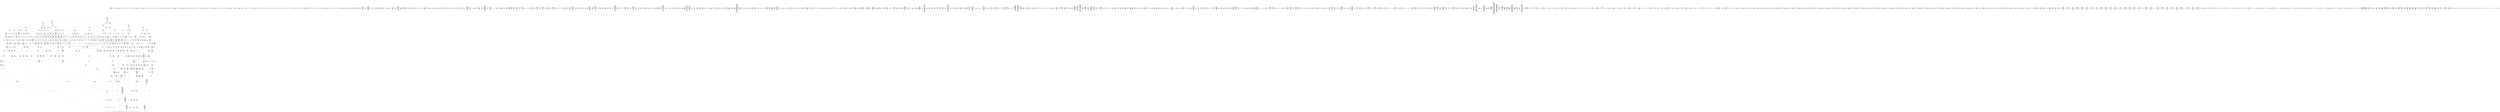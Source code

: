 /* Generated by GvGen v.1.0 (https://www.github.com/stricaud/gvgen) */

digraph G {
compound=true;
   node1 [label="[anywhere]"];
   node2 [label="# 0x0
PUSHX Data
PUSHX Data
MSTORE
PUSHX LogicData
CALLDATASIZE
LT
PUSHX Data
JUMPI
"];
   node3 [label="# 0xd
PUSHX Data
CALLDATALOAD
PUSHX BitData
SHR
PUSHX LogicData
GT
PUSHX Data
JUMPI
"];
   node4 [label="# 0x1e
PUSHX LogicData
GT
PUSHX Data
JUMPI
"];
   node5 [label="# 0x29
PUSHX LogicData
GT
PUSHX Data
JUMPI
"];
   node6 [label="# 0x34
PUSHX LogicData
GT
PUSHX Data
JUMPI
"];
   node7 [label="# 0x3f
PUSHX LogicData
EQ
PUSHX Data
JUMPI
"];
   node8 [label="# 0x4a
PUSHX LogicData
EQ
PUSHX Data
JUMPI
"];
   node9 [label="# 0x55
PUSHX LogicData
EQ
PUSHX Data
JUMPI
"];
   node10 [label="# 0x60
PUSHX LogicData
EQ
PUSHX Data
JUMPI
"];
   node11 [label="# 0x6b
PUSHX Data
JUMP
"];
   node12 [label="# 0x6f
JUMPDEST
PUSHX LogicData
EQ
PUSHX Data
JUMPI
"];
   node13 [label="# 0x7b
PUSHX LogicData
EQ
PUSHX Data
JUMPI
"];
   node14 [label="# 0x86
PUSHX LogicData
EQ
PUSHX Data
JUMPI
"];
   node15 [label="# 0x91
PUSHX Data
JUMP
"];
   node16 [label="# 0x95
JUMPDEST
PUSHX LogicData
GT
PUSHX Data
JUMPI
"];
   node17 [label="# 0xa1
PUSHX LogicData
EQ
PUSHX Data
JUMPI
"];
   node18 [label="# 0xac
PUSHX LogicData
EQ
PUSHX Data
JUMPI
"];
   node19 [label="# 0xb7
PUSHX LogicData
EQ
PUSHX Data
JUMPI
"];
   node20 [label="# 0xc2
PUSHX LogicData
EQ
PUSHX Data
JUMPI
"];
   node21 [label="# 0xcd
PUSHX Data
JUMP
"];
   node22 [label="# 0xd1
JUMPDEST
PUSHX LogicData
EQ
PUSHX Data
JUMPI
"];
   node23 [label="# 0xdd
PUSHX LogicData
EQ
PUSHX Data
JUMPI
"];
   node24 [label="# 0xe8
PUSHX LogicData
EQ
PUSHX Data
JUMPI
"];
   node25 [label="# 0xf3
PUSHX Data
JUMP
"];
   node26 [label="# 0xf7
JUMPDEST
PUSHX LogicData
GT
PUSHX Data
JUMPI
"];
   node27 [label="# 0x103
PUSHX LogicData
GT
PUSHX Data
JUMPI
"];
   node28 [label="# 0x10e
PUSHX LogicData
EQ
PUSHX Data
JUMPI
"];
   node29 [label="# 0x119
PUSHX LogicData
EQ
PUSHX Data
JUMPI
"];
   node30 [label="# 0x124
PUSHX LogicData
EQ
PUSHX Data
JUMPI
"];
   node31 [label="# 0x12f
PUSHX LogicData
EQ
PUSHX Data
JUMPI
"];
   node32 [label="# 0x13a
PUSHX Data
JUMP
"];
   node33 [label="# 0x13e
JUMPDEST
PUSHX LogicData
EQ
PUSHX Data
JUMPI
"];
   node34 [label="# 0x14a
PUSHX LogicData
EQ
PUSHX Data
JUMPI
"];
   node35 [label="# 0x155
PUSHX LogicData
EQ
PUSHX Data
JUMPI
"];
   node36 [label="# 0x160
PUSHX Data
JUMP
"];
   node37 [label="# 0x164
JUMPDEST
PUSHX LogicData
EQ
PUSHX Data
JUMPI
"];
   node38 [label="# 0x170
PUSHX LogicData
EQ
PUSHX Data
JUMPI
"];
   node39 [label="# 0x17b
PUSHX LogicData
EQ
PUSHX Data
JUMPI
"];
   node40 [label="# 0x186
PUSHX LogicData
EQ
PUSHX Data
JUMPI
"];
   node41 [label="# 0x191
PUSHX LogicData
EQ
PUSHX Data
JUMPI
"];
   node42 [label="# 0x19c
PUSHX LogicData
EQ
PUSHX Data
JUMPI
"];
   node43 [label="# 0x1a7
PUSHX Data
JUMP
"];
   node44 [label="# 0x1ab
JUMPDEST
PUSHX LogicData
GT
PUSHX Data
JUMPI
"];
   node45 [label="# 0x1b7
PUSHX LogicData
GT
PUSHX Data
JUMPI
"];
   node46 [label="# 0x1c2
PUSHX LogicData
GT
PUSHX Data
JUMPI
"];
   node47 [label="# 0x1cd
PUSHX LogicData
EQ
PUSHX Data
JUMPI
"];
   node48 [label="# 0x1d8
PUSHX LogicData
EQ
PUSHX Data
JUMPI
"];
   node49 [label="# 0x1e3
PUSHX LogicData
EQ
PUSHX Data
JUMPI
"];
   node50 [label="# 0x1ee
PUSHX LogicData
EQ
PUSHX Data
JUMPI
"];
   node51 [label="# 0x1f9
PUSHX Data
JUMP
"];
   node52 [label="# 0x1fd
JUMPDEST
PUSHX LogicData
EQ
PUSHX Data
JUMPI
"];
   node53 [label="# 0x209
PUSHX LogicData
EQ
PUSHX Data
JUMPI
"];
   node54 [label="# 0x214
PUSHX LogicData
EQ
PUSHX Data
JUMPI
"];
   node55 [label="# 0x21f
PUSHX Data
JUMP
"];
   node56 [label="# 0x223
JUMPDEST
PUSHX LogicData
GT
PUSHX Data
JUMPI
"];
   node57 [label="# 0x22f
PUSHX LogicData
EQ
PUSHX Data
JUMPI
"];
   node58 [label="# 0x23a
PUSHX LogicData
EQ
PUSHX Data
JUMPI
"];
   node59 [label="# 0x245
PUSHX LogicData
EQ
PUSHX Data
JUMPI
"];
   node60 [label="# 0x250
PUSHX LogicData
EQ
PUSHX Data
JUMPI
"];
   node61 [label="# 0x25b
PUSHX Data
JUMP
"];
   node62 [label="# 0x25f
JUMPDEST
PUSHX LogicData
EQ
PUSHX Data
JUMPI
"];
   node63 [label="# 0x26b
PUSHX LogicData
EQ
PUSHX Data
JUMPI
"];
   node64 [label="# 0x276
PUSHX LogicData
EQ
PUSHX Data
JUMPI
"];
   node65 [label="# 0x281
PUSHX Data
JUMP
"];
   node66 [label="# 0x285
JUMPDEST
PUSHX LogicData
GT
PUSHX Data
JUMPI
"];
   node67 [label="# 0x291
PUSHX LogicData
GT
PUSHX Data
JUMPI
"];
   node68 [label="# 0x29c
PUSHX LogicData
EQ
PUSHX Data
JUMPI
"];
   node69 [label="# 0x2a7
PUSHX LogicData
EQ
PUSHX Data
JUMPI
"];
   node70 [label="# 0x2b2
PUSHX LogicData
EQ
PUSHX Data
JUMPI
"];
   node71 [label="# 0x2bd
PUSHX LogicData
EQ
PUSHX Data
JUMPI
"];
   node72 [label="# 0x2c8
PUSHX Data
JUMP
"];
   node73 [label="# 0x2cc
JUMPDEST
PUSHX LogicData
EQ
PUSHX Data
JUMPI
"];
   node74 [label="# 0x2d8
PUSHX LogicData
EQ
PUSHX Data
JUMPI
"];
   node75 [label="# 0x2e3
PUSHX LogicData
EQ
PUSHX Data
JUMPI
"];
   node76 [label="# 0x2ee
PUSHX Data
JUMP
"];
   node77 [label="# 0x2f2
JUMPDEST
PUSHX LogicData
EQ
PUSHX Data
JUMPI
"];
   node78 [label="# 0x2fd
PUSHX LogicData
EQ
PUSHX Data
JUMPI
"];
   node79 [label="# 0x308
PUSHX LogicData
EQ
PUSHX Data
JUMPI
"];
   node80 [label="# 0x313
PUSHX LogicData
EQ
PUSHX Data
JUMPI
"];
   node81 [label="# 0x31e
PUSHX LogicData
EQ
PUSHX Data
JUMPI
"];
   node82 [label="# 0x329
PUSHX LogicData
EQ
PUSHX Data
JUMPI
"];
   node83 [label="# 0x334
JUMPDEST
PUSHX Data
REVERT
"];
   node84 [label="# 0x339
JUMPDEST
CALLVALUE
ISZERO
PUSHX Data
JUMPI
"];
   node85 [label="# 0x341
PUSHX Data
REVERT
"];
   node86 [label="# 0x345
JUMPDEST
PUSHX Data
PUSHX Data
JUMP
"];
   node87 [label="# 0x34e
JUMPDEST
PUSHX MemData
MLOAD
PUSHX Data
PUSHX Data
JUMP
"];
   node88 [label="# 0x35b
JUMPDEST
PUSHX MemData
MLOAD
SUB
RETURN
"];
   node89 [label="# 0x364
JUMPDEST
CALLVALUE
ISZERO
PUSHX Data
JUMPI
"];
   node90 [label="# 0x36c
PUSHX Data
REVERT
"];
   node91 [label="# 0x370
JUMPDEST
PUSHX Data
PUSHX ArithData
CALLDATASIZE
SUB
ADD
PUSHX Data
PUSHX Data
JUMP
"];
   node92 [label="# 0x386
JUMPDEST
PUSHX Data
JUMP
"];
   node93 [label="# 0x38b
JUMPDEST
PUSHX MemData
MLOAD
PUSHX Data
PUSHX Data
JUMP
"];
   node94 [label="# 0x398
JUMPDEST
PUSHX MemData
MLOAD
SUB
RETURN
"];
   node95 [label="# 0x3a1
JUMPDEST
CALLVALUE
ISZERO
PUSHX Data
JUMPI
"];
   node96 [label="# 0x3a9
PUSHX Data
REVERT
"];
   node97 [label="# 0x3ad
JUMPDEST
PUSHX Data
PUSHX Data
JUMP
"];
   node98 [label="# 0x3b6
JUMPDEST
PUSHX MemData
MLOAD
PUSHX Data
PUSHX Data
JUMP
"];
   node99 [label="# 0x3c3
JUMPDEST
PUSHX MemData
MLOAD
SUB
RETURN
"];
   node100 [label="# 0x3cc
JUMPDEST
CALLVALUE
ISZERO
PUSHX Data
JUMPI
"];
   node101 [label="# 0x3d4
PUSHX Data
REVERT
"];
   node102 [label="# 0x3d8
JUMPDEST
PUSHX Data
PUSHX ArithData
CALLDATASIZE
SUB
ADD
PUSHX Data
PUSHX Data
JUMP
"];
   node103 [label="# 0x3ee
JUMPDEST
PUSHX Data
JUMP
"];
   node104 [label="# 0x3f3
JUMPDEST
STOP
"];
   node105 [label="# 0x3f5
JUMPDEST
CALLVALUE
ISZERO
PUSHX Data
JUMPI
"];
   node106 [label="# 0x3fd
PUSHX Data
REVERT
"];
   node107 [label="# 0x401
JUMPDEST
PUSHX Data
PUSHX Data
JUMP
"];
   node108 [label="# 0x40a
JUMPDEST
STOP
"];
   node109 [label="# 0x40c
JUMPDEST
CALLVALUE
ISZERO
PUSHX Data
JUMPI
"];
   node110 [label="# 0x414
PUSHX Data
REVERT
"];
   node111 [label="# 0x418
JUMPDEST
PUSHX Data
PUSHX Data
JUMP
"];
   node112 [label="# 0x421
JUMPDEST
PUSHX MemData
MLOAD
PUSHX Data
PUSHX Data
JUMP
"];
   node113 [label="# 0x42e
JUMPDEST
PUSHX MemData
MLOAD
SUB
RETURN
"];
   node114 [label="# 0x437
JUMPDEST
CALLVALUE
ISZERO
PUSHX Data
JUMPI
"];
   node115 [label="# 0x43f
PUSHX Data
REVERT
"];
   node116 [label="# 0x443
JUMPDEST
PUSHX Data
PUSHX Data
JUMP
"];
   node117 [label="# 0x44c
JUMPDEST
PUSHX MemData
MLOAD
PUSHX Data
PUSHX Data
JUMP
"];
   node118 [label="# 0x459
JUMPDEST
PUSHX MemData
MLOAD
SUB
RETURN
"];
   node119 [label="# 0x462
JUMPDEST
CALLVALUE
ISZERO
PUSHX Data
JUMPI
"];
   node120 [label="# 0x46a
PUSHX Data
REVERT
"];
   node121 [label="# 0x46e
JUMPDEST
PUSHX Data
PUSHX ArithData
CALLDATASIZE
SUB
ADD
PUSHX Data
PUSHX Data
JUMP
"];
   node122 [label="# 0x484
JUMPDEST
PUSHX Data
JUMP
"];
   node123 [label="# 0x489
JUMPDEST
PUSHX MemData
MLOAD
PUSHX Data
PUSHX Data
JUMP
"];
   node124 [label="# 0x496
JUMPDEST
PUSHX MemData
MLOAD
SUB
RETURN
"];
   node125 [label="# 0x49f
JUMPDEST
CALLVALUE
ISZERO
PUSHX Data
JUMPI
"];
   node126 [label="# 0x4a7
PUSHX Data
REVERT
"];
   node127 [label="# 0x4ab
JUMPDEST
PUSHX Data
PUSHX ArithData
CALLDATASIZE
SUB
ADD
PUSHX Data
PUSHX Data
JUMP
"];
   node128 [label="# 0x4c1
JUMPDEST
PUSHX Data
JUMP
"];
   node129 [label="# 0x4c6
JUMPDEST
STOP
"];
   node130 [label="# 0x4c8
JUMPDEST
CALLVALUE
ISZERO
PUSHX Data
JUMPI
"];
   node131 [label="# 0x4d0
PUSHX Data
REVERT
"];
   node132 [label="# 0x4d4
JUMPDEST
PUSHX Data
PUSHX ArithData
CALLDATASIZE
SUB
ADD
PUSHX Data
PUSHX Data
JUMP
"];
   node133 [label="# 0x4ea
JUMPDEST
PUSHX Data
JUMP
"];
   node134 [label="# 0x4ef
JUMPDEST
STOP
"];
   node135 [label="# 0x4f1
JUMPDEST
CALLVALUE
ISZERO
PUSHX Data
JUMPI
"];
   node136 [label="# 0x4f9
PUSHX Data
REVERT
"];
   node137 [label="# 0x4fd
JUMPDEST
PUSHX Data
PUSHX Data
JUMP
"];
   node138 [label="# 0x506
JUMPDEST
PUSHX MemData
MLOAD
PUSHX Data
PUSHX Data
JUMP
"];
   node139 [label="# 0x513
JUMPDEST
PUSHX MemData
MLOAD
SUB
RETURN
"];
   node140 [label="# 0x51c
JUMPDEST
CALLVALUE
ISZERO
PUSHX Data
JUMPI
"];
   node141 [label="# 0x524
PUSHX Data
REVERT
"];
   node142 [label="# 0x528
JUMPDEST
PUSHX Data
PUSHX Data
JUMP
"];
   node143 [label="# 0x531
JUMPDEST
PUSHX MemData
MLOAD
PUSHX Data
PUSHX Data
JUMP
"];
   node144 [label="# 0x53e
JUMPDEST
PUSHX MemData
MLOAD
SUB
RETURN
"];
   node145 [label="# 0x547
JUMPDEST
CALLVALUE
ISZERO
PUSHX Data
JUMPI
"];
   node146 [label="# 0x54f
PUSHX Data
REVERT
"];
   node147 [label="# 0x553
JUMPDEST
PUSHX Data
PUSHX Data
JUMP
"];
   node148 [label="# 0x55c
JUMPDEST
PUSHX MemData
MLOAD
PUSHX Data
PUSHX Data
JUMP
"];
   node149 [label="# 0x569
JUMPDEST
PUSHX MemData
MLOAD
SUB
RETURN
"];
   node150 [label="# 0x572
JUMPDEST
CALLVALUE
ISZERO
PUSHX Data
JUMPI
"];
   node151 [label="# 0x57a
PUSHX Data
REVERT
"];
   node152 [label="# 0x57e
JUMPDEST
PUSHX Data
PUSHX Data
JUMP
"];
   node153 [label="# 0x587
JUMPDEST
PUSHX MemData
MLOAD
PUSHX Data
PUSHX Data
JUMP
"];
   node154 [label="# 0x594
JUMPDEST
PUSHX MemData
MLOAD
SUB
RETURN
"];
   node155 [label="# 0x59d
JUMPDEST
CALLVALUE
ISZERO
PUSHX Data
JUMPI
"];
   node156 [label="# 0x5a5
PUSHX Data
REVERT
"];
   node157 [label="# 0x5a9
JUMPDEST
PUSHX Data
PUSHX ArithData
CALLDATASIZE
SUB
ADD
PUSHX Data
PUSHX Data
JUMP
"];
   node158 [label="# 0x5bf
JUMPDEST
PUSHX Data
JUMP
"];
   node159 [label="# 0x5c4
JUMPDEST
STOP
"];
   node160 [label="# 0x5c6
JUMPDEST
CALLVALUE
ISZERO
PUSHX Data
JUMPI
"];
   node161 [label="# 0x5ce
PUSHX Data
REVERT
"];
   node162 [label="# 0x5d2
JUMPDEST
PUSHX Data
PUSHX ArithData
CALLDATASIZE
SUB
ADD
PUSHX Data
PUSHX Data
JUMP
"];
   node163 [label="# 0x5e8
JUMPDEST
PUSHX Data
JUMP
"];
   node164 [label="# 0x5ed
JUMPDEST
PUSHX MemData
MLOAD
PUSHX Data
PUSHX Data
JUMP
"];
   node165 [label="# 0x5fa
JUMPDEST
PUSHX MemData
MLOAD
SUB
RETURN
"];
   node166 [label="# 0x603
JUMPDEST
CALLVALUE
ISZERO
PUSHX Data
JUMPI
"];
   node167 [label="# 0x60b
PUSHX Data
REVERT
"];
   node168 [label="# 0x60f
JUMPDEST
PUSHX Data
PUSHX ArithData
CALLDATASIZE
SUB
ADD
PUSHX Data
PUSHX Data
JUMP
"];
   node169 [label="# 0x625
JUMPDEST
PUSHX Data
JUMP
"];
   node170 [label="# 0x62a
JUMPDEST
PUSHX MemData
MLOAD
PUSHX Data
PUSHX Data
JUMP
"];
   node171 [label="# 0x637
JUMPDEST
PUSHX MemData
MLOAD
SUB
RETURN
"];
   node172 [label="# 0x640
JUMPDEST
CALLVALUE
ISZERO
PUSHX Data
JUMPI
"];
   node173 [label="# 0x648
PUSHX Data
REVERT
"];
   node174 [label="# 0x64c
JUMPDEST
PUSHX Data
PUSHX ArithData
CALLDATASIZE
SUB
ADD
PUSHX Data
PUSHX Data
JUMP
"];
   node175 [label="# 0x662
JUMPDEST
PUSHX Data
JUMP
"];
   node176 [label="# 0x667
JUMPDEST
PUSHX MemData
MLOAD
PUSHX Data
PUSHX Data
JUMP
"];
   node177 [label="# 0x674
JUMPDEST
PUSHX MemData
MLOAD
SUB
RETURN
"];
   node178 [label="# 0x67d
JUMPDEST
CALLVALUE
ISZERO
PUSHX Data
JUMPI
"];
   node179 [label="# 0x685
PUSHX Data
REVERT
"];
   node180 [label="# 0x689
JUMPDEST
PUSHX Data
PUSHX Data
JUMP
"];
   node181 [label="# 0x692
JUMPDEST
PUSHX MemData
MLOAD
PUSHX Data
PUSHX Data
JUMP
"];
   node182 [label="# 0x69f
JUMPDEST
PUSHX MemData
MLOAD
SUB
RETURN
"];
   node183 [label="# 0x6a8
JUMPDEST
CALLVALUE
ISZERO
PUSHX Data
JUMPI
"];
   node184 [label="# 0x6b0
PUSHX Data
REVERT
"];
   node185 [label="# 0x6b4
JUMPDEST
PUSHX Data
PUSHX Data
JUMP
"];
   node186 [label="# 0x6bd
JUMPDEST
STOP
"];
   node187 [label="# 0x6bf
JUMPDEST
CALLVALUE
ISZERO
PUSHX Data
JUMPI
"];
   node188 [label="# 0x6c7
PUSHX Data
REVERT
"];
   node189 [label="# 0x6cb
JUMPDEST
PUSHX Data
PUSHX ArithData
CALLDATASIZE
SUB
ADD
PUSHX Data
PUSHX Data
JUMP
"];
   node190 [label="# 0x6e1
JUMPDEST
PUSHX Data
JUMP
"];
   node191 [label="# 0x6e6
JUMPDEST
STOP
"];
   node192 [label="# 0x6e8
JUMPDEST
CALLVALUE
ISZERO
PUSHX Data
JUMPI
"];
   node193 [label="# 0x6f0
PUSHX Data
REVERT
"];
   node194 [label="# 0x6f4
JUMPDEST
PUSHX Data
PUSHX Data
JUMP
"];
   node195 [label="# 0x6fd
JUMPDEST
PUSHX MemData
MLOAD
PUSHX Data
PUSHX Data
JUMP
"];
   node196 [label="# 0x70a
JUMPDEST
PUSHX MemData
MLOAD
SUB
RETURN
"];
   node197 [label="# 0x713
JUMPDEST
CALLVALUE
ISZERO
PUSHX Data
JUMPI
"];
   node198 [label="# 0x71b
PUSHX Data
REVERT
"];
   node199 [label="# 0x71f
JUMPDEST
PUSHX Data
PUSHX ArithData
CALLDATASIZE
SUB
ADD
PUSHX Data
PUSHX Data
JUMP
"];
   node200 [label="# 0x735
JUMPDEST
PUSHX Data
JUMP
"];
   node201 [label="# 0x73a
JUMPDEST
PUSHX MemData
MLOAD
PUSHX Data
PUSHX Data
JUMP
"];
   node202 [label="# 0x747
JUMPDEST
PUSHX MemData
MLOAD
SUB
RETURN
"];
   node203 [label="# 0x750
JUMPDEST
PUSHX Data
PUSHX ArithData
CALLDATASIZE
SUB
ADD
PUSHX Data
PUSHX Data
JUMP
"];
   node204 [label="# 0x765
JUMPDEST
PUSHX Data
JUMP
"];
   node205 [label="# 0x76a
JUMPDEST
STOP
"];
   node206 [label="# 0x76c
JUMPDEST
CALLVALUE
ISZERO
PUSHX Data
JUMPI
"];
   node207 [label="# 0x774
PUSHX Data
REVERT
"];
   node208 [label="# 0x778
JUMPDEST
PUSHX Data
PUSHX ArithData
CALLDATASIZE
SUB
ADD
PUSHX Data
PUSHX Data
JUMP
"];
   node209 [label="# 0x78e
JUMPDEST
PUSHX Data
JUMP
"];
   node210 [label="# 0x793
JUMPDEST
STOP
"];
   node211 [label="# 0x795
JUMPDEST
CALLVALUE
ISZERO
PUSHX Data
JUMPI
"];
   node212 [label="# 0x79d
PUSHX Data
REVERT
"];
   node213 [label="# 0x7a1
JUMPDEST
PUSHX Data
PUSHX ArithData
CALLDATASIZE
SUB
ADD
PUSHX Data
PUSHX Data
JUMP
"];
   node214 [label="# 0x7b7
JUMPDEST
PUSHX Data
JUMP
"];
   node215 [label="# 0x7bc
JUMPDEST
PUSHX MemData
MLOAD
PUSHX Data
PUSHX Data
JUMP
"];
   node216 [label="# 0x7c9
JUMPDEST
PUSHX MemData
MLOAD
SUB
RETURN
"];
   node217 [label="# 0x7d2
JUMPDEST
CALLVALUE
ISZERO
PUSHX Data
JUMPI
"];
   node218 [label="# 0x7da
PUSHX Data
REVERT
"];
   node219 [label="# 0x7de
JUMPDEST
PUSHX Data
PUSHX Data
JUMP
"];
   node220 [label="# 0x7e7
JUMPDEST
PUSHX MemData
MLOAD
PUSHX Data
PUSHX Data
JUMP
"];
   node221 [label="# 0x7f4
JUMPDEST
PUSHX MemData
MLOAD
SUB
RETURN
"];
   node222 [label="# 0x7fd
JUMPDEST
CALLVALUE
ISZERO
PUSHX Data
JUMPI
"];
   node223 [label="# 0x805
PUSHX Data
REVERT
"];
   node224 [label="# 0x809
JUMPDEST
PUSHX Data
PUSHX ArithData
CALLDATASIZE
SUB
ADD
PUSHX Data
PUSHX Data
JUMP
"];
   node225 [label="# 0x81f
JUMPDEST
PUSHX Data
JUMP
"];
   node226 [label="# 0x824
JUMPDEST
PUSHX MemData
MLOAD
PUSHX Data
PUSHX Data
JUMP
"];
   node227 [label="# 0x831
JUMPDEST
PUSHX MemData
MLOAD
SUB
RETURN
"];
   node228 [label="# 0x83a
JUMPDEST
CALLVALUE
ISZERO
PUSHX Data
JUMPI
"];
   node229 [label="# 0x842
PUSHX Data
REVERT
"];
   node230 [label="# 0x846
JUMPDEST
PUSHX Data
PUSHX Data
JUMP
"];
   node231 [label="# 0x84f
JUMPDEST
STOP
"];
   node232 [label="# 0x851
JUMPDEST
CALLVALUE
ISZERO
PUSHX Data
JUMPI
"];
   node233 [label="# 0x859
PUSHX Data
REVERT
"];
   node234 [label="# 0x85d
JUMPDEST
PUSHX Data
PUSHX ArithData
CALLDATASIZE
SUB
ADD
PUSHX Data
PUSHX Data
JUMP
"];
   node235 [label="# 0x873
JUMPDEST
PUSHX Data
JUMP
"];
   node236 [label="# 0x878
JUMPDEST
STOP
"];
   node237 [label="# 0x87a
JUMPDEST
CALLVALUE
ISZERO
PUSHX Data
JUMPI
"];
   node238 [label="# 0x882
PUSHX Data
REVERT
"];
   node239 [label="# 0x886
JUMPDEST
PUSHX Data
PUSHX Data
JUMP
"];
   node240 [label="# 0x88f
JUMPDEST
STOP
"];
   node241 [label="# 0x891
JUMPDEST
CALLVALUE
ISZERO
PUSHX Data
JUMPI
"];
   node242 [label="# 0x899
PUSHX Data
REVERT
"];
   node243 [label="# 0x89d
JUMPDEST
PUSHX Data
PUSHX Data
JUMP
"];
   node244 [label="# 0x8a6
JUMPDEST
PUSHX MemData
MLOAD
PUSHX Data
PUSHX Data
JUMP
"];
   node245 [label="# 0x8b3
JUMPDEST
PUSHX MemData
MLOAD
SUB
RETURN
"];
   node246 [label="# 0x8bc
JUMPDEST
CALLVALUE
ISZERO
PUSHX Data
JUMPI
"];
   node247 [label="# 0x8c4
PUSHX Data
REVERT
"];
   node248 [label="# 0x8c8
JUMPDEST
PUSHX Data
PUSHX Data
JUMP
"];
   node249 [label="# 0x8d1
JUMPDEST
PUSHX MemData
MLOAD
PUSHX Data
PUSHX Data
JUMP
"];
   node250 [label="# 0x8de
JUMPDEST
PUSHX MemData
MLOAD
SUB
RETURN
"];
   node251 [label="# 0x8e7
JUMPDEST
CALLVALUE
ISZERO
PUSHX Data
JUMPI
"];
   node252 [label="# 0x8ef
PUSHX Data
REVERT
"];
   node253 [label="# 0x8f3
JUMPDEST
PUSHX Data
PUSHX Data
JUMP
"];
   node254 [label="# 0x8fc
JUMPDEST
PUSHX MemData
MLOAD
PUSHX Data
PUSHX Data
JUMP
"];
   node255 [label="# 0x909
JUMPDEST
PUSHX MemData
MLOAD
SUB
RETURN
"];
   node256 [label="# 0x912
JUMPDEST
CALLVALUE
ISZERO
PUSHX Data
JUMPI
"];
   node257 [label="# 0x91a
PUSHX Data
REVERT
"];
   node258 [label="# 0x91e
JUMPDEST
PUSHX Data
PUSHX ArithData
CALLDATASIZE
SUB
ADD
PUSHX Data
PUSHX Data
JUMP
"];
   node259 [label="# 0x934
JUMPDEST
PUSHX Data
JUMP
"];
   node260 [label="# 0x939
JUMPDEST
STOP
"];
   node261 [label="# 0x93b
JUMPDEST
CALLVALUE
ISZERO
PUSHX Data
JUMPI
"];
   node262 [label="# 0x943
PUSHX Data
REVERT
"];
   node263 [label="# 0x947
JUMPDEST
PUSHX Data
PUSHX Data
JUMP
"];
   node264 [label="# 0x950
JUMPDEST
PUSHX MemData
MLOAD
PUSHX Data
PUSHX Data
JUMP
"];
   node265 [label="# 0x95d
JUMPDEST
PUSHX MemData
MLOAD
SUB
RETURN
"];
   node266 [label="# 0x966
JUMPDEST
CALLVALUE
ISZERO
PUSHX Data
JUMPI
"];
   node267 [label="# 0x96e
PUSHX Data
REVERT
"];
   node268 [label="# 0x972
JUMPDEST
PUSHX Data
PUSHX ArithData
CALLDATASIZE
SUB
ADD
PUSHX Data
PUSHX Data
JUMP
"];
   node269 [label="# 0x988
JUMPDEST
PUSHX Data
JUMP
"];
   node270 [label="# 0x98d
JUMPDEST
STOP
"];
   node271 [label="# 0x98f
JUMPDEST
CALLVALUE
ISZERO
PUSHX Data
JUMPI
"];
   node272 [label="# 0x997
PUSHX Data
REVERT
"];
   node273 [label="# 0x99b
JUMPDEST
PUSHX Data
PUSHX Data
JUMP
"];
   node274 [label="# 0x9a4
JUMPDEST
STOP
"];
   node275 [label="# 0x9a6
JUMPDEST
CALLVALUE
ISZERO
PUSHX Data
JUMPI
"];
   node276 [label="# 0x9ae
PUSHX Data
REVERT
"];
   node277 [label="# 0x9b2
JUMPDEST
PUSHX Data
PUSHX Data
JUMP
"];
   node278 [label="# 0x9bb
JUMPDEST
PUSHX MemData
MLOAD
PUSHX Data
PUSHX Data
JUMP
"];
   node279 [label="# 0x9c8
JUMPDEST
PUSHX MemData
MLOAD
SUB
RETURN
"];
   node280 [label="# 0x9d1
JUMPDEST
CALLVALUE
ISZERO
PUSHX Data
JUMPI
"];
   node281 [label="# 0x9d9
PUSHX Data
REVERT
"];
   node282 [label="# 0x9dd
JUMPDEST
PUSHX Data
PUSHX ArithData
CALLDATASIZE
SUB
ADD
PUSHX Data
PUSHX Data
JUMP
"];
   node283 [label="# 0x9f3
JUMPDEST
PUSHX Data
JUMP
"];
   node284 [label="# 0x9f8
JUMPDEST
STOP
"];
   node285 [label="# 0x9fa
JUMPDEST
CALLVALUE
ISZERO
PUSHX Data
JUMPI
"];
   node286 [label="# 0xa02
PUSHX Data
REVERT
"];
   node287 [label="# 0xa06
JUMPDEST
PUSHX Data
PUSHX ArithData
CALLDATASIZE
SUB
ADD
PUSHX Data
PUSHX Data
JUMP
"];
   node288 [label="# 0xa1c
JUMPDEST
PUSHX Data
JUMP
"];
   node289 [label="# 0xa21
JUMPDEST
STOP
"];
   node290 [label="# 0xa23
JUMPDEST
CALLVALUE
ISZERO
PUSHX Data
JUMPI
"];
   node291 [label="# 0xa2b
PUSHX Data
REVERT
"];
   node292 [label="# 0xa2f
JUMPDEST
PUSHX Data
PUSHX ArithData
CALLDATASIZE
SUB
ADD
PUSHX Data
PUSHX Data
JUMP
"];
   node293 [label="# 0xa45
JUMPDEST
PUSHX Data
JUMP
"];
   node294 [label="# 0xa4a
JUMPDEST
STOP
"];
   node295 [label="# 0xa4c
JUMPDEST
CALLVALUE
ISZERO
PUSHX Data
JUMPI
"];
   node296 [label="# 0xa54
PUSHX Data
REVERT
"];
   node297 [label="# 0xa58
JUMPDEST
PUSHX Data
PUSHX ArithData
CALLDATASIZE
SUB
ADD
PUSHX Data
PUSHX Data
JUMP
"];
   node298 [label="# 0xa6e
JUMPDEST
PUSHX Data
JUMP
"];
   node299 [label="# 0xa73
JUMPDEST
PUSHX MemData
MLOAD
PUSHX Data
PUSHX Data
JUMP
"];
   node300 [label="# 0xa80
JUMPDEST
PUSHX MemData
MLOAD
SUB
RETURN
"];
   node301 [label="# 0xa89
JUMPDEST
CALLVALUE
ISZERO
PUSHX Data
JUMPI
"];
   node302 [label="# 0xa91
PUSHX Data
REVERT
"];
   node303 [label="# 0xa95
JUMPDEST
PUSHX Data
PUSHX Data
JUMP
"];
   node304 [label="# 0xa9e
JUMPDEST
PUSHX MemData
MLOAD
PUSHX Data
PUSHX Data
JUMP
"];
   node305 [label="# 0xaab
JUMPDEST
PUSHX MemData
MLOAD
SUB
RETURN
"];
   node306 [label="# 0xab4
JUMPDEST
CALLVALUE
ISZERO
PUSHX Data
JUMPI
"];
   node307 [label="# 0xabc
PUSHX Data
REVERT
"];
   node308 [label="# 0xac0
JUMPDEST
PUSHX Data
PUSHX ArithData
CALLDATASIZE
SUB
ADD
PUSHX Data
PUSHX Data
JUMP
"];
   node309 [label="# 0xad6
JUMPDEST
PUSHX Data
JUMP
"];
   node310 [label="# 0xadb
JUMPDEST
PUSHX MemData
MLOAD
PUSHX Data
PUSHX Data
JUMP
"];
   node311 [label="# 0xae8
JUMPDEST
PUSHX MemData
MLOAD
SUB
RETURN
"];
   node312 [label="# 0xaf1
JUMPDEST
CALLVALUE
ISZERO
PUSHX Data
JUMPI
"];
   node313 [label="# 0xaf9
PUSHX Data
REVERT
"];
   node314 [label="# 0xafd
JUMPDEST
PUSHX Data
PUSHX Data
JUMP
"];
   node315 [label="# 0xb06
JUMPDEST
PUSHX MemData
MLOAD
PUSHX Data
PUSHX Data
JUMP
"];
   node316 [label="# 0xb13
JUMPDEST
PUSHX MemData
MLOAD
SUB
RETURN
"];
   node317 [label="# 0xb1c
JUMPDEST
CALLVALUE
ISZERO
PUSHX Data
JUMPI
"];
   node318 [label="# 0xb24
PUSHX Data
REVERT
"];
   node319 [label="# 0xb28
JUMPDEST
PUSHX Data
PUSHX Data
JUMP
"];
   node320 [label="# 0xb31
JUMPDEST
STOP
"];
   node321 [label="# 0xb33
JUMPDEST
CALLVALUE
ISZERO
PUSHX Data
JUMPI
"];
   node322 [label="# 0xb3b
PUSHX Data
REVERT
"];
   node323 [label="# 0xb3f
JUMPDEST
PUSHX Data
PUSHX Data
JUMP
"];
   node324 [label="# 0xb48
JUMPDEST
PUSHX MemData
MLOAD
PUSHX Data
PUSHX Data
JUMP
"];
   node325 [label="# 0xb55
JUMPDEST
PUSHX MemData
MLOAD
SUB
RETURN
"];
   node326 [label="# 0xb5e
JUMPDEST
PUSHX Data
PUSHX ArithData
CALLDATASIZE
SUB
ADD
PUSHX Data
PUSHX Data
JUMP
"];
   node327 [label="# 0xb73
JUMPDEST
PUSHX Data
JUMP
"];
   node328 [label="# 0xb78
JUMPDEST
STOP
"];
   node329 [label="# 0xb7a
JUMPDEST
CALLVALUE
ISZERO
PUSHX Data
JUMPI
"];
   node330 [label="# 0xb82
PUSHX Data
REVERT
"];
   node331 [label="# 0xb86
JUMPDEST
PUSHX Data
PUSHX ArithData
CALLDATASIZE
SUB
ADD
PUSHX Data
PUSHX Data
JUMP
"];
   node332 [label="# 0xb9c
JUMPDEST
PUSHX Data
JUMP
"];
   node333 [label="# 0xba1
JUMPDEST
PUSHX MemData
MLOAD
PUSHX Data
PUSHX Data
JUMP
"];
   node334 [label="# 0xbae
JUMPDEST
PUSHX MemData
MLOAD
SUB
RETURN
"];
   node335 [label="# 0xbb7
JUMPDEST
CALLVALUE
ISZERO
PUSHX Data
JUMPI
"];
   node336 [label="# 0xbbf
PUSHX Data
REVERT
"];
   node337 [label="# 0xbc3
JUMPDEST
PUSHX Data
PUSHX ArithData
CALLDATASIZE
SUB
ADD
PUSHX Data
PUSHX Data
JUMP
"];
   node338 [label="# 0xbd9
JUMPDEST
PUSHX Data
JUMP
"];
   node339 [label="# 0xbde
JUMPDEST
STOP
"];
   node340 [label="# 0xbe0
JUMPDEST
CALLVALUE
ISZERO
PUSHX Data
JUMPI
"];
   node341 [label="# 0xbe8
PUSHX Data
REVERT
"];
   node342 [label="# 0xbec
JUMPDEST
PUSHX Data
PUSHX Data
JUMP
"];
   node343 [label="# 0xbf5
JUMPDEST
STOP
"];
   node344 [label="# 0xbf7
JUMPDEST
PUSHX Data
PUSHX ArithData
CALLDATASIZE
SUB
ADD
PUSHX Data
PUSHX Data
JUMP
"];
   node345 [label="# 0xc0c
JUMPDEST
PUSHX Data
JUMP
"];
   node346 [label="# 0xc11
JUMPDEST
STOP
"];
   node347 [label="# 0xc13
JUMPDEST
CALLVALUE
ISZERO
PUSHX Data
JUMPI
"];
   node348 [label="# 0xc1b
PUSHX Data
REVERT
"];
   node349 [label="# 0xc1f
JUMPDEST
PUSHX Data
PUSHX Data
JUMP
"];
   node350 [label="# 0xc28
JUMPDEST
PUSHX MemData
MLOAD
PUSHX Data
PUSHX Data
JUMP
"];
   node351 [label="# 0xc35
JUMPDEST
PUSHX MemData
MLOAD
SUB
RETURN
"];
   node352 [label="# 0xc3e
JUMPDEST
PUSHX Data
JUMP
"];
   node353 [label="# 0xc44
JUMPDEST
PUSHX Data
PUSHX Data
PUSHX Data
JUMP
"];
   node354 [label="# 0xc4f
JUMPDEST
JUMP
"];
   node355 [label="# 0xc56
JUMPDEST
PUSHX Data
JUMP
"];
   node356 [label="# 0xc5c
JUMPDEST
PUSHX Data
PUSHX Data
JUMP
"];
   node357 [label="# 0xc64
JUMPDEST
PUSHX BitData
AND
PUSHX Data
PUSHX Data
JUMP
"];
   node358 [label="# 0xc82
JUMPDEST
PUSHX BitData
AND
EQ
PUSHX Data
JUMPI
"];
   node359 [label="# 0xc9e
PUSHX MemData
MLOAD
PUSHX Data
MSTORE
PUSHX ArithData
ADD
PUSHX Data
PUSHX Data
JUMP
"];
   node360 [label="# 0xccf
JUMPDEST
PUSHX MemData
MLOAD
SUB
REVERT
"];
   node361 [label="# 0xcd8
JUMPDEST
PUSHX StorData
PUSHX ArithData
PUSHX ArithData
EXP
SLOAD
PUSHX ArithData
MUL
NOT
AND
PUSHX BitData
AND
MUL
OR
SSTORE
JUMP
"];
   node362 [label="# 0xd1c
JUMPDEST
PUSHX Data
PUSHX Data
JUMP
"];
   node363 [label="# 0xd24
JUMPDEST
PUSHX BitData
AND
PUSHX Data
PUSHX Data
JUMP
"];
   node364 [label="# 0xd42
JUMPDEST
PUSHX BitData
AND
EQ
PUSHX Data
JUMPI
"];
   node365 [label="# 0xd5e
PUSHX MemData
MLOAD
PUSHX Data
MSTORE
PUSHX ArithData
ADD
PUSHX Data
PUSHX Data
JUMP
"];
   node366 [label="# 0xd8f
JUMPDEST
PUSHX MemData
MLOAD
SUB
REVERT
"];
   node367 [label="# 0xd98
JUMPDEST
PUSHX StorData
PUSHX ArithData
SLOAD
PUSHX ArithData
EXP
DIV
PUSHX BitData
AND
ISZERO
PUSHX StorData
PUSHX ArithData
PUSHX ArithData
EXP
SLOAD
PUSHX ArithData
MUL
NOT
AND
ISZERO
ISZERO
MUL
OR
SSTORE
JUMP
"];
   node368 [label="# 0xdc4
JUMPDEST
PUSHX StorData
PUSHX ArithData
SLOAD
PUSHX ArithData
EXP
DIV
PUSHX BitData
AND
JUMP
"];
   node369 [label="# 0xdd7
JUMPDEST
PUSHX Data
PUSHX StorData
SLOAD
PUSHX Data
PUSHX Data
JUMP
"];
   node370 [label="# 0xde6
JUMPDEST
PUSHX ArithData
ADD
PUSHX ArithData
DIV
MUL
PUSHX ArithData
ADD
PUSHX MemData
MLOAD
ADD
PUSHX Data
MSTORE
MSTORE
PUSHX ArithData
ADD
SLOAD
PUSHX Data
PUSHX Data
JUMP
"];
   node371 [label="# 0xe12
JUMPDEST
ISZERO
PUSHX Data
JUMPI
"];
   node372 [label="# 0xe19
PUSHX LogicData
LT
PUSHX Data
JUMPI
"];
   node373 [label="# 0xe21
PUSHX ArithData
SLOAD
DIV
MUL
MSTORE
PUSHX ArithData
ADD
PUSHX Data
JUMP
"];
   node374 [label="# 0xe34
JUMPDEST
ADD
PUSHX Data
MSTORE
PUSHX Data
PUSHX Data
SHA3
"];
   node375 [label="# 0xe42
JUMPDEST
SLOAD
MSTORE
PUSHX ArithData
ADD
PUSHX ArithData
ADD
GT
PUSHX Data
JUMPI
"];
   node376 [label="# 0xe56
SUB
PUSHX BitData
AND
ADD
"];
   node377 [label="# 0xe5f
JUMPDEST
JUMP
"];
   node378 [label="# 0xe69
JUMPDEST
PUSHX Data
PUSHX Data
PUSHX Data
JUMP
"];
   node379 [label="# 0xe74
JUMPDEST
PUSHX Data
JUMPI
"];
   node380 [label="# 0xe79
PUSHX MemData
MLOAD
PUSHX Data
MSTORE
PUSHX ArithData
ADD
PUSHX Data
PUSHX Data
JUMP
"];
   node381 [label="# 0xeaa
JUMPDEST
PUSHX MemData
MLOAD
SUB
REVERT
"];
   node382 [label="# 0xeb3
JUMPDEST
PUSHX Data
PUSHX ArithData
MSTORE
PUSHX ArithData
ADD
MSTORE
PUSHX ArithData
ADD
PUSHX Data
SHA3
PUSHX ArithData
SLOAD
PUSHX ArithData
EXP
DIV
PUSHX BitData
AND
JUMP
"];
   node383 [label="# 0xeee
JUMPDEST
PUSHX Data
PUSHX Data
PUSHX Data
JUMP
"];
   node384 [label="# 0xef9
JUMPDEST
PUSHX BitData
AND
PUSHX BitData
AND
EQ
ISZERO
PUSHX Data
JUMPI
"];
   node385 [label="# 0xf30
PUSHX MemData
MLOAD
PUSHX Data
MSTORE
PUSHX ArithData
ADD
PUSHX Data
PUSHX Data
JUMP
"];
   node386 [label="# 0xf61
JUMPDEST
PUSHX MemData
MLOAD
SUB
REVERT
"];
   node387 [label="# 0xf6a
JUMPDEST
PUSHX BitData
AND
PUSHX Data
PUSHX Data
JUMP
"];
   node388 [label="# 0xf89
JUMPDEST
PUSHX BitData
AND
EQ
PUSHX Data
JUMPI
"];
   node389 [label="# 0xfa6
PUSHX Data
PUSHX Data
PUSHX Data
JUMP
"];
   node390 [label="# 0xfb2
JUMPDEST
PUSHX Data
JUMP
"];
   node391 [label="# 0xfb7
JUMPDEST
"];
   node392 [label="# 0xfb8
JUMPDEST
PUSHX Data
JUMPI
"];
   node393 [label="# 0xfbd
PUSHX MemData
MLOAD
PUSHX Data
MSTORE
PUSHX ArithData
ADD
PUSHX Data
PUSHX Data
JUMP
"];
   node394 [label="# 0xfee
JUMPDEST
PUSHX MemData
MLOAD
SUB
REVERT
"];
   node395 [label="# 0xff7
JUMPDEST
PUSHX Data
PUSHX Data
JUMP
"];
   node396 [label="# 0x1001
JUMPDEST
JUMP
"];
   node397 [label="# 0x1006
JUMPDEST
PUSHX Data
PUSHX Data
JUMP
"];
   node398 [label="# 0x100e
JUMPDEST
PUSHX BitData
AND
PUSHX Data
PUSHX Data
JUMP
"];
   node399 [label="# 0x102c
JUMPDEST
PUSHX BitData
AND
EQ
PUSHX Data
JUMPI
"];
   node400 [label="# 0x1048
PUSHX MemData
MLOAD
PUSHX Data
MSTORE
PUSHX ArithData
ADD
PUSHX Data
PUSHX Data
JUMP
"];
   node401 [label="# 0x1079
JUMPDEST
PUSHX MemData
MLOAD
SUB
REVERT
"];
   node402 [label="# 0x1082
JUMPDEST
PUSHX Data
PUSHX Data
PUSHX Data
JUMP
"];
   node403 [label="# 0x1093
JUMPDEST
JUMP
"];
   node404 [label="# 0x1098
JUMPDEST
PUSHX StorData
PUSHX ArithData
SLOAD
PUSHX ArithData
EXP
DIV
PUSHX BitData
AND
JUMP
"];
   node405 [label="# 0x10ab
JUMPDEST
PUSHX ArithData
PUSHX ArithData
ADD
SLOAD
JUMP
"];
   node406 [label="# 0x10b7
JUMPDEST
PUSHX Data
PUSHX StorData
SLOAD
JUMP
"];
   node407 [label="# 0x10c4
JUMPDEST
PUSHX StorData
SLOAD
JUMP
"];
   node408 [label="# 0x10ca
JUMPDEST
PUSHX Data
PUSHX Data
PUSHX Data
JUMP
"];
   node409 [label="# 0x10d5
JUMPDEST
PUSHX Data
JUMP
"];
   node410 [label="# 0x10db
JUMPDEST
PUSHX Data
JUMPI
"];
   node411 [label="# 0x10e0
PUSHX MemData
MLOAD
PUSHX Data
MSTORE
PUSHX ArithData
ADD
PUSHX Data
PUSHX Data
JUMP
"];
   node412 [label="# 0x1111
JUMPDEST
PUSHX MemData
MLOAD
SUB
REVERT
"];
   node413 [label="# 0x111a
JUMPDEST
PUSHX Data
PUSHX Data
JUMP
"];
   node414 [label="# 0x1125
JUMPDEST
JUMP
"];
   node415 [label="# 0x112a
JUMPDEST
PUSHX Data
PUSHX Data
MSTORE
PUSHX Data
MSTORE
PUSHX Data
PUSHX Data
SHA3
PUSHX ArithData
SLOAD
PUSHX ArithData
EXP
DIV
PUSHX BitData
AND
JUMP
"];
   node416 [label="# 0x114a
JUMPDEST
PUSHX Data
PUSHX StorData
SLOAD
PUSHX Data
PUSHX Data
JUMP
"];
   node417 [label="# 0x115a
JUMPDEST
JUMP
"];
   node418 [label="# 0x1161
JUMPDEST
PUSHX Data
PUSHX Data
PUSHX Data
JUMP
"];
   node419 [label="# 0x116c
JUMPDEST
LT
PUSHX Data
JUMPI
"];
   node420 [label="# 0x1173
PUSHX MemData
MLOAD
PUSHX Data
MSTORE
PUSHX ArithData
ADD
PUSHX Data
PUSHX Data
JUMP
"];
   node421 [label="# 0x11a4
JUMPDEST
PUSHX MemData
MLOAD
SUB
REVERT
"];
   node422 [label="# 0x11ad
JUMPDEST
PUSHX Data
PUSHX ArithData
PUSHX BitData
AND
PUSHX BitData
AND
MSTORE
PUSHX ArithData
ADD
MSTORE
PUSHX ArithData
ADD
PUSHX Data
SHA3
PUSHX ArithData
MSTORE
PUSHX ArithData
ADD
MSTORE
PUSHX ArithData
ADD
PUSHX Data
SHA3
SLOAD
JUMP
"];
   node423 [label="# 0x1206
JUMPDEST
PUSHX StorData
PUSHX ArithData
SLOAD
PUSHX ArithData
EXP
DIV
PUSHX BitData
AND
JUMP
"];
   node424 [label="# 0x1219
JUMPDEST
PUSHX Data
PUSHX Data
JUMP
"];
   node425 [label="# 0x1221
JUMPDEST
PUSHX BitData
AND
PUSHX Data
PUSHX Data
JUMP
"];
   node426 [label="# 0x123f
JUMPDEST
PUSHX BitData
AND
EQ
PUSHX Data
JUMPI
"];
   node427 [label="# 0x125b
PUSHX MemData
MLOAD
PUSHX Data
MSTORE
PUSHX ArithData
ADD
PUSHX Data
PUSHX Data
JUMP
"];
   node428 [label="# 0x128c
JUMPDEST
PUSHX MemData
MLOAD
SUB
REVERT
"];
   node429 [label="# 0x1295
JUMPDEST
PUSHX StorData
PUSHX ArithData
SLOAD
PUSHX ArithData
EXP
DIV
PUSHX BitData
AND
ISZERO
PUSHX StorData
PUSHX ArithData
PUSHX ArithData
EXP
SLOAD
PUSHX ArithData
MUL
NOT
AND
ISZERO
ISZERO
MUL
OR
SSTORE
JUMP
"];
   node430 [label="# 0x12c1
JUMPDEST
PUSHX Data
PUSHX MemData
MLOAD
PUSHX ArithData
ADD
PUSHX Data
MSTORE
PUSHX Data
MSTORE
PUSHX Data
JUMP
"];
   node431 [label="# 0x12dc
JUMPDEST
JUMP
"];
   node432 [label="# 0x12e1
JUMPDEST
PUSHX Data
PUSHX Data
PUSHX Data
PUSHX Data
JUMP
"];
   node433 [label="# 0x12f0
JUMPDEST
JUMP
"];
   node434 [label="# 0x12f3
JUMPDEST
PUSHX Data
PUSHX Data
PUSHX Data
JUMP
"];
   node435 [label="# 0x12fd
JUMPDEST
LT
PUSHX Data
JUMPI
"];
   node436 [label="# 0x1304
PUSHX MemData
MLOAD
PUSHX Data
MSTORE
PUSHX ArithData
ADD
PUSHX Data
PUSHX Data
JUMP
"];
   node437 [label="# 0x1335
JUMPDEST
PUSHX MemData
MLOAD
SUB
REVERT
"];
   node438 [label="# 0x133e
JUMPDEST
PUSHX StorData
SLOAD
LT
PUSHX Data
JUMPI
"];
   node439 [label="# 0x134a
PUSHX Data
PUSHX Data
MSTORE
PUSHX Data
PUSHX Data
MSTORE
PUSHX Data
PUSHX Data
REVERT
"];
   node440 [label="# 0x1378
JUMPDEST
PUSHX Data
MSTORE
PUSHX Data
PUSHX Data
SHA3
ADD
SLOAD
JUMP
"];
   node441 [label="# 0x138a
JUMPDEST
PUSHX StorData
PUSHX ArithData
SLOAD
PUSHX ArithData
EXP
DIV
PUSHX BitData
AND
PUSHX Data
JUMPI
"];
   node442 [label="# 0x139f
PUSHX MemData
MLOAD
PUSHX Data
MSTORE
PUSHX ArithData
ADD
PUSHX Data
PUSHX Data
JUMP
"];
   node443 [label="# 0x13d0
JUMPDEST
PUSHX MemData
MLOAD
SUB
REVERT
"];
   node444 [label="# 0x13d9
JUMPDEST
PUSHX StorData
PUSHX ArithData
SLOAD
PUSHX ArithData
EXP
DIV
PUSHX BitData
AND
PUSHX Data
JUMPI
"];
   node445 [label="# 0x13ef
PUSHX Data
PUSHX Data
JUMP
"];
   node446 [label="# 0x13f9
JUMPDEST
"];
   node447 [label="# 0x13fa
JUMPDEST
PUSHX Data
JUMPI
"];
   node448 [label="# 0x13ff
PUSHX MemData
MLOAD
PUSHX Data
MSTORE
PUSHX ArithData
ADD
PUSHX Data
PUSHX Data
JUMP
"];
   node449 [label="# 0x1430
JUMPDEST
PUSHX MemData
MLOAD
SUB
REVERT
"];
   node450 [label="# 0x1439
JUMPDEST
PUSHX StorData
PUSHX ArithData
SLOAD
PUSHX ArithData
EXP
DIV
PUSHX BitData
AND
PUSHX Data
JUMPI
"];
   node451 [label="# 0x144f
PUSHX Data
PUSHX MemData
MLOAD
PUSHX Data
PUSHX Data
JUMP
"];
   node452 [label="# 0x145f
JUMPDEST
MSTORE
PUSHX ArithData
ADD
PUSHX MemData
MLOAD
SUB
SHA3
PUSHX ArithData
SLOAD
PUSHX ArithData
EXP
DIV
PUSHX BitData
AND
ISZERO
"];
   node453 [label="# 0x147d
JUMPDEST
PUSHX Data
JUMPI
"];
   node454 [label="# 0x1482
PUSHX MemData
MLOAD
PUSHX Data
MSTORE
PUSHX ArithData
ADD
PUSHX Data
PUSHX Data
JUMP
"];
   node455 [label="# 0x14b3
JUMPDEST
PUSHX MemData
MLOAD
SUB
REVERT
"];
   node456 [label="# 0x14bc
JUMPDEST
PUSHX StorData
PUSHX ArithData
SLOAD
PUSHX ArithData
EXP
DIV
PUSHX BitData
AND
PUSHX Data
JUMPI
"];
   node457 [label="# 0x14d2
PUSHX Data
PUSHX Data
PUSHX Data
JUMP
"];
   node458 [label="# 0x14de
JUMPDEST
PUSHX Data
JUMP
"];
   node459 [label="# 0x14e5
JUMPDEST
EQ
"];
   node460 [label="# 0x14e7
JUMPDEST
PUSHX Data
JUMPI
"];
   node461 [label="# 0x14ec
PUSHX MemData
MLOAD
PUSHX Data
MSTORE
PUSHX ArithData
ADD
PUSHX Data
PUSHX Data
JUMP
"];
   node462 [label="# 0x151d
JUMPDEST
PUSHX MemData
MLOAD
SUB
REVERT
"];
   node463 [label="# 0x1526
JUMPDEST
PUSHX StorData
SLOAD
PUSHX Data
PUSHX Data
PUSHX Data
PUSHX Data
PUSHX Data
JUMP
"];
   node464 [label="# 0x1539
JUMPDEST
PUSHX BitData
AND
PUSHX BitData
AND
MSTORE
PUSHX ArithData
ADD
MSTORE
PUSHX ArithData
ADD
PUSHX Data
SHA3
SLOAD
PUSHX BitData
PUSHX BitData
AND
JUMP
"];
   node465 [label="# 0x1582
JUMPDEST
GT
ISZERO
PUSHX Data
JUMPI
"];
   node466 [label="# 0x1589
PUSHX MemData
MLOAD
PUSHX Data
MSTORE
PUSHX ArithData
ADD
PUSHX Data
PUSHX Data
JUMP
"];
   node467 [label="# 0x15ba
JUMPDEST
PUSHX MemData
MLOAD
SUB
REVERT
"];
   node468 [label="# 0x15c3
JUMPDEST
PUSHX Data
PUSHX Data
PUSHX Data
JUMP
"];
   node469 [label="# 0x15ce
JUMPDEST
PUSHX Data
JUMP
"];
   node470 [label="# 0x15d4
JUMPDEST
PUSHX Data
PUSHX Data
PUSHX Data
PUSHX Data
JUMP
"];
   node471 [label="# 0x15e1
JUMPDEST
PUSHX BitData
AND
PUSHX BitData
AND
MSTORE
PUSHX ArithData
ADD
MSTORE
PUSHX ArithData
ADD
PUSHX Data
SHA3
PUSHX Data
SLOAD
PUSHX Data
PUSHX Data
JUMP
"];
   node472 [label="# 0x162a
JUMPDEST
SSTORE
PUSHX Data
PUSHX Data
PUSHX MemData
MLOAD
PUSHX Data
PUSHX Data
JUMP
"];
   node473 [label="# 0x1643
JUMPDEST
MSTORE
PUSHX ArithData
ADD
PUSHX MemData
MLOAD
SUB
SHA3
PUSHX ArithData
PUSHX ArithData
EXP
SLOAD
PUSHX ArithData
MUL
NOT
AND
ISZERO
ISZERO
MUL
OR
SSTORE
JUMP
"];
   node474 [label="# 0x166e
JUMPDEST
PUSHX Data
PUSHX Data
JUMP
"];
   node475 [label="# 0x1676
JUMPDEST
PUSHX BitData
AND
PUSHX Data
PUSHX Data
JUMP
"];
   node476 [label="# 0x1694
JUMPDEST
PUSHX BitData
AND
EQ
PUSHX Data
JUMPI
"];
   node477 [label="# 0x16b0
PUSHX MemData
MLOAD
PUSHX Data
MSTORE
PUSHX ArithData
ADD
PUSHX Data
PUSHX Data
JUMP
"];
   node478 [label="# 0x16e1
JUMPDEST
PUSHX MemData
MLOAD
SUB
REVERT
"];
   node479 [label="# 0x16ea
JUMPDEST
PUSHX Data
PUSHX Data
PUSHX Data
JUMP
"];
   node480 [label="# 0x16fb
JUMPDEST
JUMP
"];
   node481 [label="# 0x1700
JUMPDEST
PUSHX Data
PUSHX Data
PUSHX ArithData
MSTORE
PUSHX ArithData
ADD
MSTORE
PUSHX ArithData
ADD
PUSHX Data
SHA3
PUSHX ArithData
SLOAD
PUSHX ArithData
EXP
DIV
PUSHX BitData
AND
PUSHX BitData
PUSHX BitData
AND
PUSHX BitData
AND
EQ
ISZERO
PUSHX Data
JUMPI
"];
   node482 [label="# 0x176f
PUSHX MemData
MLOAD
PUSHX Data
MSTORE
PUSHX ArithData
ADD
PUSHX Data
PUSHX Data
JUMP
"];
   node483 [label="# 0x17a0
JUMPDEST
PUSHX MemData
MLOAD
SUB
REVERT
"];
   node484 [label="# 0x17a9
JUMPDEST
JUMP
"];
   node485 [label="# 0x17b2
JUMPDEST
PUSHX StorData
SLOAD
JUMP
"];
   node486 [label="# 0x17b8
JUMPDEST
PUSHX BitData
PUSHX BitData
AND
PUSHX BitData
AND
EQ
ISZERO
PUSHX Data
JUMPI
"];
   node487 [label="# 0x17ef
PUSHX MemData
MLOAD
PUSHX Data
MSTORE
PUSHX ArithData
ADD
PUSHX Data
PUSHX Data
JUMP
"];
   node488 [label="# 0x1820
JUMPDEST
PUSHX MemData
MLOAD
SUB
REVERT
"];
   node489 [label="# 0x1829
JUMPDEST
PUSHX Data
PUSHX ArithData
PUSHX BitData
AND
PUSHX BitData
AND
MSTORE
PUSHX ArithData
ADD
MSTORE
PUSHX ArithData
ADD
PUSHX Data
SHA3
SLOAD
JUMP
"];
   node490 [label="# 0x1870
JUMPDEST
PUSHX Data
PUSHX Data
JUMP
"];
   node491 [label="# 0x1878
JUMPDEST
PUSHX BitData
AND
PUSHX Data
PUSHX Data
JUMP
"];
   node492 [label="# 0x1896
JUMPDEST
PUSHX BitData
AND
EQ
PUSHX Data
JUMPI
"];
   node493 [label="# 0x18b2
PUSHX MemData
MLOAD
PUSHX Data
MSTORE
PUSHX ArithData
ADD
PUSHX Data
PUSHX Data
JUMP
"];
   node494 [label="# 0x18e3
JUMPDEST
PUSHX MemData
MLOAD
SUB
REVERT
"];
   node495 [label="# 0x18ec
JUMPDEST
PUSHX BitData
PUSHX BitData
AND
PUSHX StorData
PUSHX ArithData
SLOAD
PUSHX ArithData
EXP
DIV
PUSHX BitData
AND
PUSHX BitData
AND
PUSHX Data
PUSHX MemData
MLOAD
PUSHX MemData
MLOAD
SUB
LOGX
PUSHX BitData
PUSHX StorData
PUSHX ArithData
PUSHX ArithData
EXP
SLOAD
PUSHX ArithData
MUL
NOT
AND
PUSHX BitData
AND
MUL
OR
SSTORE
JUMP
"];
   node496 [label="# 0x19ad
JUMPDEST
PUSHX Data
PUSHX Data
JUMP
"];
   node497 [label="# 0x19b5
JUMPDEST
PUSHX BitData
AND
PUSHX Data
PUSHX Data
JUMP
"];
   node498 [label="# 0x19d3
JUMPDEST
PUSHX BitData
AND
EQ
PUSHX Data
JUMPI
"];
   node499 [label="# 0x19ef
PUSHX MemData
MLOAD
PUSHX Data
MSTORE
PUSHX ArithData
ADD
PUSHX Data
PUSHX Data
JUMP
"];
   node500 [label="# 0x1a20
JUMPDEST
PUSHX MemData
MLOAD
SUB
REVERT
"];
   node501 [label="# 0x1a29
JUMPDEST
PUSHX Data
"];
   node502 [label="# 0x1a2c
JUMPDEST
LT
ISZERO
PUSHX Data
JUMPI
"];
   node503 [label="# 0x1a38
PUSHX Data
PUSHX Data
LT
PUSHX Data
JUMPI
"];
   node504 [label="# 0x1a47
PUSHX Data
PUSHX Data
MSTORE
PUSHX Data
PUSHX Data
MSTORE
PUSHX Data
PUSHX Data
REVERT
"];
   node505 [label="# 0x1a75
JUMPDEST
PUSHX ArithData
MUL
ADD
PUSHX ArithData
ADD
PUSHX Data
PUSHX Data
JUMP
"];
   node506 [label="# 0x1a8a
JUMPDEST
PUSHX BitData
AND
PUSHX BitData
AND
MSTORE
PUSHX ArithData
ADD
MSTORE
PUSHX ArithData
ADD
PUSHX Data
SHA3
PUSHX ArithData
PUSHX ArithData
EXP
SLOAD
PUSHX ArithData
MUL
NOT
AND
ISZERO
ISZERO
MUL
OR
SSTORE
PUSHX Data
PUSHX Data
JUMP
"];
   node507 [label="# 0x1ae6
JUMPDEST
PUSHX Data
JUMP
"];
   node508 [label="# 0x1aee
JUMPDEST
JUMP
"];
   node509 [label="# 0x1af4
JUMPDEST
PUSHX Data
PUSHX Data
PUSHX Data
PUSHX Data
JUMP
"];
   node510 [label="# 0x1b00
JUMPDEST
PUSHX BitData
AND
PUSHX BitData
AND
MSTORE
PUSHX ArithData
ADD
MSTORE
PUSHX ArithData
ADD
PUSHX Data
SHA3
PUSHX ArithData
SLOAD
PUSHX ArithData
EXP
DIV
PUSHX BitData
AND
PUSHX Data
JUMPI
"];
   node511 [label="# 0x1b4d
PUSHX MemData
MLOAD
PUSHX Data
MSTORE
PUSHX ArithData
ADD
PUSHX Data
PUSHX Data
JUMP
"];
   node512 [label="# 0x1b7e
JUMPDEST
PUSHX MemData
MLOAD
SUB
REVERT
"];
   node513 [label="# 0x1b87
JUMPDEST
PUSHX Data
PUSHX Data
PUSHX Data
PUSHX Data
JUMP
"];
   node514 [label="# 0x1b94
JUMPDEST
GT
ISZERO
PUSHX Data
JUMPI
"];
   node515 [label="# 0x1b9b
PUSHX MemData
MLOAD
PUSHX Data
MSTORE
PUSHX ArithData
ADD
PUSHX Data
PUSHX Data
JUMP
"];
   node516 [label="# 0x1bcc
JUMPDEST
PUSHX MemData
MLOAD
SUB
REVERT
"];
   node517 [label="# 0x1bd5
JUMPDEST
PUSHX Data
PUSHX Data
PUSHX Data
JUMP
"];
   node518 [label="# 0x1be0
JUMPDEST
PUSHX Data
PUSHX Data
PUSHX Data
PUSHX Data
PUSHX Data
JUMP
"];
   node519 [label="# 0x1bef
JUMPDEST
PUSHX BitData
PUSHX BitData
AND
JUMP
"];
   node520 [label="# 0x1bfd
JUMPDEST
PUSHX Data
JUMP
"];
   node521 [label="# 0x1c02
JUMPDEST
PUSHX Data
PUSHX Data
PUSHX Data
JUMP
"];
   node522 [label="# 0x1c0c
JUMPDEST
PUSHX Data
PUSHX Data
PUSHX Data
PUSHX Data
PUSHX Data
JUMP
"];
   node523 [label="# 0x1c1a
JUMPDEST
PUSHX BitData
AND
PUSHX BitData
AND
MSTORE
PUSHX ArithData
ADD
MSTORE
PUSHX ArithData
ADD
PUSHX Data
SHA3
PUSHX ArithData
PUSHX ArithData
EXP
SLOAD
PUSHX ArithData
MUL
NOT
AND
ISZERO
ISZERO
MUL
OR
SSTORE
JUMP
"];
   node524 [label="# 0x1c6d
JUMPDEST
PUSHX Data
PUSHX StorData
PUSHX ArithData
SLOAD
PUSHX ArithData
EXP
DIV
PUSHX BitData
AND
JUMP
"];
   node525 [label="# 0x1c97
JUMPDEST
PUSHX Data
PUSHX StorData
SLOAD
PUSHX Data
PUSHX Data
JUMP
"];
   node526 [label="# 0x1ca6
JUMPDEST
PUSHX ArithData
ADD
PUSHX ArithData
DIV
MUL
PUSHX ArithData
ADD
PUSHX MemData
MLOAD
ADD
PUSHX Data
MSTORE
MSTORE
PUSHX ArithData
ADD
SLOAD
PUSHX Data
PUSHX Data
JUMP
"];
   node527 [label="# 0x1cd2
JUMPDEST
ISZERO
PUSHX Data
JUMPI
"];
   node528 [label="# 0x1cd9
PUSHX LogicData
LT
PUSHX Data
JUMPI
"];
   node529 [label="# 0x1ce1
PUSHX ArithData
SLOAD
DIV
MUL
MSTORE
PUSHX ArithData
ADD
PUSHX Data
JUMP
"];
   node530 [label="# 0x1cf4
JUMPDEST
ADD
PUSHX Data
MSTORE
PUSHX Data
PUSHX Data
SHA3
"];
   node531 [label="# 0x1d02
JUMPDEST
SLOAD
MSTORE
PUSHX ArithData
ADD
PUSHX ArithData
ADD
GT
PUSHX Data
JUMPI
"];
   node532 [label="# 0x1d16
SUB
PUSHX BitData
AND
ADD
"];
   node533 [label="# 0x1d1f
JUMPDEST
JUMP
"];
   node534 [label="# 0x1d29
JUMPDEST
PUSHX ArithData
PUSHX ArithData
ADD
SLOAD
JUMP
"];
   node535 [label="# 0x1d35
JUMPDEST
PUSHX Data
PUSHX Data
JUMP
"];
   node536 [label="# 0x1d3d
JUMPDEST
PUSHX BitData
AND
PUSHX Data
PUSHX Data
JUMP
"];
   node537 [label="# 0x1d5b
JUMPDEST
PUSHX BitData
AND
EQ
PUSHX Data
JUMPI
"];
   node538 [label="# 0x1d77
PUSHX MemData
MLOAD
PUSHX Data
MSTORE
PUSHX ArithData
ADD
PUSHX Data
PUSHX Data
JUMP
"];
   node539 [label="# 0x1da8
JUMPDEST
PUSHX MemData
MLOAD
SUB
REVERT
"];
   node540 [label="# 0x1db1
JUMPDEST
PUSHX Data
SSTORE
JUMP
"];
   node541 [label="# 0x1dbb
JUMPDEST
PUSHX ArithData
PUSHX ArithData
ADD
SLOAD
JUMP
"];
   node542 [label="# 0x1dc7
JUMPDEST
PUSHX Data
PUSHX Data
JUMP
"];
   node543 [label="# 0x1dcf
JUMPDEST
PUSHX BitData
AND
PUSHX BitData
AND
EQ
ISZERO
PUSHX Data
JUMPI
"];
   node544 [label="# 0x1e03
PUSHX MemData
MLOAD
PUSHX Data
MSTORE
PUSHX ArithData
ADD
PUSHX Data
PUSHX Data
JUMP
"];
   node545 [label="# 0x1e34
JUMPDEST
PUSHX MemData
MLOAD
SUB
REVERT
"];
   node546 [label="# 0x1e3d
JUMPDEST
PUSHX Data
PUSHX Data
PUSHX Data
PUSHX Data
JUMP
"];
   node547 [label="# 0x1e4a
JUMPDEST
PUSHX BitData
AND
PUSHX BitData
AND
MSTORE
PUSHX ArithData
ADD
MSTORE
PUSHX ArithData
ADD
PUSHX Data
SHA3
PUSHX ArithData
PUSHX BitData
AND
PUSHX BitData
AND
MSTORE
PUSHX ArithData
ADD
MSTORE
PUSHX ArithData
ADD
PUSHX Data
SHA3
PUSHX ArithData
PUSHX ArithData
EXP
SLOAD
PUSHX ArithData
MUL
NOT
AND
ISZERO
ISZERO
MUL
OR
SSTORE
PUSHX BitData
AND
PUSHX Data
PUSHX Data
JUMP
"];
   node548 [label="# 0x1ef7
JUMPDEST
PUSHX BitData
AND
PUSHX Data
PUSHX MemData
MLOAD
PUSHX Data
PUSHX Data
JUMP
"];
   node549 [label="# 0x1f3c
JUMPDEST
PUSHX MemData
MLOAD
SUB
LOGX
JUMP
"];
   node550 [label="# 0x1f48
JUMPDEST
PUSHX Data
PUSHX Data
JUMP
"];
   node551 [label="# 0x1f50
JUMPDEST
PUSHX BitData
AND
PUSHX Data
PUSHX Data
JUMP
"];
   node552 [label="# 0x1f6e
JUMPDEST
PUSHX BitData
AND
EQ
PUSHX Data
JUMPI
"];
   node553 [label="# 0x1f8a
PUSHX MemData
MLOAD
PUSHX Data
MSTORE
PUSHX ArithData
ADD
PUSHX Data
PUSHX Data
JUMP
"];
   node554 [label="# 0x1fbb
JUMPDEST
PUSHX MemData
MLOAD
SUB
REVERT
"];
   node555 [label="# 0x1fc4
JUMPDEST
PUSHX StorData
PUSHX ArithData
SLOAD
PUSHX ArithData
EXP
DIV
PUSHX BitData
AND
ISZERO
PUSHX StorData
PUSHX ArithData
PUSHX ArithData
EXP
SLOAD
PUSHX ArithData
MUL
NOT
AND
ISZERO
ISZERO
MUL
OR
SSTORE
JUMP
"];
   node556 [label="# 0x1ff0
JUMPDEST
PUSHX StorData
PUSHX ArithData
SLOAD
PUSHX ArithData
EXP
DIV
PUSHX BitData
AND
JUMP
"];
   node557 [label="# 0x2003
JUMPDEST
PUSHX Data
PUSHX Data
JUMP
"];
   node558 [label="# 0x200b
JUMPDEST
PUSHX BitData
AND
PUSHX Data
PUSHX Data
JUMP
"];
   node559 [label="# 0x2029
JUMPDEST
PUSHX BitData
AND
EQ
PUSHX Data
JUMPI
"];
   node560 [label="# 0x2045
PUSHX MemData
MLOAD
PUSHX Data
MSTORE
PUSHX ArithData
ADD
PUSHX Data
PUSHX Data
JUMP
"];
   node561 [label="# 0x2076
JUMPDEST
PUSHX MemData
MLOAD
SUB
REVERT
"];
   node562 [label="# 0x207f
JUMPDEST
PUSHX Data
"];
   node563 [label="# 0x2082
JUMPDEST
LT
ISZERO
PUSHX Data
JUMPI
"];
   node564 [label="# 0x208e
LT
PUSHX Data
JUMPI
"];
   node565 [label="# 0x2098
PUSHX Data
PUSHX Data
MSTORE
PUSHX Data
PUSHX Data
MSTORE
PUSHX Data
PUSHX Data
REVERT
"];
   node566 [label="# 0x20c6
JUMPDEST
PUSHX ArithData
MUL
ADD
CALLDATALOAD
PUSHX Data
PUSHX Data
LT
PUSHX Data
JUMPI
"];
   node567 [label="# 0x20dc
PUSHX Data
PUSHX Data
MSTORE
PUSHX Data
PUSHX Data
MSTORE
PUSHX Data
PUSHX Data
REVERT
"];
   node568 [label="# 0x210a
JUMPDEST
PUSHX ArithData
MUL
ADD
PUSHX ArithData
ADD
PUSHX Data
PUSHX Data
JUMP
"];
   node569 [label="# 0x211f
JUMPDEST
PUSHX BitData
AND
PUSHX BitData
AND
MSTORE
PUSHX ArithData
ADD
MSTORE
PUSHX ArithData
ADD
PUSHX Data
SHA3
SSTORE
PUSHX Data
PUSHX Data
JUMP
"];
   node570 [label="# 0x2168
JUMPDEST
PUSHX Data
JUMP
"];
   node571 [label="# 0x2170
JUMPDEST
JUMP
"];
   node572 [label="# 0x2177
JUMPDEST
PUSHX Data
PUSHX Data
PUSHX Data
JUMP
"];
   node573 [label="# 0x2182
JUMPDEST
PUSHX Data
JUMP
"];
   node574 [label="# 0x2188
JUMPDEST
PUSHX Data
JUMPI
"];
   node575 [label="# 0x218d
PUSHX MemData
MLOAD
PUSHX Data
MSTORE
PUSHX ArithData
ADD
PUSHX Data
PUSHX Data
JUMP
"];
   node576 [label="# 0x21be
JUMPDEST
PUSHX MemData
MLOAD
SUB
REVERT
"];
   node577 [label="# 0x21c7
JUMPDEST
PUSHX Data
PUSHX Data
JUMP
"];
   node578 [label="# 0x21d3
JUMPDEST
JUMP
"];
   node579 [label="# 0x21d9
JUMPDEST
PUSHX Data
PUSHX Data
JUMP
"];
   node580 [label="# 0x21e1
JUMPDEST
PUSHX BitData
AND
PUSHX Data
PUSHX Data
JUMP
"];
   node581 [label="# 0x21ff
JUMPDEST
PUSHX BitData
AND
EQ
PUSHX Data
JUMPI
"];
   node582 [label="# 0x221b
PUSHX MemData
MLOAD
PUSHX Data
MSTORE
PUSHX ArithData
ADD
PUSHX Data
PUSHX Data
JUMP
"];
   node583 [label="# 0x224c
JUMPDEST
PUSHX MemData
MLOAD
SUB
REVERT
"];
   node584 [label="# 0x2255
JUMPDEST
PUSHX LogicData
PUSHX StorData
SLOAD
EQ
PUSHX Data
JUMPI
"];
   node585 [label="# 0x2260
PUSHX Data
REVERT
"];
   node586 [label="# 0x2264
JUMPDEST
PUSHX Data
"];
   node587 [label="# 0x2267
JUMPDEST
PUSHX LogicData
LT
ISZERO
PUSHX Data
JUMPI
"];
   node588 [label="# 0x2271
PUSHX Data
PUSHX Data
PUSHX Data
PUSHX Data
JUMP
"];
   node589 [label="# 0x227e
JUMPDEST
PUSHX Data
JUMP
"];
   node590 [label="# 0x2283
JUMPDEST
PUSHX Data
PUSHX Data
PUSHX Data
JUMP
"];
   node591 [label="# 0x228d
JUMPDEST
PUSHX Data
PUSHX Data
JUMP
"];
   node592 [label="# 0x2298
JUMPDEST
PUSHX Data
JUMP
"];
   node593 [label="# 0x22a0
JUMPDEST
PUSHX LogicData
PUSHX StorData
SLOAD
EQ
ISZERO
PUSHX Data
JUMPI
"];
   node594 [label="# 0x22ad
NUMBER
PUSHX Data
SSTORE
"];
   node595 [label="# 0x22b4
JUMPDEST
JUMP
"];
   node596 [label="# 0x22b7
JUMPDEST
PUSHX Data
PUSHX Data
PUSHX Data
JUMP
"];
   node597 [label="# 0x22c2
JUMPDEST
PUSHX Data
JUMPI
"];
   node598 [label="# 0x22c7
PUSHX MemData
MLOAD
PUSHX Data
MSTORE
PUSHX ArithData
ADD
PUSHX Data
PUSHX Data
JUMP
"];
   node599 [label="# 0x22f8
JUMPDEST
PUSHX MemData
MLOAD
SUB
REVERT
"];
   node600 [label="# 0x2301
JUMPDEST
PUSHX Data
PUSHX Data
PUSHX Data
JUMP
"];
   node601 [label="# 0x230b
JUMPDEST
PUSHX LogicData
MLOAD
GT
PUSHX Data
JUMPI
"];
   node602 [label="# 0x2317
PUSHX MemData
MLOAD
PUSHX ArithData
ADD
PUSHX Data
MSTORE
PUSHX Data
MSTORE
PUSHX Data
JUMP
"];
   node603 [label="# 0x232b
JUMPDEST
PUSHX Data
PUSHX Data
JUMP
"];
   node604 [label="# 0x2335
JUMPDEST
PUSHX MemData
MLOAD
PUSHX ArithData
ADD
PUSHX Data
PUSHX Data
JUMP
"];
   node605 [label="# 0x2346
JUMPDEST
PUSHX MemData
MLOAD
PUSHX ArithData
SUB
SUB
MSTORE
PUSHX Data
MSTORE
"];
   node606 [label="# 0x2356
JUMPDEST
JUMP
"];
   node607 [label="# 0x235e
JUMPDEST
PUSHX StorData
SLOAD
JUMP
"];
   node608 [label="# 0x2364
JUMPDEST
PUSHX Data
PUSHX Data
MSTORE
PUSHX Data
MSTORE
PUSHX Data
PUSHX Data
SHA3
PUSHX Data
SLOAD
JUMP
"];
   node609 [label="# 0x237c
JUMPDEST
PUSHX Data
JUMP
"];
   node610 [label="# 0x2381
JUMPDEST
PUSHX Data
PUSHX Data
JUMP
"];
   node611 [label="# 0x2389
JUMPDEST
PUSHX BitData
AND
PUSHX Data
PUSHX Data
JUMP
"];
   node612 [label="# 0x23a7
JUMPDEST
PUSHX BitData
AND
EQ
PUSHX Data
JUMPI
"];
   node613 [label="# 0x23c3
PUSHX MemData
MLOAD
PUSHX Data
MSTORE
PUSHX ArithData
ADD
PUSHX Data
PUSHX Data
JUMP
"];
   node614 [label="# 0x23f4
JUMPDEST
PUSHX MemData
MLOAD
SUB
REVERT
"];
   node615 [label="# 0x23fd
JUMPDEST
PUSHX LogicData
PUSHX StorData
SLOAD
EQ
PUSHX Data
JUMPI
"];
   node616 [label="# 0x2408
PUSHX Data
REVERT
"];
   node617 [label="# 0x240c
JUMPDEST
PUSHX LogicData
PUSHX StorData
SLOAD
EQ
ISZERO
PUSHX Data
JUMPI
"];
   node618 [label="# 0x2418
PUSHX Data
REVERT
"];
   node619 [label="# 0x241c
JUMPDEST
PUSHX Data
PUSHX StorData
SLOAD
BLOCKHASH
PUSHX BitData
SHR
PUSHX Data
PUSHX Data
JUMP
"];
   node620 [label="# 0x2430
JUMPDEST
PUSHX Data
SSTORE
PUSHX Data
PUSHX Data
PUSHX StorData
SLOAD
NUMBER
PUSHX BitData
PUSHX BitData
AND
JUMP
"];
   node621 [label="# 0x244d
JUMPDEST
GT
ISZERO
PUSHX Data
JUMPI
"];
   node622 [label="# 0x2454
PUSHX Data
PUSHX Data
NUMBER
PUSHX Data
PUSHX Data
JUMP
"];
   node623 [label="# 0x2463
JUMPDEST
BLOCKHASH
PUSHX BitData
SHR
PUSHX Data
PUSHX Data
JUMP
"];
   node624 [label="# 0x2471
JUMPDEST
PUSHX Data
SSTORE
"];
   node625 [label="# 0x2478
JUMPDEST
PUSHX LogicData
PUSHX StorData
SLOAD
EQ
ISZERO
PUSHX Data
JUMPI
"];
   node626 [label="# 0x2484
PUSHX Data
PUSHX Data
PUSHX StorData
SLOAD
PUSHX BitData
PUSHX BitData
AND
JUMP
"];
   node627 [label="# 0x2499
JUMPDEST
PUSHX Data
SSTORE
"];
   node628 [label="# 0x24a0
JUMPDEST
JUMP
"];
   node629 [label="# 0x24a2
JUMPDEST
PUSHX StorData
SLOAD
JUMP
"];
   node630 [label="# 0x24a8
JUMPDEST
PUSHX StorData
PUSHX ArithData
SLOAD
PUSHX ArithData
EXP
DIV
PUSHX BitData
AND
PUSHX Data
JUMPI
"];
   node631 [label="# 0x24bd
PUSHX MemData
MLOAD
PUSHX Data
MSTORE
PUSHX ArithData
ADD
PUSHX Data
PUSHX Data
JUMP
"];
   node632 [label="# 0x24ee
JUMPDEST
PUSHX MemData
MLOAD
SUB
REVERT
"];
   node633 [label="# 0x24f7
JUMPDEST
PUSHX Data
PUSHX Data
PUSHX Data
PUSHX Data
JUMP
"];
   node634 [label="# 0x2503
JUMPDEST
PUSHX BitData
AND
PUSHX BitData
AND
MSTORE
PUSHX ArithData
ADD
MSTORE
PUSHX ArithData
ADD
PUSHX Data
SHA3
SLOAD
GT
ISZERO
PUSHX Data
JUMPI
"];
   node635 [label="# 0x2546
PUSHX MemData
MLOAD
PUSHX Data
MSTORE
PUSHX ArithData
ADD
PUSHX Data
PUSHX Data
JUMP
"];
   node636 [label="# 0x2577
JUMPDEST
PUSHX MemData
MLOAD
SUB
REVERT
"];
   node637 [label="# 0x2580
JUMPDEST
PUSHX Data
PUSHX Data
PUSHX Data
JUMP
"];
   node638 [label="# 0x258b
JUMPDEST
PUSHX Data
JUMP
"];
   node639 [label="# 0x2591
JUMPDEST
PUSHX Data
PUSHX Data
PUSHX Data
PUSHX Data
JUMP
"];
   node640 [label="# 0x259e
JUMPDEST
PUSHX BitData
AND
PUSHX BitData
AND
MSTORE
PUSHX ArithData
ADD
MSTORE
PUSHX ArithData
ADD
PUSHX Data
SHA3
PUSHX Data
SLOAD
PUSHX Data
PUSHX Data
JUMP
"];
   node641 [label="# 0x25e7
JUMPDEST
SSTORE
JUMP
"];
   node642 [label="# 0x25f1
JUMPDEST
PUSHX Data
PUSHX Data
PUSHX ArithData
PUSHX BitData
AND
PUSHX BitData
AND
MSTORE
PUSHX ArithData
ADD
MSTORE
PUSHX ArithData
ADD
PUSHX Data
SHA3
PUSHX ArithData
PUSHX BitData
AND
PUSHX BitData
AND
MSTORE
PUSHX ArithData
ADD
MSTORE
PUSHX ArithData
ADD
PUSHX Data
SHA3
PUSHX ArithData
SLOAD
PUSHX ArithData
EXP
DIV
PUSHX BitData
AND
JUMP
"];
   node643 [label="# 0x2685
JUMPDEST
PUSHX Data
PUSHX Data
JUMP
"];
   node644 [label="# 0x268d
JUMPDEST
PUSHX BitData
AND
PUSHX Data
PUSHX Data
JUMP
"];
   node645 [label="# 0x26ab
JUMPDEST
PUSHX BitData
AND
EQ
PUSHX Data
JUMPI
"];
   node646 [label="# 0x26c7
PUSHX MemData
MLOAD
PUSHX Data
MSTORE
PUSHX ArithData
ADD
PUSHX Data
PUSHX Data
JUMP
"];
   node647 [label="# 0x26f8
JUMPDEST
PUSHX MemData
MLOAD
SUB
REVERT
"];
   node648 [label="# 0x2701
JUMPDEST
PUSHX BitData
PUSHX BitData
AND
PUSHX BitData
AND
EQ
ISZERO
PUSHX Data
JUMPI
"];
   node649 [label="# 0x2737
PUSHX MemData
MLOAD
PUSHX Data
MSTORE
PUSHX ArithData
ADD
PUSHX Data
PUSHX Data
JUMP
"];
   node650 [label="# 0x2768
JUMPDEST
PUSHX MemData
MLOAD
SUB
REVERT
"];
   node651 [label="# 0x2771
JUMPDEST
PUSHX BitData
AND
PUSHX StorData
PUSHX ArithData
SLOAD
PUSHX ArithData
EXP
DIV
PUSHX BitData
AND
PUSHX BitData
AND
PUSHX Data
PUSHX MemData
MLOAD
PUSHX MemData
MLOAD
SUB
LOGX
PUSHX StorData
PUSHX ArithData
PUSHX ArithData
EXP
SLOAD
PUSHX ArithData
MUL
NOT
AND
PUSHX BitData
AND
MUL
OR
SSTORE
JUMP
"];
   node652 [label="# 0x2831
JUMPDEST
PUSHX Data
PUSHX Data
JUMP
"];
   node653 [label="# 0x2839
JUMPDEST
PUSHX BitData
AND
PUSHX Data
PUSHX Data
JUMP
"];
   node654 [label="# 0x2857
JUMPDEST
PUSHX BitData
AND
EQ
PUSHX Data
JUMPI
"];
   node655 [label="# 0x2873
PUSHX MemData
MLOAD
PUSHX Data
MSTORE
PUSHX ArithData
ADD
PUSHX Data
PUSHX Data
JUMP
"];
   node656 [label="# 0x28a4
JUMPDEST
PUSHX MemData
MLOAD
SUB
REVERT
"];
   node657 [label="# 0x28ad
JUMPDEST
PUSHX StorData
PUSHX ArithData
SLOAD
PUSHX ArithData
EXP
DIV
PUSHX BitData
AND
ISZERO
PUSHX StorData
PUSHX ArithData
PUSHX ArithData
EXP
SLOAD
PUSHX ArithData
MUL
NOT
AND
ISZERO
ISZERO
MUL
OR
SSTORE
JUMP
"];
   node658 [label="# 0x28d9
JUMPDEST
PUSHX Data
PUSHX Data
JUMP
"];
   node659 [label="# 0x28e1
JUMPDEST
PUSHX BitData
AND
PUSHX Data
PUSHX Data
JUMP
"];
   node660 [label="# 0x28ff
JUMPDEST
PUSHX BitData
AND
EQ
PUSHX Data
JUMPI
"];
   node661 [label="# 0x291b
PUSHX MemData
MLOAD
PUSHX Data
MSTORE
PUSHX ArithData
ADD
PUSHX Data
PUSHX Data
JUMP
"];
   node662 [label="# 0x294c
JUMPDEST
PUSHX MemData
MLOAD
SUB
REVERT
"];
   node663 [label="# 0x2955
JUMPDEST
PUSHX Data
PUSHX BitData
AND
SELFBALANCE
PUSHX MemData
MLOAD
PUSHX Data
PUSHX Data
JUMP
"];
   node664 [label="# 0x297b
JUMPDEST
PUSHX Data
PUSHX MemData
MLOAD
SUB
GAS
CALL
RETURNDATASIZE
PUSHX LogicData
EQ
PUSHX Data
JUMPI
"];
   node665 [label="# 0x2997
PUSHX MemData
MLOAD
PUSHX BitData
NOT
PUSHX ArithData
RETURNDATASIZE
ADD
AND
ADD
PUSHX Data
MSTORE
RETURNDATASIZE
MSTORE
RETURNDATASIZE
PUSHX Data
PUSHX ArithData
ADD
RETURNDATACOPY
PUSHX Data
JUMP
"];
   node666 [label="# 0x29b8
JUMPDEST
PUSHX Data
"];
   node667 [label="# 0x29bd
JUMPDEST
PUSHX Data
JUMPI
"];
   node668 [label="# 0x29c7
PUSHX Data
REVERT
"];
   node669 [label="# 0x29cb
JUMPDEST
JUMP
"];
   node670 [label="# 0x29cf
JUMPDEST
PUSHX StorData
SLOAD
PUSHX Data
PUSHX Data
JUMP
"];
   node671 [label="# 0x29dc
JUMPDEST
PUSHX ArithData
ADD
PUSHX ArithData
DIV
MUL
PUSHX ArithData
ADD
PUSHX MemData
MLOAD
ADD
PUSHX Data
MSTORE
MSTORE
PUSHX ArithData
ADD
SLOAD
PUSHX Data
PUSHX Data
JUMP
"];
   node672 [label="# 0x2a08
JUMPDEST
ISZERO
PUSHX Data
JUMPI
"];
   node673 [label="# 0x2a0f
PUSHX LogicData
LT
PUSHX Data
JUMPI
"];
   node674 [label="# 0x2a17
PUSHX ArithData
SLOAD
DIV
MUL
MSTORE
PUSHX ArithData
ADD
PUSHX Data
JUMP
"];
   node675 [label="# 0x2a2a
JUMPDEST
ADD
PUSHX Data
MSTORE
PUSHX Data
PUSHX Data
SHA3
"];
   node676 [label="# 0x2a38
JUMPDEST
SLOAD
MSTORE
PUSHX ArithData
ADD
PUSHX ArithData
ADD
GT
PUSHX Data
JUMPI
"];
   node677 [label="# 0x2a4c
SUB
PUSHX BitData
AND
ADD
"];
   node678 [label="# 0x2a55
JUMPDEST
JUMP
"];
   node679 [label="# 0x2a5d
JUMPDEST
PUSHX ArithData
PUSHX ArithData
ADD
PUSHX Data
SLOAD
ADD
SSTORE
JUMP
"];
   node680 [label="# 0x2a73
JUMPDEST
PUSHX Data
PUSHX BitData
PUSHX BitData
NOT
AND
PUSHX BitData
NOT
AND
EQ
PUSHX Data
JUMPI
"];
   node681 [label="# 0x2adc
PUSHX Data
PUSHX Data
JUMP
"];
   node682 [label="# 0x2ae5
JUMPDEST
"];
   node683 [label="# 0x2ae6
JUMPDEST
JUMP
"];
   node684 [label="# 0x2aed
JUMPDEST
PUSHX Data
CALLER
JUMP
"];
   node685 [label="# 0x2af5
JUMPDEST
PUSHX BitData
PUSHX BitData
AND
PUSHX Data
PUSHX ArithData
MSTORE
PUSHX ArithData
ADD
MSTORE
PUSHX ArithData
ADD
PUSHX Data
SHA3
PUSHX ArithData
SLOAD
PUSHX ArithData
EXP
DIV
PUSHX BitData
AND
PUSHX BitData
AND
EQ
ISZERO
JUMP
"];
   node686 [label="# 0x2b61
JUMPDEST
PUSHX Data
PUSHX ArithData
MSTORE
PUSHX ArithData
ADD
MSTORE
PUSHX ArithData
ADD
PUSHX Data
SHA3
PUSHX ArithData
PUSHX ArithData
EXP
SLOAD
PUSHX ArithData
MUL
NOT
AND
PUSHX BitData
AND
MUL
OR
SSTORE
PUSHX BitData
AND
PUSHX Data
PUSHX Data
JUMP
"];
   node687 [label="# 0x2bd4
JUMPDEST
PUSHX BitData
AND
PUSHX Data
PUSHX MemData
MLOAD
PUSHX MemData
MLOAD
SUB
LOGX
JUMP
"];
   node688 [label="# 0x2c1a
JUMPDEST
PUSHX Data
PUSHX Data
PUSHX Data
JUMP
"];
   node689 [label="# 0x2c25
JUMPDEST
PUSHX Data
JUMPI
"];
   node690 [label="# 0x2c2a
PUSHX MemData
MLOAD
PUSHX Data
MSTORE
PUSHX ArithData
ADD
PUSHX Data
PUSHX Data
JUMP
"];
   node691 [label="# 0x2c5b
JUMPDEST
PUSHX MemData
MLOAD
SUB
REVERT
"];
   node692 [label="# 0x2c64
JUMPDEST
PUSHX Data
PUSHX Data
PUSHX Data
JUMP
"];
   node693 [label="# 0x2c6f
JUMPDEST
PUSHX BitData
AND
PUSHX BitData
AND
EQ
PUSHX Data
JUMPI
"];
   node694 [label="# 0x2ca6
PUSHX BitData
AND
PUSHX Data
PUSHX Data
JUMP
"];
   node695 [label="# 0x2cc6
JUMPDEST
PUSHX BitData
AND
EQ
"];
   node696 [label="# 0x2cde
JUMPDEST
PUSHX Data
JUMPI
"];
   node697 [label="# 0x2ce4
PUSHX Data
PUSHX Data
JUMP
"];
   node698 [label="# 0x2cee
JUMPDEST
"];
   node699 [label="# 0x2cef
JUMPDEST
JUMP
"];
   node700 [label="# 0x2cf8
JUMPDEST
PUSHX BitData
AND
PUSHX Data
PUSHX Data
JUMP
"];
   node701 [label="# 0x2d18
JUMPDEST
PUSHX BitData
AND
EQ
PUSHX Data
JUMPI
"];
   node702 [label="# 0x2d34
PUSHX MemData
MLOAD
PUSHX Data
MSTORE
PUSHX ArithData
ADD
PUSHX Data
PUSHX Data
JUMP
"];
   node703 [label="# 0x2d65
JUMPDEST
PUSHX MemData
MLOAD
SUB
REVERT
"];
   node704 [label="# 0x2d6e
JUMPDEST
PUSHX BitData
PUSHX BitData
AND
PUSHX BitData
AND
EQ
ISZERO
PUSHX Data
JUMPI
"];
   node705 [label="# 0x2da4
PUSHX MemData
MLOAD
PUSHX Data
MSTORE
PUSHX ArithData
ADD
PUSHX Data
PUSHX Data
JUMP
"];
   node706 [label="# 0x2dd5
JUMPDEST
PUSHX MemData
MLOAD
SUB
REVERT
"];
   node707 [label="# 0x2dde
JUMPDEST
PUSHX Data
PUSHX Data
JUMP
"];
   node708 [label="# 0x2de9
JUMPDEST
PUSHX Data
PUSHX Data
PUSHX Data
JUMP
"];
   node709 [label="# 0x2df4
JUMPDEST
PUSHX Data
PUSHX Data
PUSHX ArithData
PUSHX BitData
AND
PUSHX BitData
AND
MSTORE
PUSHX ArithData
ADD
MSTORE
PUSHX ArithData
ADD
PUSHX Data
SHA3
PUSHX Data
SLOAD
PUSHX Data
PUSHX Data
JUMP
"];
   node710 [label="# 0x2e44
JUMPDEST
SSTORE
PUSHX Data
PUSHX Data
PUSHX ArithData
PUSHX BitData
AND
PUSHX BitData
AND
MSTORE
PUSHX ArithData
ADD
MSTORE
PUSHX ArithData
ADD
PUSHX Data
SHA3
PUSHX Data
SLOAD
PUSHX Data
PUSHX Data
JUMP
"];
   node711 [label="# 0x2e9b
JUMPDEST
SSTORE
PUSHX Data
PUSHX ArithData
MSTORE
PUSHX ArithData
ADD
MSTORE
PUSHX ArithData
ADD
PUSHX Data
SHA3
PUSHX ArithData
PUSHX ArithData
EXP
SLOAD
PUSHX ArithData
MUL
NOT
AND
PUSHX BitData
AND
MUL
OR
SSTORE
PUSHX BitData
AND
PUSHX BitData
AND
PUSHX Data
PUSHX MemData
MLOAD
PUSHX MemData
MLOAD
SUB
LOGX
JUMP
"];
   node712 [label="# 0x2f54
JUMPDEST
PUSHX Data
PUSHX Data
PUSHX BitData
PUSHX BitData
AND
JUMP
"];
   node713 [label="# 0x2f69
JUMPDEST
PUSHX BitData
AND
PUSHX StorData
PUSHX ArithData
SLOAD
PUSHX ArithData
EXP
DIV
PUSHX BitData
AND
PUSHX BitData
AND
EQ
JUMP
"];
   node714 [label="# 0x2fc1
JUMPDEST
PUSHX Data
PUSHX MemData
MLOAD
PUSHX ArithData
ADD
PUSHX Data
PUSHX Data
JUMP
"];
   node715 [label="# 0x2fd8
JUMPDEST
PUSHX MemData
MLOAD
PUSHX ArithData
SUB
SUB
MSTORE
PUSHX Data
MSTORE
MLOAD
PUSHX ArithData
ADD
SHA3
PUSHX MemData
MLOAD
PUSHX ArithData
ADD
PUSHX Data
PUSHX Data
JUMP
"];
   node716 [label="# 0x2ffe
JUMPDEST
PUSHX MemData
MLOAD
PUSHX ArithData
SUB
SUB
MSTORE
PUSHX Data
MSTORE
MLOAD
PUSHX ArithData
ADD
SHA3
JUMP
"];
   node717 [label="# 0x301d
JUMPDEST
PUSHX Data
PUSHX Data
PUSHX Data
JUMP
"];
   node718 [label="# 0x302b
JUMPDEST
JUMP
"];
   node719 [label="# 0x3033
JUMPDEST
PUSHX StorData
PUSHX ArithData
SLOAD
PUSHX ArithData
EXP
DIV
PUSHX BitData
AND
ISZERO
PUSHX Data
JUMPI
"];
   node720 [label="# 0x304a
PUSHX Data
PUSHX Data
JUMP
"];
   node721 [label="# 0x3052
JUMPDEST
PUSHX BitData
AND
ORIGIN
PUSHX BitData
AND
EQ
"];
   node722 [label="# 0x3081
JUMPDEST
PUSHX Data
JUMPI
"];
   node723 [label="# 0x3086
PUSHX Data
REVERT
"];
   node724 [label="# 0x308a
JUMPDEST
PUSHX LogicData
GT
PUSHX Data
JUMPI
"];
   node725 [label="# 0x3093
PUSHX MemData
MLOAD
PUSHX Data
MSTORE
PUSHX ArithData
ADD
PUSHX Data
PUSHX Data
JUMP
"];
   node726 [label="# 0x30c4
JUMPDEST
PUSHX MemData
MLOAD
SUB
REVERT
"];
   node727 [label="# 0x30cd
JUMPDEST
PUSHX Data
PUSHX Data
JUMP
"];
   node728 [label="# 0x30d6
JUMPDEST
CALLVALUE
LT
ISZERO
PUSHX Data
JUMPI
"];
   node729 [label="# 0x30de
PUSHX MemData
MLOAD
PUSHX Data
MSTORE
PUSHX ArithData
ADD
PUSHX Data
PUSHX Data
JUMP
"];
   node730 [label="# 0x310f
JUMPDEST
PUSHX MemData
MLOAD
SUB
REVERT
"];
   node731 [label="# 0x3118
JUMPDEST
PUSHX Data
PUSHX Data
PUSHX Data
PUSHX Data
PUSHX Data
PUSHX Data
PUSHX Data
JUMP
"];
   node732 [label="# 0x3131
JUMPDEST
PUSHX Data
PUSHX Data
PUSHX Data
PUSHX Data
PUSHX Data
JUMP
"];
   node733 [label="# 0x3140
JUMPDEST
PUSHX BitData
PUSHX BitData
AND
JUMP
"];
   node734 [label="# 0x314e
JUMPDEST
PUSHX BitData
PUSHX BitData
AND
JUMP
"];
   node735 [label="# 0x315c
JUMPDEST
PUSHX BitData
PUSHX BitData
AND
JUMP
"];
   node736 [label="# 0x316a
JUMPDEST
GT
ISZERO
PUSHX Data
JUMPI
"];
   node737 [label="# 0x3171
PUSHX MemData
MLOAD
PUSHX Data
MSTORE
PUSHX ArithData
ADD
PUSHX Data
PUSHX Data
JUMP
"];
   node738 [label="# 0x31a2
JUMPDEST
PUSHX MemData
MLOAD
SUB
REVERT
"];
   node739 [label="# 0x31ab
JUMPDEST
PUSHX Data
"];
   node740 [label="# 0x31ae
JUMPDEST
LT
ISZERO
PUSHX Data
JUMPI
"];
   node741 [label="# 0x31b7
PUSHX Data
PUSHX Data
PUSHX Data
PUSHX Data
PUSHX Data
PUSHX Data
JUMP
"];
   node742 [label="# 0x31cc
JUMPDEST
PUSHX Data
PUSHX Data
PUSHX Data
JUMP
"];
   node743 [label="# 0x31d6
JUMPDEST
PUSHX BitData
PUSHX BitData
AND
JUMP
"];
   node744 [label="# 0x31e4
JUMPDEST
PUSHX Data
JUMP
"];
   node745 [label="# 0x31e9
JUMPDEST
PUSHX Data
PUSHX Data
PUSHX Data
JUMP
"];
   node746 [label="# 0x31f3
JUMPDEST
PUSHX Data
PUSHX Data
JUMP
"];
   node747 [label="# 0x31fe
JUMPDEST
PUSHX Data
JUMP
"];
   node748 [label="# 0x3206
JUMPDEST
JUMP
"];
   node749 [label="# 0x320b
JUMPDEST
PUSHX Data
PUSHX ArithData
ADD
SLOAD
JUMP
"];
   node750 [label="# 0x3219
JUMPDEST
PUSHX Data
PUSHX MemData
MLOAD
PUSHX ArithData
ADD
PUSHX Data
MSTORE
PUSHX Data
MSTORE
PUSHX Data
JUMP
"];
   node751 [label="# 0x3233
JUMPDEST
JUMP
"];
   node752 [label="# 0x3237
JUMPDEST
PUSHX Data
PUSHX Data
JUMP
"];
   node753 [label="# 0x3242
JUMPDEST
PUSHX Data
PUSHX Data
JUMP
"];
   node754 [label="# 0x324e
JUMPDEST
PUSHX Data
JUMPI
"];
   node755 [label="# 0x3253
PUSHX MemData
MLOAD
PUSHX Data
MSTORE
PUSHX ArithData
ADD
PUSHX Data
PUSHX Data
JUMP
"];
   node756 [label="# 0x3284
JUMPDEST
PUSHX MemData
MLOAD
SUB
REVERT
"];
   node757 [label="# 0x328d
JUMPDEST
JUMP
"];
   node758 [label="# 0x3293
JUMPDEST
PUSHX Data
PUSHX StorData
SLOAD
PUSHX Data
PUSHX Data
JUMP
"];
   node759 [label="# 0x32a2
JUMPDEST
PUSHX ArithData
ADD
PUSHX ArithData
DIV
MUL
PUSHX ArithData
ADD
PUSHX MemData
MLOAD
ADD
PUSHX Data
MSTORE
MSTORE
PUSHX ArithData
ADD
SLOAD
PUSHX Data
PUSHX Data
JUMP
"];
   node760 [label="# 0x32ce
JUMPDEST
ISZERO
PUSHX Data
JUMPI
"];
   node761 [label="# 0x32d5
PUSHX LogicData
LT
PUSHX Data
JUMPI
"];
   node762 [label="# 0x32dd
PUSHX ArithData
SLOAD
DIV
MUL
MSTORE
PUSHX ArithData
ADD
PUSHX Data
JUMP
"];
   node763 [label="# 0x32f0
JUMPDEST
ADD
PUSHX Data
MSTORE
PUSHX Data
PUSHX Data
SHA3
"];
   node764 [label="# 0x32fe
JUMPDEST
SLOAD
MSTORE
PUSHX ArithData
ADD
PUSHX ArithData
ADD
GT
PUSHX Data
JUMPI
"];
   node765 [label="# 0x3312
SUB
PUSHX BitData
AND
ADD
"];
   node766 [label="# 0x331b
JUMPDEST
JUMP
"];
   node767 [label="# 0x3325
JUMPDEST
PUSHX Data
PUSHX LogicData
EQ
ISZERO
PUSHX Data
JUMPI
"];
   node768 [label="# 0x3331
PUSHX MemData
MLOAD
PUSHX ArithData
ADD
PUSHX Data
MSTORE
PUSHX Data
MSTORE
PUSHX ArithData
ADD
PUSHX Data
MSTORE
PUSHX Data
JUMP
"];
   node769 [label="# 0x336d
JUMPDEST
PUSHX Data
PUSHX Data
"];
   node770 [label="# 0x3375
JUMPDEST
PUSHX LogicData
EQ
PUSHX Data
JUMPI
"];
   node771 [label="# 0x337e
PUSHX Data
PUSHX Data
JUMP
"];
   node772 [label="# 0x3388
JUMPDEST
PUSHX Data
PUSHX Data
PUSHX Data
JUMP
"];
   node773 [label="# 0x3398
JUMPDEST
PUSHX Data
JUMP
"];
   node774 [label="# 0x339f
JUMPDEST
PUSHX Data
PUSHX LogicData
GT
ISZERO
PUSHX Data
JUMPI
"];
   node775 [label="# 0x33b3
PUSHX Data
PUSHX Data
MSTORE
PUSHX Data
PUSHX Data
MSTORE
PUSHX Data
PUSHX Data
REVERT
"];
   node776 [label="# 0x33e1
JUMPDEST
PUSHX MemData
MLOAD
MSTORE
PUSHX ArithData
ADD
PUSHX BitData
NOT
AND
PUSHX ArithData
ADD
ADD
PUSHX Data
MSTORE
ISZERO
PUSHX Data
JUMPI
"];
   node777 [label="# 0x33ff
PUSHX ArithData
ADD
PUSHX ArithData
MUL
CALLDATASIZE
CALLDATACOPY
ADD
"];
   node778 [label="# 0x3413
JUMPDEST
"];
   node779 [label="# 0x3417
JUMPDEST
PUSHX LogicData
EQ
PUSHX Data
JUMPI
"];
   node780 [label="# 0x3420
PUSHX Data
PUSHX Data
PUSHX Data
JUMP
"];
   node781 [label="# 0x342c
JUMPDEST
PUSHX Data
PUSHX Data
PUSHX Data
JUMP
"];
   node782 [label="# 0x343b
JUMPDEST
PUSHX Data
PUSHX Data
PUSHX Data
JUMP
"];
   node783 [label="# 0x3447
JUMPDEST
PUSHX BitData
SHL
MLOAD
LT
PUSHX Data
JUMPI
"];
   node784 [label="# 0x3455
PUSHX Data
PUSHX Data
MSTORE
PUSHX Data
PUSHX Data
MSTORE
PUSHX Data
PUSHX Data
REVERT
"];
   node785 [label="# 0x3483
JUMPDEST
PUSHX ArithData
ADD
ADD
PUSHX BitData
NOT
AND
PUSHX BitData
BYTE
MSTORE8
PUSHX Data
PUSHX Data
PUSHX Data
JUMP
"];
   node786 [label="# 0x34bf
JUMPDEST
PUSHX Data
JUMP
"];
   node787 [label="# 0x34c6
JUMPDEST
"];
   node788 [label="# 0x34cd
JUMPDEST
JUMP
"];
   node789 [label="# 0x34d2
JUMPDEST
PUSHX Data
PUSHX Data
PUSHX Data
JUMP
"];
   node790 [label="# 0x34e0
JUMPDEST
JUMP
"];
   node791 [label="# 0x34e8
JUMPDEST
PUSHX Data
PUSHX BitData
PUSHX BitData
NOT
AND
PUSHX BitData
NOT
AND
EQ
PUSHX Data
JUMPI
"];
   node792 [label="# 0x3551
PUSHX BitData
PUSHX BitData
NOT
AND
PUSHX BitData
NOT
AND
EQ
"];
   node793 [label="# 0x35b3
JUMPDEST
PUSHX Data
JUMPI
"];
   node794 [label="# 0x35b9
PUSHX Data
PUSHX Data
JUMP
"];
   node795 [label="# 0x35c2
JUMPDEST
"];
   node796 [label="# 0x35c3
JUMPDEST
JUMP
"];
   node797 [label="# 0x35ca
JUMPDEST
PUSHX Data
PUSHX Data
JUMP
"];
   node798 [label="# 0x35d5
JUMPDEST
JUMP
"];
   node799 [label="# 0x35da
JUMPDEST
PUSHX Data
PUSHX Data
PUSHX LogicData
MLOAD
EQ
ISZERO
PUSHX Data
JUMPI
"];
   node800 [label="# 0x35eb
PUSHX ArithData
ADD
MLOAD
PUSHX ArithData
ADD
MLOAD
PUSHX ArithData
ADD
MLOAD
PUSHX BitData
BYTE
PUSHX Data
JUMP
"];
   node801 [label="# 0x3607
JUMPDEST
PUSHX LogicData
MLOAD
EQ
ISZERO
PUSHX Data
JUMPI
"];
   node802 [label="# 0x3612
PUSHX ArithData
ADD
MLOAD
PUSHX ArithData
ADD
MLOAD
PUSHX BitData
AND
PUSHX ArithData
PUSHX BitData
SHR
ADD
PUSHX Data
JUMP
"];
   node803 [label="# 0x3651
JUMPDEST
PUSHX MemData
MLOAD
PUSHX Data
MSTORE
PUSHX ArithData
ADD
PUSHX Data
PUSHX Data
JUMP
"];
   node804 [label="# 0x3683
JUMPDEST
PUSHX MemData
MLOAD
SUB
REVERT
"];
   node805 [label="# 0x368c
JUMPDEST
"];
   node806 [label="# 0x368d
JUMPDEST
PUSHX Data
PUSHX Data
JUMP
"];
   node807 [label="# 0x3699
JUMPDEST
JUMP
"];
   node808 [label="# 0x36a4
JUMPDEST
PUSHX Data
PUSHX Data
JUMP
"];
   node809 [label="# 0x36ae
JUMPDEST
PUSHX Data
PUSHX Data
PUSHX Data
JUMP
"];
   node810 [label="# 0x36bb
JUMPDEST
PUSHX Data
JUMPI
"];
   node811 [label="# 0x36c0
PUSHX MemData
MLOAD
PUSHX Data
MSTORE
PUSHX ArithData
ADD
PUSHX Data
PUSHX Data
JUMP
"];
   node812 [label="# 0x36f1
JUMPDEST
PUSHX MemData
MLOAD
SUB
REVERT
"];
   node813 [label="# 0x36fa
JUMPDEST
JUMP
"];
   node814 [label="# 0x36ff
JUMPDEST
PUSHX Data
PUSHX Data
PUSHX BitData
AND
PUSHX Data
JUMP
"];
   node815 [label="# 0x3720
JUMPDEST
ISZERO
PUSHX Data
JUMPI
"];
   node816 [label="# 0x3726
PUSHX BitData
AND
PUSHX Data
PUSHX Data
PUSHX Data
JUMP
"];
   node817 [label="# 0x3749
JUMPDEST
PUSHX MemData
MLOAD
PUSHX BitData
AND
PUSHX BitData
SHL
MSTORE
PUSHX ArithData
ADD
PUSHX Data
PUSHX Data
JUMP
"];
   node818 [label="# 0x376b
JUMPDEST
PUSHX Data
PUSHX MemData
MLOAD
SUB
PUSHX Data
EXTCODESIZE
ISZERO
ISZERO
PUSHX Data
JUMPI
"];
   node819 [label="# 0x3781
PUSHX Data
REVERT
"];
   node820 [label="# 0x3785
JUMPDEST
GAS
CALL
ISZERO
PUSHX Data
JUMPI
"];
   node821 [label="# 0x3793
PUSHX MemData
MLOAD
RETURNDATASIZE
PUSHX BitData
NOT
PUSHX ArithData
ADD
AND
ADD
PUSHX Data
MSTORE
ADD
PUSHX Data
PUSHX Data
JUMP
"];
   node822 [label="# 0x37b3
JUMPDEST
PUSHX Data
"];
   node823 [label="# 0x37b6
JUMPDEST
PUSHX Data
JUMPI
"];
   node824 [label="# 0x37bb
RETURNDATASIZE
PUSHX LogicData
EQ
PUSHX Data
JUMPI
"];
   node825 [label="# 0x37c5
PUSHX MemData
MLOAD
PUSHX BitData
NOT
PUSHX ArithData
RETURNDATASIZE
ADD
AND
ADD
PUSHX Data
MSTORE
RETURNDATASIZE
MSTORE
RETURNDATASIZE
PUSHX Data
PUSHX ArithData
ADD
RETURNDATACOPY
PUSHX Data
JUMP
"];
   node826 [label="# 0x37e6
JUMPDEST
PUSHX Data
"];
   node827 [label="# 0x37eb
JUMPDEST
PUSHX LogicData
MLOAD
EQ
ISZERO
PUSHX Data
JUMPI
"];
   node828 [label="# 0x37f7
PUSHX MemData
MLOAD
PUSHX Data
MSTORE
PUSHX ArithData
ADD
PUSHX Data
PUSHX Data
JUMP
"];
   node829 [label="# 0x3828
JUMPDEST
PUSHX MemData
MLOAD
SUB
REVERT
"];
   node830 [label="# 0x3831
JUMPDEST
MLOAD
PUSHX ArithData
ADD
REVERT
"];
   node831 [label="# 0x3839
JUMPDEST
PUSHX BitData
PUSHX BitData
SHL
PUSHX BitData
NOT
AND
PUSHX BitData
NOT
AND
EQ
PUSHX Data
JUMP
"];
   node832 [label="# 0x3889
JUMPDEST
PUSHX Data
"];
   node833 [label="# 0x388e
JUMPDEST
JUMP
"];
   node834 [label="# 0x3896
JUMPDEST
PUSHX Data
PUSHX BitData
PUSHX BitData
NOT
AND
PUSHX BitData
NOT
AND
EQ
JUMP
"];
   node835 [label="# 0x3900
JUMPDEST
PUSHX Data
PUSHX Data
JUMP
"];
   node836 [label="# 0x390b
JUMPDEST
PUSHX BitData
PUSHX BitData
AND
PUSHX BitData
AND
EQ
ISZERO
PUSHX Data
JUMPI
"];
   node837 [label="# 0x3941
PUSHX Data
PUSHX Data
JUMP
"];
   node838 [label="# 0x3949
JUMPDEST
PUSHX Data
JUMP
"];
   node839 [label="# 0x394e
JUMPDEST
PUSHX BitData
AND
PUSHX BitData
AND
EQ
PUSHX Data
JUMPI
"];
   node840 [label="# 0x3982
PUSHX Data
PUSHX Data
JUMP
"];
   node841 [label="# 0x398b
JUMPDEST
"];
   node842 [label="# 0x398c
JUMPDEST
"];
   node843 [label="# 0x398d
JUMPDEST
PUSHX BitData
PUSHX BitData
AND
PUSHX BitData
AND
EQ
ISZERO
PUSHX Data
JUMPI
"];
   node844 [label="# 0x39c3
PUSHX Data
PUSHX Data
JUMP
"];
   node845 [label="# 0x39cb
JUMPDEST
PUSHX Data
JUMP
"];
   node846 [label="# 0x39d0
JUMPDEST
PUSHX BitData
AND
PUSHX BitData
AND
EQ
PUSHX Data
JUMPI
"];
   node847 [label="# 0x3a04
PUSHX Data
PUSHX Data
JUMP
"];
   node848 [label="# 0x3a0d
JUMPDEST
"];
   node849 [label="# 0x3a0e
JUMPDEST
"];
   node850 [label="# 0x3a0f
JUMPDEST
JUMP
"];
   node851 [label="# 0x3a14
JUMPDEST
PUSHX Data
PUSHX LogicData
PUSHX BitData
SHR
GT
ISZERO
PUSHX Data
JUMPI
"];
   node852 [label="# 0x3a42
PUSHX MemData
MLOAD
PUSHX Data
MSTORE
PUSHX ArithData
ADD
PUSHX Data
PUSHX Data
JUMP
"];
   node853 [label="# 0x3a73
JUMPDEST
PUSHX MemData
MLOAD
SUB
REVERT
"];
   node854 [label="# 0x3a7c
JUMPDEST
PUSHX LogicData
PUSHX BitData
AND
EQ
PUSHX Data
JUMPI
"];
   node855 [label="# 0x3a89
PUSHX LogicData
PUSHX BitData
AND
EQ
"];
   node856 [label="# 0x3a91
JUMPDEST
PUSHX Data
JUMPI
"];
   node857 [label="# 0x3a96
PUSHX MemData
MLOAD
PUSHX Data
MSTORE
PUSHX ArithData
ADD
PUSHX Data
PUSHX Data
JUMP
"];
   node858 [label="# 0x3ac7
JUMPDEST
PUSHX MemData
MLOAD
SUB
REVERT
"];
   node859 [label="# 0x3ad0
JUMPDEST
PUSHX Data
PUSHX Data
PUSHX MemData
MLOAD
PUSHX Data
MSTORE
PUSHX ArithData
ADD
PUSHX Data
MSTORE
PUSHX MemData
MLOAD
PUSHX Data
PUSHX Data
JUMP
"];
   node860 [label="# 0x3af5
JUMPDEST
PUSHX Data
PUSHX MemData
MLOAD
PUSHX ArithData
SUB
SUB
GAS
STATICCALL
ISZERO
ISZERO
PUSHX Data
JUMPI
"];
   node861 [label="# 0x3b0e
RETURNDATASIZE
PUSHX Data
RETURNDATACOPY
RETURNDATASIZE
PUSHX Data
REVERT
"];
   node862 [label="# 0x3b17
JUMPDEST
PUSHX ArithData
PUSHX MemData
MLOAD
SUB
MLOAD
PUSHX BitData
PUSHX BitData
AND
PUSHX BitData
AND
EQ
ISZERO
PUSHX Data
JUMPI
"];
   node863 [label="# 0x3b59
PUSHX MemData
MLOAD
PUSHX Data
MSTORE
PUSHX ArithData
ADD
PUSHX Data
PUSHX Data
JUMP
"];
   node864 [label="# 0x3b8a
JUMPDEST
PUSHX MemData
MLOAD
SUB
REVERT
"];
   node865 [label="# 0x3b93
JUMPDEST
JUMP
"];
   node866 [label="# 0x3b9f
JUMPDEST
PUSHX BitData
PUSHX BitData
AND
PUSHX BitData
AND
EQ
ISZERO
PUSHX Data
JUMPI
"];
   node867 [label="# 0x3bd5
PUSHX MemData
MLOAD
PUSHX Data
MSTORE
PUSHX ArithData
ADD
PUSHX Data
PUSHX Data
JUMP
"];
   node868 [label="# 0x3c06
JUMPDEST
PUSHX MemData
MLOAD
SUB
REVERT
"];
   node869 [label="# 0x3c0f
JUMPDEST
PUSHX Data
PUSHX Data
JUMP
"];
   node870 [label="# 0x3c18
JUMPDEST
ISZERO
PUSHX Data
JUMPI
"];
   node871 [label="# 0x3c1e
PUSHX MemData
MLOAD
PUSHX Data
MSTORE
PUSHX ArithData
ADD
PUSHX Data
PUSHX Data
JUMP
"];
   node872 [label="# 0x3c4f
JUMPDEST
PUSHX MemData
MLOAD
SUB
REVERT
"];
   node873 [label="# 0x3c58
JUMPDEST
PUSHX Data
PUSHX Data
PUSHX Data
JUMP
"];
   node874 [label="# 0x3c64
JUMPDEST
PUSHX Data
PUSHX Data
PUSHX ArithData
PUSHX BitData
AND
PUSHX BitData
AND
MSTORE
PUSHX ArithData
ADD
MSTORE
PUSHX ArithData
ADD
PUSHX Data
SHA3
PUSHX Data
SLOAD
PUSHX Data
PUSHX Data
JUMP
"];
   node875 [label="# 0x3cb4
JUMPDEST
SSTORE
PUSHX Data
PUSHX ArithData
MSTORE
PUSHX ArithData
ADD
MSTORE
PUSHX ArithData
ADD
PUSHX Data
SHA3
PUSHX ArithData
PUSHX ArithData
EXP
SLOAD
PUSHX ArithData
MUL
NOT
AND
PUSHX BitData
AND
MUL
OR
SSTORE
PUSHX BitData
AND
PUSHX BitData
PUSHX BitData
AND
PUSHX Data
PUSHX MemData
MLOAD
PUSHX MemData
MLOAD
SUB
LOGX
JUMP
"];
   node876 [label="# 0x3d6d
JUMPDEST
PUSHX Data
EXTCODESIZE
PUSHX LogicData
GT
JUMP
"];
   node877 [label="# 0x3d80
JUMPDEST
JUMP
"];
   node878 [label="# 0x3d85
JUMPDEST
PUSHX StorData
SLOAD
PUSHX Data
PUSHX ArithData
MSTORE
PUSHX ArithData
ADD
MSTORE
PUSHX ArithData
ADD
PUSHX Data
SHA3
SSTORE
PUSHX StorData
PUSHX ArithData
SLOAD
ADD
SSTORE
PUSHX ArithData
SUB
PUSHX Data
MSTORE
PUSHX Data
PUSHX Data
SHA3
ADD
PUSHX Data
SSTORE
JUMP
"];
   node879 [label="# 0x3dce
JUMPDEST
PUSHX Data
PUSHX Data
PUSHX Data
PUSHX Data
JUMP
"];
   node880 [label="# 0x3ddb
JUMPDEST
PUSHX Data
PUSHX Data
JUMP
"];
   node881 [label="# 0x3de5
JUMPDEST
PUSHX Data
PUSHX Data
PUSHX ArithData
MSTORE
PUSHX ArithData
ADD
MSTORE
PUSHX ArithData
ADD
PUSHX Data
SHA3
SLOAD
EQ
PUSHX Data
JUMPI
"];
   node882 [label="# 0x3e07
PUSHX Data
PUSHX Data
PUSHX ArithData
PUSHX BitData
AND
PUSHX BitData
AND
MSTORE
PUSHX ArithData
ADD
MSTORE
PUSHX ArithData
ADD
PUSHX Data
SHA3
PUSHX ArithData
MSTORE
PUSHX ArithData
ADD
MSTORE
PUSHX ArithData
ADD
PUSHX Data
SHA3
SLOAD
PUSHX Data
PUSHX ArithData
PUSHX BitData
AND
PUSHX BitData
AND
MSTORE
PUSHX ArithData
ADD
MSTORE
PUSHX ArithData
ADD
PUSHX Data
SHA3
PUSHX ArithData
MSTORE
PUSHX ArithData
ADD
MSTORE
PUSHX ArithData
ADD
PUSHX Data
SHA3
SSTORE
PUSHX Data
PUSHX ArithData
MSTORE
PUSHX ArithData
ADD
MSTORE
PUSHX ArithData
ADD
PUSHX Data
SHA3
SSTORE
"];
   node883 [label="# 0x3eca
JUMPDEST
PUSHX Data
PUSHX ArithData
MSTORE
PUSHX ArithData
ADD
MSTORE
PUSHX ArithData
ADD
PUSHX Data
SHA3
PUSHX Data
SSTORE
PUSHX Data
PUSHX ArithData
PUSHX BitData
AND
PUSHX BitData
AND
MSTORE
PUSHX ArithData
ADD
MSTORE
PUSHX ArithData
ADD
PUSHX Data
SHA3
PUSHX ArithData
MSTORE
PUSHX ArithData
ADD
MSTORE
PUSHX ArithData
ADD
PUSHX Data
SHA3
PUSHX Data
SSTORE
JUMP
"];
   node884 [label="# 0x3f3b
JUMPDEST
PUSHX Data
PUSHX Data
PUSHX StorData
SLOAD
PUSHX Data
PUSHX Data
JUMP
"];
   node885 [label="# 0x3f4f
JUMPDEST
PUSHX Data
PUSHX Data
PUSHX ArithData
MSTORE
PUSHX ArithData
ADD
MSTORE
PUSHX ArithData
ADD
PUSHX Data
SHA3
SLOAD
PUSHX Data
PUSHX StorData
SLOAD
LT
PUSHX Data
JUMPI
"];
   node886 [label="# 0x3f77
PUSHX Data
PUSHX Data
MSTORE
PUSHX Data
PUSHX Data
MSTORE
PUSHX Data
PUSHX Data
REVERT
"];
   node887 [label="# 0x3fa5
JUMPDEST
PUSHX Data
MSTORE
PUSHX Data
PUSHX Data
SHA3
ADD
SLOAD
PUSHX StorData
SLOAD
LT
PUSHX Data
JUMPI
"];
   node888 [label="# 0x3fbf
PUSHX Data
PUSHX Data
MSTORE
PUSHX Data
PUSHX Data
MSTORE
PUSHX Data
PUSHX Data
REVERT
"];
   node889 [label="# 0x3fed
JUMPDEST
PUSHX Data
MSTORE
PUSHX Data
PUSHX Data
SHA3
ADD
SSTORE
PUSHX Data
PUSHX ArithData
MSTORE
PUSHX ArithData
ADD
MSTORE
PUSHX ArithData
ADD
PUSHX Data
SHA3
SSTORE
PUSHX Data
PUSHX ArithData
MSTORE
PUSHX ArithData
ADD
MSTORE
PUSHX ArithData
ADD
PUSHX Data
SHA3
PUSHX Data
SSTORE
PUSHX StorData
SLOAD
PUSHX Data
JUMPI
"];
   node890 [label="# 0x4034
PUSHX Data
PUSHX Data
MSTORE
PUSHX Data
PUSHX Data
MSTORE
PUSHX Data
PUSHX Data
REVERT
"];
   node891 [label="# 0x4062
JUMPDEST
PUSHX ArithData
SUB
PUSHX Data
MSTORE
PUSHX Data
PUSHX Data
SHA3
ADD
PUSHX Data
SSTORE
SSTORE
JUMP
"];
   node892 [label="# 0x407e
JUMPDEST
PUSHX Data
PUSHX Data
PUSHX Data
JUMP
"];
   node893 [label="# 0x4089
JUMPDEST
PUSHX Data
PUSHX ArithData
PUSHX BitData
AND
PUSHX BitData
AND
MSTORE
PUSHX ArithData
ADD
MSTORE
PUSHX ArithData
ADD
PUSHX Data
SHA3
PUSHX ArithData
MSTORE
PUSHX ArithData
ADD
MSTORE
PUSHX ArithData
ADD
PUSHX Data
SHA3
SSTORE
PUSHX Data
PUSHX ArithData
MSTORE
PUSHX ArithData
ADD
MSTORE
PUSHX ArithData
ADD
PUSHX Data
SHA3
SSTORE
JUMP
"];
   node894 [label="# 0x40fd
JUMPDEST
SLOAD
PUSHX Data
PUSHX Data
JUMP
"];
   node895 [label="# 0x4109
JUMPDEST
PUSHX Data
MSTORE
PUSHX Data
PUSHX Data
SHA3
PUSHX ArithData
ADD
PUSHX Data
DIV
ADD
PUSHX Data
JUMPI
"];
   node896 [label="# 0x4123
PUSHX Data
SSTORE
PUSHX Data
JUMP
"];
   node897 [label="# 0x412b
JUMPDEST
PUSHX LogicData
LT
PUSHX Data
JUMPI
"];
   node898 [label="# 0x4134
CALLDATALOAD
PUSHX BitData
NOT
AND
ADD
OR
SSTORE
PUSHX Data
JUMP
"];
   node899 [label="# 0x4144
JUMPDEST
ADD
PUSHX ArithData
ADD
SSTORE
ISZERO
PUSHX Data
JUMPI
"];
   node900 [label="# 0x4153
ADD
"];
   node901 [label="# 0x4156
JUMPDEST
GT
ISZERO
PUSHX Data
JUMPI
"];
   node902 [label="# 0x415f
CALLDATALOAD
SSTORE
PUSHX ArithData
ADD
PUSHX ArithData
ADD
PUSHX Data
JUMP
"];
   node903 [label="# 0x4171
JUMPDEST
"];
   node904 [label="# 0x4172
JUMPDEST
PUSHX Data
PUSHX Data
JUMP
"];
   node905 [label="# 0x417f
JUMPDEST
JUMP
"];
   node906 [label="# 0x4183
JUMPDEST
"];
   node907 [label="# 0x4184
JUMPDEST
GT
ISZERO
PUSHX Data
JUMPI
"];
   node908 [label="# 0x418d
PUSHX Data
PUSHX Data
SSTORE
PUSHX ArithData
ADD
PUSHX Data
JUMP
"];
   node909 [label="# 0x419c
JUMPDEST
JUMP
"];
   node910 [label="# 0x41a0
JUMPDEST
PUSHX Data
PUSHX Data
PUSHX Data
PUSHX Data
JUMP
"];
   node911 [label="# 0x41ae
JUMPDEST
PUSHX Data
JUMP
"];
   node912 [label="# 0x41b3
JUMPDEST
MSTORE
PUSHX ArithData
ADD
ADD
GT
ISZERO
PUSHX Data
JUMPI
"];
   node913 [label="# 0x41c7
PUSHX Data
REVERT
"];
   node914 [label="# 0x41cb
JUMPDEST
PUSHX Data
PUSHX Data
JUMP
"];
   node915 [label="# 0x41d6
JUMPDEST
JUMP
"];
   node916 [label="# 0x41de
JUMPDEST
PUSHX Data
PUSHX Data
PUSHX Data
PUSHX Data
JUMP
"];
   node917 [label="# 0x41ec
JUMPDEST
PUSHX Data
JUMP
"];
   node918 [label="# 0x41f1
JUMPDEST
MSTORE
PUSHX ArithData
ADD
ADD
GT
ISZERO
PUSHX Data
JUMPI
"];
   node919 [label="# 0x4205
PUSHX Data
REVERT
"];
   node920 [label="# 0x4209
JUMPDEST
PUSHX Data
PUSHX Data
JUMP
"];
   node921 [label="# 0x4214
JUMPDEST
JUMP
"];
   node922 [label="# 0x421c
JUMPDEST
PUSHX Data
CALLDATALOAD
PUSHX Data
PUSHX Data
JUMP
"];
   node923 [label="# 0x422b
JUMPDEST
JUMP
"];
   node924 [label="# 0x4231
JUMPDEST
PUSHX Data
CALLDATALOAD
PUSHX Data
PUSHX Data
JUMP
"];
   node925 [label="# 0x4240
JUMPDEST
JUMP
"];
   node926 [label="# 0x4246
JUMPDEST
PUSHX Data
PUSHX ArithData
ADD
SLT
PUSHX Data
JUMPI
"];
   node927 [label="# 0x4254
PUSHX Data
REVERT
"];
   node928 [label="# 0x4258
JUMPDEST
CALLDATALOAD
PUSHX LogicData
GT
ISZERO
PUSHX Data
JUMPI
"];
   node929 [label="# 0x426d
PUSHX Data
REVERT
"];
   node930 [label="# 0x4271
JUMPDEST
PUSHX ArithData
ADD
PUSHX ArithData
MUL
ADD
GT
ISZERO
PUSHX Data
JUMPI
"];
   node931 [label="# 0x4285
PUSHX Data
REVERT
"];
   node932 [label="# 0x4289
JUMPDEST
JUMP
"];
   node933 [label="# 0x4290
JUMPDEST
PUSHX Data
PUSHX ArithData
ADD
SLT
PUSHX Data
JUMPI
"];
   node934 [label="# 0x429e
PUSHX Data
REVERT
"];
   node935 [label="# 0x42a2
JUMPDEST
CALLDATALOAD
PUSHX LogicData
GT
ISZERO
PUSHX Data
JUMPI
"];
   node936 [label="# 0x42b7
PUSHX Data
REVERT
"];
   node937 [label="# 0x42bb
JUMPDEST
PUSHX ArithData
ADD
PUSHX ArithData
MUL
ADD
GT
ISZERO
PUSHX Data
JUMPI
"];
   node938 [label="# 0x42cf
PUSHX Data
REVERT
"];
   node939 [label="# 0x42d3
JUMPDEST
JUMP
"];
   node940 [label="# 0x42da
JUMPDEST
PUSHX Data
CALLDATALOAD
PUSHX Data
PUSHX Data
JUMP
"];
   node941 [label="# 0x42e9
JUMPDEST
JUMP
"];
   node942 [label="# 0x42ef
JUMPDEST
PUSHX Data
CALLDATALOAD
PUSHX Data
PUSHX Data
JUMP
"];
   node943 [label="# 0x42fe
JUMPDEST
JUMP
"];
   node944 [label="# 0x4304
JUMPDEST
PUSHX Data
CALLDATALOAD
PUSHX Data
PUSHX Data
JUMP
"];
   node945 [label="# 0x4313
JUMPDEST
JUMP
"];
   node946 [label="# 0x4319
JUMPDEST
PUSHX Data
MLOAD
PUSHX Data
PUSHX Data
JUMP
"];
   node947 [label="# 0x4328
JUMPDEST
JUMP
"];
   node948 [label="# 0x432e
JUMPDEST
PUSHX Data
PUSHX ArithData
ADD
SLT
PUSHX Data
JUMPI
"];
   node949 [label="# 0x433b
PUSHX Data
REVERT
"];
   node950 [label="# 0x433f
JUMPDEST
CALLDATALOAD
PUSHX Data
PUSHX ArithData
ADD
PUSHX Data
JUMP
"];
   node951 [label="# 0x434f
JUMPDEST
JUMP
"];
   node952 [label="# 0x4358
JUMPDEST
PUSHX Data
PUSHX ArithData
ADD
SLT
PUSHX Data
JUMPI
"];
   node953 [label="# 0x4366
PUSHX Data
REVERT
"];
   node954 [label="# 0x436a
JUMPDEST
CALLDATALOAD
PUSHX LogicData
GT
ISZERO
PUSHX Data
JUMPI
"];
   node955 [label="# 0x437f
PUSHX Data
REVERT
"];
   node956 [label="# 0x4383
JUMPDEST
PUSHX ArithData
ADD
PUSHX ArithData
MUL
ADD
GT
ISZERO
PUSHX Data
JUMPI
"];
   node957 [label="# 0x4397
PUSHX Data
REVERT
"];
   node958 [label="# 0x439b
JUMPDEST
JUMP
"];
   node959 [label="# 0x43a2
JUMPDEST
PUSHX Data
PUSHX ArithData
ADD
SLT
PUSHX Data
JUMPI
"];
   node960 [label="# 0x43af
PUSHX Data
REVERT
"];
   node961 [label="# 0x43b3
JUMPDEST
CALLDATALOAD
PUSHX Data
PUSHX ArithData
ADD
PUSHX Data
JUMP
"];
   node962 [label="# 0x43c3
JUMPDEST
JUMP
"];
   node963 [label="# 0x43cc
JUMPDEST
PUSHX Data
CALLDATALOAD
PUSHX Data
PUSHX Data
JUMP
"];
   node964 [label="# 0x43db
JUMPDEST
JUMP
"];
   node965 [label="# 0x43e1
JUMPDEST
PUSHX Data
PUSHX LogicData
SUB
SLT
ISZERO
PUSHX Data
JUMPI
"];
   node966 [label="# 0x43ef
PUSHX Data
REVERT
"];
   node967 [label="# 0x43f3
JUMPDEST
PUSHX ArithData
PUSHX Data
ADD
PUSHX Data
JUMP
"];
   node968 [label="# 0x4401
JUMPDEST
JUMP
"];
   node969 [label="# 0x440a
JUMPDEST
PUSHX Data
PUSHX LogicData
SUB
SLT
ISZERO
PUSHX Data
JUMPI
"];
   node970 [label="# 0x4418
PUSHX Data
REVERT
"];
   node971 [label="# 0x441c
JUMPDEST
PUSHX ArithData
PUSHX Data
ADD
PUSHX Data
JUMP
"];
   node972 [label="# 0x442a
JUMPDEST
JUMP
"];
   node973 [label="# 0x4433
JUMPDEST
PUSHX Data
PUSHX LogicData
SUB
SLT
ISZERO
PUSHX Data
JUMPI
"];
   node974 [label="# 0x4442
PUSHX Data
REVERT
"];
   node975 [label="# 0x4446
JUMPDEST
PUSHX ArithData
PUSHX Data
ADD
PUSHX Data
JUMP
"];
   node976 [label="# 0x4454
JUMPDEST
PUSHX ArithData
PUSHX Data
ADD
PUSHX Data
JUMP
"];
   node977 [label="# 0x4465
JUMPDEST
JUMP
"];
   node978 [label="# 0x446f
JUMPDEST
PUSHX Data
PUSHX Data
PUSHX LogicData
SUB
SLT
ISZERO
PUSHX Data
JUMPI
"];
   node979 [label="# 0x4480
PUSHX Data
REVERT
"];
   node980 [label="# 0x4484
JUMPDEST
PUSHX ArithData
PUSHX Data
ADD
PUSHX Data
JUMP
"];
   node981 [label="# 0x4492
JUMPDEST
PUSHX ArithData
PUSHX Data
ADD
PUSHX Data
JUMP
"];
   node982 [label="# 0x44a3
JUMPDEST
PUSHX ArithData
PUSHX Data
ADD
PUSHX Data
JUMP
"];
   node983 [label="# 0x44b4
JUMPDEST
JUMP
"];
   node984 [label="# 0x44be
JUMPDEST
PUSHX Data
PUSHX Data
PUSHX LogicData
SUB
SLT
ISZERO
PUSHX Data
JUMPI
"];
   node985 [label="# 0x44d0
PUSHX Data
REVERT
"];
   node986 [label="# 0x44d4
JUMPDEST
PUSHX ArithData
PUSHX Data
ADD
PUSHX Data
JUMP
"];
   node987 [label="# 0x44e2
JUMPDEST
PUSHX ArithData
PUSHX Data
ADD
PUSHX Data
JUMP
"];
   node988 [label="# 0x44f3
JUMPDEST
PUSHX ArithData
PUSHX Data
ADD
PUSHX Data
JUMP
"];
   node989 [label="# 0x4504
JUMPDEST
PUSHX ArithData
ADD
CALLDATALOAD
PUSHX LogicData
GT
ISZERO
PUSHX Data
JUMPI
"];
   node990 [label="# 0x451d
PUSHX Data
REVERT
"];
   node991 [label="# 0x4521
JUMPDEST
PUSHX Data
ADD
PUSHX Data
JUMP
"];
   node992 [label="# 0x452d
JUMPDEST
JUMP
"];
   node993 [label="# 0x4539
JUMPDEST
PUSHX Data
PUSHX LogicData
SUB
SLT
ISZERO
PUSHX Data
JUMPI
"];
   node994 [label="# 0x4548
PUSHX Data
REVERT
"];
   node995 [label="# 0x454c
JUMPDEST
PUSHX ArithData
PUSHX Data
ADD
PUSHX Data
JUMP
"];
   node996 [label="# 0x455a
JUMPDEST
PUSHX ArithData
PUSHX Data
ADD
PUSHX Data
JUMP
"];
   node997 [label="# 0x456b
JUMPDEST
JUMP
"];
   node998 [label="# 0x4575
JUMPDEST
PUSHX Data
PUSHX LogicData
SUB
SLT
ISZERO
PUSHX Data
JUMPI
"];
   node999 [label="# 0x4584
PUSHX Data
REVERT
"];
   node1000 [label="# 0x4588
JUMPDEST
PUSHX ArithData
PUSHX Data
ADD
PUSHX Data
JUMP
"];
   node1001 [label="# 0x4596
JUMPDEST
PUSHX ArithData
PUSHX Data
ADD
PUSHX Data
JUMP
"];
   node1002 [label="# 0x45a7
JUMPDEST
JUMP
"];
   node1003 [label="# 0x45b1
JUMPDEST
PUSHX Data
PUSHX Data
PUSHX LogicData
SUB
SLT
ISZERO
PUSHX Data
JUMPI
"];
   node1004 [label="# 0x45c3
PUSHX Data
REVERT
"];
   node1005 [label="# 0x45c7
JUMPDEST
PUSHX ArithData
ADD
CALLDATALOAD
PUSHX LogicData
GT
ISZERO
PUSHX Data
JUMPI
"];
   node1006 [label="# 0x45dd
PUSHX Data
REVERT
"];
   node1007 [label="# 0x45e1
JUMPDEST
PUSHX Data
ADD
PUSHX Data
JUMP
"];
   node1008 [label="# 0x45ed
JUMPDEST
PUSHX ArithData
ADD
CALLDATALOAD
PUSHX LogicData
GT
ISZERO
PUSHX Data
JUMPI
"];
   node1009 [label="# 0x4608
PUSHX Data
REVERT
"];
   node1010 [label="# 0x460c
JUMPDEST
PUSHX Data
ADD
PUSHX Data
JUMP
"];
   node1011 [label="# 0x4618
JUMPDEST
JUMP
"];
   node1012 [label="# 0x4626
JUMPDEST
PUSHX Data
PUSHX Data
PUSHX LogicData
SUB
SLT
ISZERO
PUSHX Data
JUMPI
"];
   node1013 [label="# 0x4637
PUSHX Data
REVERT
"];
   node1014 [label="# 0x463b
JUMPDEST
PUSHX ArithData
ADD
CALLDATALOAD
PUSHX LogicData
GT
ISZERO
PUSHX Data
JUMPI
"];
   node1015 [label="# 0x4651
PUSHX Data
REVERT
"];
   node1016 [label="# 0x4655
JUMPDEST
PUSHX Data
ADD
PUSHX Data
JUMP
"];
   node1017 [label="# 0x4661
JUMPDEST
PUSHX ArithData
PUSHX Data
ADD
PUSHX Data
JUMP
"];
   node1018 [label="# 0x4674
JUMPDEST
JUMP
"];
   node1019 [label="# 0x467e
JUMPDEST
PUSHX Data
PUSHX LogicData
SUB
SLT
ISZERO
PUSHX Data
JUMPI
"];
   node1020 [label="# 0x468c
PUSHX Data
REVERT
"];
   node1021 [label="# 0x4690
JUMPDEST
PUSHX ArithData
PUSHX Data
ADD
PUSHX Data
JUMP
"];
   node1022 [label="# 0x469e
JUMPDEST
JUMP
"];
   node1023 [label="# 0x46a7
JUMPDEST
PUSHX Data
PUSHX LogicData
SUB
SLT
ISZERO
PUSHX Data
JUMPI
"];
   node1024 [label="# 0x46b5
PUSHX Data
REVERT
"];
   node1025 [label="# 0x46b9
JUMPDEST
PUSHX ArithData
PUSHX Data
ADD
PUSHX Data
JUMP
"];
   node1026 [label="# 0x46c7
JUMPDEST
JUMP
"];
   node1027 [label="# 0x46d0
JUMPDEST
PUSHX Data
PUSHX LogicData
SUB
SLT
ISZERO
PUSHX Data
JUMPI
"];
   node1028 [label="# 0x46df
PUSHX Data
REVERT
"];
   node1029 [label="# 0x46e3
JUMPDEST
PUSHX ArithData
ADD
CALLDATALOAD
PUSHX LogicData
GT
ISZERO
PUSHX Data
JUMPI
"];
   node1030 [label="# 0x46f9
PUSHX Data
REVERT
"];
   node1031 [label="# 0x46fd
JUMPDEST
PUSHX Data
ADD
PUSHX Data
JUMP
"];
   node1032 [label="# 0x4709
JUMPDEST
JUMP
"];
   node1033 [label="# 0x4715
JUMPDEST
PUSHX Data
PUSHX LogicData
SUB
SLT
ISZERO
PUSHX Data
JUMPI
"];
   node1034 [label="# 0x4723
PUSHX Data
REVERT
"];
   node1035 [label="# 0x4727
JUMPDEST
PUSHX ArithData
PUSHX Data
ADD
PUSHX Data
JUMP
"];
   node1036 [label="# 0x4735
JUMPDEST
JUMP
"];
   node1037 [label="# 0x473e
JUMPDEST
PUSHX Data
PUSHX Data
PUSHX LogicData
SUB
SLT
ISZERO
PUSHX Data
JUMPI
"];
   node1038 [label="# 0x4750
PUSHX Data
REVERT
"];
   node1039 [label="# 0x4754
JUMPDEST
PUSHX ArithData
PUSHX Data
ADD
PUSHX Data
JUMP
"];
   node1040 [label="# 0x4762
JUMPDEST
PUSHX ArithData
PUSHX Data
ADD
PUSHX Data
JUMP
"];
   node1041 [label="# 0x4773
JUMPDEST
PUSHX ArithData
ADD
CALLDATALOAD
PUSHX LogicData
GT
ISZERO
PUSHX Data
JUMPI
"];
   node1042 [label="# 0x478c
PUSHX Data
REVERT
"];
   node1043 [label="# 0x4790
JUMPDEST
PUSHX Data
ADD
PUSHX Data
JUMP
"];
   node1044 [label="# 0x479c
JUMPDEST
PUSHX ArithData
ADD
CALLDATALOAD
PUSHX LogicData
GT
ISZERO
PUSHX Data
JUMPI
"];
   node1045 [label="# 0x47b5
PUSHX Data
REVERT
"];
   node1046 [label="# 0x47b9
JUMPDEST
PUSHX Data
ADD
PUSHX Data
JUMP
"];
   node1047 [label="# 0x47c5
JUMPDEST
JUMP
"];
   node1048 [label="# 0x47d1
JUMPDEST
PUSHX Data
PUSHX Data
JUMP
"];
   node1049 [label="# 0x47da
JUMPDEST
MSTORE
JUMP
"];
   node1050 [label="# 0x47e0
JUMPDEST
PUSHX Data
PUSHX Data
PUSHX Data
JUMP
"];
   node1051 [label="# 0x47ec
JUMPDEST
PUSHX Data
JUMP
"];
   node1052 [label="# 0x47f1
JUMPDEST
MSTORE
JUMP
"];
   node1053 [label="# 0x47f7
JUMPDEST
PUSHX Data
PUSHX Data
JUMP
"];
   node1054 [label="# 0x4800
JUMPDEST
MSTORE
JUMP
"];
   node1055 [label="# 0x4806
JUMPDEST
PUSHX Data
PUSHX Data
JUMP
"];
   node1056 [label="# 0x480f
JUMPDEST
MSTORE
JUMP
"];
   node1057 [label="# 0x4815
JUMPDEST
PUSHX Data
PUSHX Data
PUSHX Data
JUMP
"];
   node1058 [label="# 0x4821
JUMPDEST
PUSHX Data
JUMP
"];
   node1059 [label="# 0x4826
JUMPDEST
MSTORE
JUMP
"];
   node1060 [label="# 0x482c
JUMPDEST
PUSHX Data
PUSHX Data
PUSHX Data
JUMP
"];
   node1061 [label="# 0x4837
JUMPDEST
PUSHX Data
PUSHX Data
JUMP
"];
   node1062 [label="# 0x4841
JUMPDEST
PUSHX Data
PUSHX ArithData
ADD
PUSHX Data
JUMP
"];
   node1063 [label="# 0x4851
JUMPDEST
PUSHX Data
PUSHX Data
JUMP
"];
   node1064 [label="# 0x485a
JUMPDEST
ADD
JUMP
"];
   node1065 [label="# 0x4865
JUMPDEST
PUSHX Data
PUSHX Data
PUSHX Data
JUMP
"];
   node1066 [label="# 0x4870
JUMPDEST
PUSHX Data
PUSHX Data
JUMP
"];
   node1067 [label="# 0x487a
JUMPDEST
PUSHX Data
PUSHX ArithData
ADD
PUSHX Data
JUMP
"];
   node1068 [label="# 0x488a
JUMPDEST
PUSHX Data
PUSHX Data
JUMP
"];
   node1069 [label="# 0x4893
JUMPDEST
ADD
JUMP
"];
   node1070 [label="# 0x489e
JUMPDEST
PUSHX Data
PUSHX Data
PUSHX Data
JUMP
"];
   node1071 [label="# 0x48a9
JUMPDEST
PUSHX Data
PUSHX Data
JUMP
"];
   node1072 [label="# 0x48b3
JUMPDEST
PUSHX Data
PUSHX ArithData
ADD
PUSHX Data
JUMP
"];
   node1073 [label="# 0x48c3
JUMPDEST
ADD
JUMP
"];
   node1074 [label="# 0x48cf
JUMPDEST
PUSHX Data
PUSHX Data
PUSHX Data
PUSHX Data
JUMP
"];
   node1075 [label="# 0x48dc
JUMPDEST
PUSHX Data
PUSHX Data
JUMP
"];
   node1076 [label="# 0x48e7
JUMPDEST
PUSHX ArithData
ADD
JUMP
"];
   node1077 [label="# 0x48f2
JUMPDEST
PUSHX Data
PUSHX Data
PUSHX Data
PUSHX Data
JUMP
"];
   node1078 [label="# 0x48ff
JUMPDEST
PUSHX Data
PUSHX Data
JUMP
"];
   node1079 [label="# 0x490a
JUMPDEST
PUSHX ArithData
ADD
JUMP
"];
   node1080 [label="# 0x4915
JUMPDEST
PUSHX Data
PUSHX Data
PUSHX Data
PUSHX Data
JUMP
"];
   node1081 [label="# 0x4922
JUMPDEST
PUSHX Data
PUSHX Data
JUMP
"];
   node1082 [label="# 0x492d
JUMPDEST
PUSHX ArithData
ADD
JUMP
"];
   node1083 [label="# 0x4938
JUMPDEST
PUSHX Data
PUSHX Data
PUSHX Data
PUSHX Data
JUMP
"];
   node1084 [label="# 0x4945
JUMPDEST
PUSHX Data
PUSHX Data
JUMP
"];
   node1085 [label="# 0x4950
JUMPDEST
PUSHX ArithData
ADD
JUMP
"];
   node1086 [label="# 0x495b
JUMPDEST
PUSHX Data
PUSHX Data
PUSHX Data
PUSHX Data
JUMP
"];
   node1087 [label="# 0x4968
JUMPDEST
PUSHX Data
PUSHX Data
JUMP
"];
   node1088 [label="# 0x4973
JUMPDEST
PUSHX ArithData
ADD
JUMP
"];
   node1089 [label="# 0x497e
JUMPDEST
PUSHX Data
PUSHX Data
PUSHX Data
PUSHX Data
JUMP
"];
   node1090 [label="# 0x498b
JUMPDEST
PUSHX Data
PUSHX Data
JUMP
"];
   node1091 [label="# 0x4996
JUMPDEST
PUSHX ArithData
ADD
JUMP
"];
   node1092 [label="# 0x49a1
JUMPDEST
PUSHX Data
PUSHX Data
PUSHX Data
PUSHX Data
JUMP
"];
   node1093 [label="# 0x49ae
JUMPDEST
PUSHX Data
PUSHX Data
JUMP
"];
   node1094 [label="# 0x49b9
JUMPDEST
PUSHX ArithData
ADD
JUMP
"];
   node1095 [label="# 0x49c4
JUMPDEST
PUSHX Data
PUSHX Data
PUSHX Data
PUSHX Data
JUMP
"];
   node1096 [label="# 0x49d1
JUMPDEST
PUSHX Data
PUSHX Data
JUMP
"];
   node1097 [label="# 0x49dc
JUMPDEST
PUSHX ArithData
ADD
JUMP
"];
   node1098 [label="# 0x49e7
JUMPDEST
PUSHX Data
PUSHX Data
PUSHX Data
PUSHX Data
JUMP
"];
   node1099 [label="# 0x49f4
JUMPDEST
PUSHX Data
PUSHX Data
JUMP
"];
   node1100 [label="# 0x49ff
JUMPDEST
PUSHX ArithData
ADD
JUMP
"];
   node1101 [label="# 0x4a0a
JUMPDEST
PUSHX Data
PUSHX Data
PUSHX Data
PUSHX Data
JUMP
"];
   node1102 [label="# 0x4a17
JUMPDEST
PUSHX Data
PUSHX Data
JUMP
"];
   node1103 [label="# 0x4a22
JUMPDEST
PUSHX ArithData
ADD
JUMP
"];
   node1104 [label="# 0x4a2d
JUMPDEST
PUSHX Data
PUSHX Data
PUSHX Data
PUSHX Data
JUMP
"];
   node1105 [label="# 0x4a3a
JUMPDEST
PUSHX Data
PUSHX Data
JUMP
"];
   node1106 [label="# 0x4a45
JUMPDEST
PUSHX ArithData
ADD
JUMP
"];
   node1107 [label="# 0x4a50
JUMPDEST
PUSHX Data
PUSHX Data
PUSHX Data
PUSHX Data
JUMP
"];
   node1108 [label="# 0x4a5d
JUMPDEST
PUSHX Data
PUSHX Data
JUMP
"];
   node1109 [label="# 0x4a68
JUMPDEST
PUSHX ArithData
ADD
JUMP
"];
   node1110 [label="# 0x4a73
JUMPDEST
PUSHX Data
PUSHX Data
PUSHX Data
PUSHX Data
JUMP
"];
   node1111 [label="# 0x4a80
JUMPDEST
PUSHX Data
PUSHX Data
JUMP
"];
   node1112 [label="# 0x4a8b
JUMPDEST
PUSHX ArithData
ADD
JUMP
"];
   node1113 [label="# 0x4a96
JUMPDEST
PUSHX Data
PUSHX Data
PUSHX Data
PUSHX Data
JUMP
"];
   node1114 [label="# 0x4aa3
JUMPDEST
PUSHX Data
PUSHX Data
JUMP
"];
   node1115 [label="# 0x4aae
JUMPDEST
PUSHX ArithData
ADD
JUMP
"];
   node1116 [label="# 0x4ab9
JUMPDEST
PUSHX Data
PUSHX Data
PUSHX Data
PUSHX Data
JUMP
"];
   node1117 [label="# 0x4ac6
JUMPDEST
PUSHX Data
PUSHX Data
JUMP
"];
   node1118 [label="# 0x4ad1
JUMPDEST
PUSHX ArithData
ADD
JUMP
"];
   node1119 [label="# 0x4adc
JUMPDEST
PUSHX Data
PUSHX Data
PUSHX Data
PUSHX Data
JUMP
"];
   node1120 [label="# 0x4ae9
JUMPDEST
PUSHX Data
PUSHX Data
JUMP
"];
   node1121 [label="# 0x4af4
JUMPDEST
PUSHX ArithData
ADD
JUMP
"];
   node1122 [label="# 0x4aff
JUMPDEST
PUSHX Data
PUSHX Data
PUSHX Data
PUSHX Data
JUMP
"];
   node1123 [label="# 0x4b0c
JUMPDEST
PUSHX Data
PUSHX Data
JUMP
"];
   node1124 [label="# 0x4b17
JUMPDEST
PUSHX ArithData
ADD
JUMP
"];
   node1125 [label="# 0x4b22
JUMPDEST
PUSHX Data
PUSHX Data
PUSHX Data
PUSHX Data
JUMP
"];
   node1126 [label="# 0x4b2f
JUMPDEST
PUSHX Data
PUSHX Data
JUMP
"];
   node1127 [label="# 0x4b3a
JUMPDEST
PUSHX ArithData
ADD
JUMP
"];
   node1128 [label="# 0x4b45
JUMPDEST
PUSHX Data
PUSHX Data
PUSHX Data
PUSHX Data
JUMP
"];
   node1129 [label="# 0x4b52
JUMPDEST
PUSHX Data
PUSHX Data
JUMP
"];
   node1130 [label="# 0x4b5d
JUMPDEST
PUSHX ArithData
ADD
JUMP
"];
   node1131 [label="# 0x4b68
JUMPDEST
PUSHX Data
PUSHX Data
PUSHX Data
PUSHX Data
JUMP
"];
   node1132 [label="# 0x4b75
JUMPDEST
PUSHX Data
PUSHX Data
JUMP
"];
   node1133 [label="# 0x4b80
JUMPDEST
PUSHX ArithData
ADD
JUMP
"];
   node1134 [label="# 0x4b8b
JUMPDEST
PUSHX Data
PUSHX Data
PUSHX Data
PUSHX Data
JUMP
"];
   node1135 [label="# 0x4b98
JUMPDEST
PUSHX Data
PUSHX Data
JUMP
"];
   node1136 [label="# 0x4ba3
JUMPDEST
PUSHX ArithData
ADD
JUMP
"];
   node1137 [label="# 0x4bae
JUMPDEST
PUSHX Data
PUSHX Data
PUSHX Data
PUSHX Data
JUMP
"];
   node1138 [label="# 0x4bbb
JUMPDEST
PUSHX Data
PUSHX Data
JUMP
"];
   node1139 [label="# 0x4bc6
JUMPDEST
PUSHX ArithData
ADD
JUMP
"];
   node1140 [label="# 0x4bd1
JUMPDEST
PUSHX Data
PUSHX Data
PUSHX Data
PUSHX Data
JUMP
"];
   node1141 [label="# 0x4bde
JUMPDEST
PUSHX Data
PUSHX Data
JUMP
"];
   node1142 [label="# 0x4be9
JUMPDEST
PUSHX ArithData
ADD
JUMP
"];
   node1143 [label="# 0x4bf4
JUMPDEST
PUSHX Data
PUSHX Data
PUSHX Data
PUSHX Data
JUMP
"];
   node1144 [label="# 0x4c01
JUMPDEST
PUSHX Data
PUSHX Data
JUMP
"];
   node1145 [label="# 0x4c0c
JUMPDEST
PUSHX ArithData
ADD
JUMP
"];
   node1146 [label="# 0x4c17
JUMPDEST
PUSHX Data
PUSHX Data
PUSHX Data
PUSHX Data
JUMP
"];
   node1147 [label="# 0x4c24
JUMPDEST
PUSHX Data
PUSHX Data
JUMP
"];
   node1148 [label="# 0x4c2f
JUMPDEST
PUSHX ArithData
ADD
JUMP
"];
   node1149 [label="# 0x4c3a
JUMPDEST
PUSHX Data
PUSHX Data
PUSHX Data
PUSHX Data
JUMP
"];
   node1150 [label="# 0x4c47
JUMPDEST
PUSHX Data
PUSHX Data
JUMP
"];
   node1151 [label="# 0x4c52
JUMPDEST
PUSHX ArithData
ADD
JUMP
"];
   node1152 [label="# 0x4c5d
JUMPDEST
PUSHX Data
PUSHX Data
PUSHX Data
PUSHX Data
JUMP
"];
   node1153 [label="# 0x4c6a
JUMPDEST
PUSHX Data
PUSHX Data
JUMP
"];
   node1154 [label="# 0x4c75
JUMPDEST
PUSHX ArithData
ADD
JUMP
"];
   node1155 [label="# 0x4c80
JUMPDEST
PUSHX Data
PUSHX Data
PUSHX Data
PUSHX Data
JUMP
"];
   node1156 [label="# 0x4c8d
JUMPDEST
PUSHX Data
PUSHX Data
JUMP
"];
   node1157 [label="# 0x4c98
JUMPDEST
PUSHX ArithData
ADD
JUMP
"];
   node1158 [label="# 0x4ca3
JUMPDEST
PUSHX Data
PUSHX Data
PUSHX Data
PUSHX Data
JUMP
"];
   node1159 [label="# 0x4cb0
JUMPDEST
PUSHX Data
PUSHX Data
JUMP
"];
   node1160 [label="# 0x4cbb
JUMPDEST
PUSHX ArithData
ADD
JUMP
"];
   node1161 [label="# 0x4cc6
JUMPDEST
PUSHX Data
PUSHX Data
PUSHX Data
PUSHX Data
JUMP
"];
   node1162 [label="# 0x4cd3
JUMPDEST
PUSHX Data
PUSHX Data
JUMP
"];
   node1163 [label="# 0x4cde
JUMPDEST
PUSHX ArithData
ADD
JUMP
"];
   node1164 [label="# 0x4ce9
JUMPDEST
PUSHX Data
PUSHX Data
PUSHX Data
PUSHX Data
JUMP
"];
   node1165 [label="# 0x4cf6
JUMPDEST
PUSHX Data
PUSHX Data
JUMP
"];
   node1166 [label="# 0x4d01
JUMPDEST
PUSHX ArithData
ADD
JUMP
"];
   node1167 [label="# 0x4d0c
JUMPDEST
PUSHX Data
PUSHX Data
PUSHX Data
PUSHX Data
JUMP
"];
   node1168 [label="# 0x4d19
JUMPDEST
PUSHX Data
PUSHX Data
JUMP
"];
   node1169 [label="# 0x4d24
JUMPDEST
PUSHX ArithData
ADD
JUMP
"];
   node1170 [label="# 0x4d2f
JUMPDEST
PUSHX Data
PUSHX Data
JUMP
"];
   node1171 [label="# 0x4d38
JUMPDEST
MSTORE
JUMP
"];
   node1172 [label="# 0x4d3e
JUMPDEST
PUSHX Data
PUSHX Data
PUSHX Data
JUMP
"];
   node1173 [label="# 0x4d4a
JUMPDEST
PUSHX Data
JUMP
"];
   node1174 [label="# 0x4d4f
JUMPDEST
MSTORE
JUMP
"];
   node1175 [label="# 0x4d55
JUMPDEST
PUSHX Data
PUSHX Data
JUMP
"];
   node1176 [label="# 0x4d5e
JUMPDEST
MSTORE
JUMP
"];
   node1177 [label="# 0x4d64
JUMPDEST
PUSHX Data
PUSHX Data
PUSHX Data
JUMP
"];
   node1178 [label="# 0x4d70
JUMPDEST
PUSHX ArithData
ADD
PUSHX Data
PUSHX Data
JUMP
"];
   node1179 [label="# 0x4d80
JUMPDEST
PUSHX ArithData
ADD
PUSHX Data
PUSHX Data
JUMP
"];
   node1180 [label="# 0x4d90
JUMPDEST
JUMP
"];
   node1181 [label="# 0x4d9d
JUMPDEST
PUSHX Data
PUSHX Data
PUSHX Data
JUMP
"];
   node1182 [label="# 0x4da9
JUMPDEST
JUMP
"];
   node1183 [label="# 0x4db4
JUMPDEST
PUSHX Data
PUSHX Data
PUSHX Data
JUMP
"];
   node1184 [label="# 0x4dc0
JUMPDEST
PUSHX Data
PUSHX Data
JUMP
"];
   node1185 [label="# 0x4dcc
JUMPDEST
JUMP
"];
   node1186 [label="# 0x4dd8
JUMPDEST
PUSHX Data
PUSHX Data
PUSHX Data
JUMP
"];
   node1187 [label="# 0x4de3
JUMPDEST
PUSHX Data
PUSHX Data
JUMP
"];
   node1188 [label="# 0x4def
JUMPDEST
PUSHX ArithData
ADD
JUMP
"];
   node1189 [label="# 0x4dfe
JUMPDEST
PUSHX Data
PUSHX Data
PUSHX Data
JUMP
"];
   node1190 [label="# 0x4e09
JUMPDEST
JUMP
"];
   node1191 [label="# 0x4e13
JUMPDEST
PUSHX Data
PUSHX ArithData
ADD
PUSHX Data
PUSHX ArithData
ADD
PUSHX Data
JUMP
"];
   node1192 [label="# 0x4e28
JUMPDEST
JUMP
"];
   node1193 [label="# 0x4e2e
JUMPDEST
PUSHX Data
PUSHX ArithData
ADD
PUSHX Data
PUSHX ArithData
ADD
PUSHX Data
JUMP
"];
   node1194 [label="# 0x4e43
JUMPDEST
PUSHX Data
PUSHX ArithData
ADD
PUSHX Data
JUMP
"];
   node1195 [label="# 0x4e50
JUMPDEST
PUSHX Data
PUSHX ArithData
ADD
PUSHX Data
JUMP
"];
   node1196 [label="# 0x4e5d
JUMPDEST
SUB
PUSHX ArithData
ADD
MSTORE
PUSHX Data
PUSHX Data
JUMP
"];
   node1197 [label="# 0x4e6f
JUMPDEST
JUMP
"];
   node1198 [label="# 0x4e7a
JUMPDEST
PUSHX Data
PUSHX ArithData
ADD
PUSHX Data
PUSHX ArithData
ADD
PUSHX Data
JUMP
"];
   node1199 [label="# 0x4e8f
JUMPDEST
JUMP
"];
   node1200 [label="# 0x4e95
JUMPDEST
PUSHX Data
PUSHX ArithData
ADD
PUSHX Data
PUSHX ArithData
ADD
PUSHX Data
JUMP
"];
   node1201 [label="# 0x4eaa
JUMPDEST
PUSHX Data
PUSHX ArithData
ADD
PUSHX Data
JUMP
"];
   node1202 [label="# 0x4eb7
JUMPDEST
PUSHX Data
PUSHX ArithData
ADD
PUSHX Data
JUMP
"];
   node1203 [label="# 0x4ec4
JUMPDEST
PUSHX Data
PUSHX ArithData
ADD
PUSHX Data
JUMP
"];
   node1204 [label="# 0x4ed1
JUMPDEST
JUMP
"];
   node1205 [label="# 0x4eda
JUMPDEST
PUSHX Data
PUSHX ArithData
ADD
SUB
PUSHX ArithData
ADD
MSTORE
PUSHX Data
PUSHX Data
JUMP
"];
   node1206 [label="# 0x4ef4
JUMPDEST
JUMP
"];
   node1207 [label="# 0x4efc
JUMPDEST
PUSHX Data
PUSHX ArithData
ADD
SUB
PUSHX ArithData
ADD
MSTORE
PUSHX Data
PUSHX Data
JUMP
"];
   node1208 [label="# 0x4f15
JUMPDEST
JUMP
"];
   node1209 [label="# 0x4f1c
JUMPDEST
PUSHX Data
PUSHX ArithData
ADD
SUB
PUSHX ArithData
ADD
MSTORE
PUSHX Data
PUSHX Data
JUMP
"];
   node1210 [label="# 0x4f35
JUMPDEST
JUMP
"];
   node1211 [label="# 0x4f3c
JUMPDEST
PUSHX Data
PUSHX ArithData
ADD
SUB
PUSHX ArithData
ADD
MSTORE
PUSHX Data
PUSHX Data
JUMP
"];
   node1212 [label="# 0x4f55
JUMPDEST
JUMP
"];
   node1213 [label="# 0x4f5c
JUMPDEST
PUSHX Data
PUSHX ArithData
ADD
SUB
PUSHX ArithData
ADD
MSTORE
PUSHX Data
PUSHX Data
JUMP
"];
   node1214 [label="# 0x4f75
JUMPDEST
JUMP
"];
   node1215 [label="# 0x4f7c
JUMPDEST
PUSHX Data
PUSHX ArithData
ADD
SUB
PUSHX ArithData
ADD
MSTORE
PUSHX Data
PUSHX Data
JUMP
"];
   node1216 [label="# 0x4f95
JUMPDEST
JUMP
"];
   node1217 [label="# 0x4f9c
JUMPDEST
PUSHX Data
PUSHX ArithData
ADD
SUB
PUSHX ArithData
ADD
MSTORE
PUSHX Data
PUSHX Data
JUMP
"];
   node1218 [label="# 0x4fb5
JUMPDEST
JUMP
"];
   node1219 [label="# 0x4fbc
JUMPDEST
PUSHX Data
PUSHX ArithData
ADD
SUB
PUSHX ArithData
ADD
MSTORE
PUSHX Data
PUSHX Data
JUMP
"];
   node1220 [label="# 0x4fd5
JUMPDEST
JUMP
"];
   node1221 [label="# 0x4fdc
JUMPDEST
PUSHX Data
PUSHX ArithData
ADD
SUB
PUSHX ArithData
ADD
MSTORE
PUSHX Data
PUSHX Data
JUMP
"];
   node1222 [label="# 0x4ff5
JUMPDEST
JUMP
"];
   node1223 [label="# 0x4ffc
JUMPDEST
PUSHX Data
PUSHX ArithData
ADD
SUB
PUSHX ArithData
ADD
MSTORE
PUSHX Data
PUSHX Data
JUMP
"];
   node1224 [label="# 0x5015
JUMPDEST
JUMP
"];
   node1225 [label="# 0x501c
JUMPDEST
PUSHX Data
PUSHX ArithData
ADD
SUB
PUSHX ArithData
ADD
MSTORE
PUSHX Data
PUSHX Data
JUMP
"];
   node1226 [label="# 0x5035
JUMPDEST
JUMP
"];
   node1227 [label="# 0x503c
JUMPDEST
PUSHX Data
PUSHX ArithData
ADD
SUB
PUSHX ArithData
ADD
MSTORE
PUSHX Data
PUSHX Data
JUMP
"];
   node1228 [label="# 0x5055
JUMPDEST
JUMP
"];
   node1229 [label="# 0x505c
JUMPDEST
PUSHX Data
PUSHX ArithData
ADD
SUB
PUSHX ArithData
ADD
MSTORE
PUSHX Data
PUSHX Data
JUMP
"];
   node1230 [label="# 0x5075
JUMPDEST
JUMP
"];
   node1231 [label="# 0x507c
JUMPDEST
PUSHX Data
PUSHX ArithData
ADD
SUB
PUSHX ArithData
ADD
MSTORE
PUSHX Data
PUSHX Data
JUMP
"];
   node1232 [label="# 0x5095
JUMPDEST
JUMP
"];
   node1233 [label="# 0x509c
JUMPDEST
PUSHX Data
PUSHX ArithData
ADD
SUB
PUSHX ArithData
ADD
MSTORE
PUSHX Data
PUSHX Data
JUMP
"];
   node1234 [label="# 0x50b5
JUMPDEST
JUMP
"];
   node1235 [label="# 0x50bc
JUMPDEST
PUSHX Data
PUSHX ArithData
ADD
SUB
PUSHX ArithData
ADD
MSTORE
PUSHX Data
PUSHX Data
JUMP
"];
   node1236 [label="# 0x50d5
JUMPDEST
JUMP
"];
   node1237 [label="# 0x50dc
JUMPDEST
PUSHX Data
PUSHX ArithData
ADD
SUB
PUSHX ArithData
ADD
MSTORE
PUSHX Data
PUSHX Data
JUMP
"];
   node1238 [label="# 0x50f5
JUMPDEST
JUMP
"];
   node1239 [label="# 0x50fc
JUMPDEST
PUSHX Data
PUSHX ArithData
ADD
SUB
PUSHX ArithData
ADD
MSTORE
PUSHX Data
PUSHX Data
JUMP
"];
   node1240 [label="# 0x5115
JUMPDEST
JUMP
"];
   node1241 [label="# 0x511c
JUMPDEST
PUSHX Data
PUSHX ArithData
ADD
SUB
PUSHX ArithData
ADD
MSTORE
PUSHX Data
PUSHX Data
JUMP
"];
   node1242 [label="# 0x5135
JUMPDEST
JUMP
"];
   node1243 [label="# 0x513c
JUMPDEST
PUSHX Data
PUSHX ArithData
ADD
SUB
PUSHX ArithData
ADD
MSTORE
PUSHX Data
PUSHX Data
JUMP
"];
   node1244 [label="# 0x5155
JUMPDEST
JUMP
"];
   node1245 [label="# 0x515c
JUMPDEST
PUSHX Data
PUSHX ArithData
ADD
SUB
PUSHX ArithData
ADD
MSTORE
PUSHX Data
PUSHX Data
JUMP
"];
   node1246 [label="# 0x5175
JUMPDEST
JUMP
"];
   node1247 [label="# 0x517c
JUMPDEST
PUSHX Data
PUSHX ArithData
ADD
SUB
PUSHX ArithData
ADD
MSTORE
PUSHX Data
PUSHX Data
JUMP
"];
   node1248 [label="# 0x5195
JUMPDEST
JUMP
"];
   node1249 [label="# 0x519c
JUMPDEST
PUSHX Data
PUSHX ArithData
ADD
SUB
PUSHX ArithData
ADD
MSTORE
PUSHX Data
PUSHX Data
JUMP
"];
   node1250 [label="# 0x51b5
JUMPDEST
JUMP
"];
   node1251 [label="# 0x51bc
JUMPDEST
PUSHX Data
PUSHX ArithData
ADD
SUB
PUSHX ArithData
ADD
MSTORE
PUSHX Data
PUSHX Data
JUMP
"];
   node1252 [label="# 0x51d5
JUMPDEST
JUMP
"];
   node1253 [label="# 0x51dc
JUMPDEST
PUSHX Data
PUSHX ArithData
ADD
SUB
PUSHX ArithData
ADD
MSTORE
PUSHX Data
PUSHX Data
JUMP
"];
   node1254 [label="# 0x51f5
JUMPDEST
JUMP
"];
   node1255 [label="# 0x51fc
JUMPDEST
PUSHX Data
PUSHX ArithData
ADD
SUB
PUSHX ArithData
ADD
MSTORE
PUSHX Data
PUSHX Data
JUMP
"];
   node1256 [label="# 0x5215
JUMPDEST
JUMP
"];
   node1257 [label="# 0x521c
JUMPDEST
PUSHX Data
PUSHX ArithData
ADD
SUB
PUSHX ArithData
ADD
MSTORE
PUSHX Data
PUSHX Data
JUMP
"];
   node1258 [label="# 0x5235
JUMPDEST
JUMP
"];
   node1259 [label="# 0x523c
JUMPDEST
PUSHX Data
PUSHX ArithData
ADD
SUB
PUSHX ArithData
ADD
MSTORE
PUSHX Data
PUSHX Data
JUMP
"];
   node1260 [label="# 0x5255
JUMPDEST
JUMP
"];
   node1261 [label="# 0x525c
JUMPDEST
PUSHX Data
PUSHX ArithData
ADD
SUB
PUSHX ArithData
ADD
MSTORE
PUSHX Data
PUSHX Data
JUMP
"];
   node1262 [label="# 0x5275
JUMPDEST
JUMP
"];
   node1263 [label="# 0x527c
JUMPDEST
PUSHX Data
PUSHX ArithData
ADD
SUB
PUSHX ArithData
ADD
MSTORE
PUSHX Data
PUSHX Data
JUMP
"];
   node1264 [label="# 0x5295
JUMPDEST
JUMP
"];
   node1265 [label="# 0x529c
JUMPDEST
PUSHX Data
PUSHX ArithData
ADD
SUB
PUSHX ArithData
ADD
MSTORE
PUSHX Data
PUSHX Data
JUMP
"];
   node1266 [label="# 0x52b5
JUMPDEST
JUMP
"];
   node1267 [label="# 0x52bc
JUMPDEST
PUSHX Data
PUSHX ArithData
ADD
PUSHX Data
PUSHX ArithData
ADD
PUSHX Data
JUMP
"];
   node1268 [label="# 0x52d1
JUMPDEST
JUMP
"];
   node1269 [label="# 0x52d7
JUMPDEST
PUSHX Data
PUSHX Data
PUSHX Data
JUMP
"];
   node1270 [label="# 0x52e1
JUMPDEST
PUSHX Data
PUSHX Data
JUMP
"];
   node1271 [label="# 0x52ed
JUMPDEST
JUMP
"];
   node1272 [label="# 0x52f2
JUMPDEST
PUSHX Data
PUSHX MemData
MLOAD
JUMP
"];
   node1273 [label="# 0x52fc
JUMPDEST
PUSHX Data
PUSHX LogicData
GT
ISZERO
PUSHX Data
JUMPI
"];
   node1274 [label="# 0x530f
PUSHX Data
PUSHX Data
JUMP
"];
   node1275 [label="# 0x5316
JUMPDEST
"];
   node1276 [label="# 0x5317
JUMPDEST
PUSHX Data
PUSHX Data
JUMP
"];
   node1277 [label="# 0x5320
JUMPDEST
PUSHX ArithData
ADD
JUMP
"];
   node1278 [label="# 0x532d
JUMPDEST
PUSHX Data
PUSHX LogicData
GT
ISZERO
PUSHX Data
JUMPI
"];
   node1279 [label="# 0x5340
PUSHX Data
PUSHX Data
JUMP
"];
   node1280 [label="# 0x5347
JUMPDEST
"];
   node1281 [label="# 0x5348
JUMPDEST
PUSHX Data
PUSHX Data
JUMP
"];
   node1282 [label="# 0x5351
JUMPDEST
PUSHX ArithData
ADD
JUMP
"];
   node1283 [label="# 0x535e
JUMPDEST
PUSHX Data
MLOAD
JUMP
"];
   node1284 [label="# 0x5369
JUMPDEST
PUSHX Data
MLOAD
JUMP
"];
   node1285 [label="# 0x5374
JUMPDEST
PUSHX Data
MSTORE
PUSHX ArithData
ADD
JUMP
"];
   node1286 [label="# 0x5385
JUMPDEST
PUSHX Data
JUMP
"];
   node1287 [label="# 0x5390
JUMPDEST
PUSHX Data
MSTORE
PUSHX ArithData
ADD
JUMP
"];
   node1288 [label="# 0x53a1
JUMPDEST
PUSHX Data
JUMP
"];
   node1289 [label="# 0x53ac
JUMPDEST
PUSHX Data
PUSHX Data
PUSHX Data
JUMP
"];
   node1290 [label="# 0x53b7
JUMPDEST
PUSHX Data
PUSHX Data
JUMP
"];
   node1291 [label="# 0x53c2
JUMPDEST
PUSHX ArithData
SUB
GT
ISZERO
PUSHX Data
JUMPI
"];
   node1292 [label="# 0x53ef
PUSHX Data
PUSHX Data
JUMP
"];
   node1293 [label="# 0x53f6
JUMPDEST
"];
   node1294 [label="# 0x53f7
JUMPDEST
ADD
JUMP
"];
   node1295 [label="# 0x5402
JUMPDEST
PUSHX Data
PUSHX Data
PUSHX Data
JUMP
"];
   node1296 [label="# 0x540d
JUMPDEST
PUSHX Data
PUSHX Data
JUMP
"];
   node1297 [label="# 0x5418
JUMPDEST
PUSHX Data
JUMPI
"];
   node1298 [label="# 0x5420
PUSHX Data
PUSHX Data
JUMP
"];
   node1299 [label="# 0x5427
JUMPDEST
"];
   node1300 [label="# 0x5428
JUMPDEST
DIV
JUMP
"];
   node1301 [label="# 0x5433
JUMPDEST
PUSHX Data
PUSHX Data
PUSHX Data
JUMP
"];
   node1302 [label="# 0x543e
JUMPDEST
PUSHX Data
PUSHX Data
JUMP
"];
   node1303 [label="# 0x5449
JUMPDEST
PUSHX Data
DIV
GT
ISZERO
ISZERO
AND
ISZERO
PUSHX Data
JUMPI
"];
   node1304 [label="# 0x547a
PUSHX Data
PUSHX Data
JUMP
"];
   node1305 [label="# 0x5481
JUMPDEST
"];
   node1306 [label="# 0x5482
JUMPDEST
MUL
JUMP
"];
   node1307 [label="# 0x548d
JUMPDEST
PUSHX Data
PUSHX Data
PUSHX Data
JUMP
"];
   node1308 [label="# 0x5498
JUMPDEST
PUSHX Data
PUSHX Data
JUMP
"];
   node1309 [label="# 0x54a3
JUMPDEST
LT
ISZERO
PUSHX Data
JUMPI
"];
   node1310 [label="# 0x54ae
PUSHX Data
PUSHX Data
JUMP
"];
   node1311 [label="# 0x54b5
JUMPDEST
"];
   node1312 [label="# 0x54b6
JUMPDEST
SUB
JUMP
"];
   node1313 [label="# 0x54c1
JUMPDEST
PUSHX Data
PUSHX Data
PUSHX Data
JUMP
"];
   node1314 [label="# 0x54cc
JUMPDEST
JUMP
"];
   node1315 [label="# 0x54d3
JUMPDEST
PUSHX Data
PUSHX Data
PUSHX Data
JUMP
"];
   node1316 [label="# 0x54de
JUMPDEST
JUMP
"];
   node1317 [label="# 0x54e5
JUMPDEST
PUSHX Data
ISZERO
ISZERO
JUMP
"];
   node1318 [label="# 0x54f1
JUMPDEST
PUSHX Data
JUMP
"];
   node1319 [label="# 0x54fb
JUMPDEST
PUSHX Data
PUSHX BitData
AND
JUMP
"];
   node1320 [label="# 0x5527
JUMPDEST
PUSHX Data
PUSHX BitData
AND
JUMP
"];
   node1321 [label="# 0x5547
JUMPDEST
PUSHX Data
JUMP
"];
   node1322 [label="# 0x5551
JUMPDEST
PUSHX Data
PUSHX BitData
AND
JUMP
"];
   node1323 [label="# 0x555e
JUMPDEST
CALLDATACOPY
PUSHX Data
ADD
MSTORE
JUMP
"];
   node1324 [label="# 0x556d
JUMPDEST
PUSHX Data
"];
   node1325 [label="# 0x5570
JUMPDEST
LT
ISZERO
PUSHX Data
JUMPI
"];
   node1326 [label="# 0x5579
ADD
MLOAD
ADD
MSTORE
PUSHX ArithData
ADD
PUSHX Data
JUMP
"];
   node1327 [label="# 0x558b
JUMPDEST
GT
ISZERO
PUSHX Data
JUMPI
"];
   node1328 [label="# 0x5594
PUSHX Data
ADD
MSTORE
"];
   node1329 [label="# 0x559a
JUMPDEST
JUMP
"];
   node1330 [label="# 0x55a0
JUMPDEST
PUSHX Data
PUSHX Data
DIV
PUSHX BitData
AND
PUSHX Data
JUMPI
"];
   node1331 [label="# 0x55b2
PUSHX BitData
AND
"];
   node1332 [label="# 0x55b8
JUMPDEST
PUSHX LogicData
LT
EQ
ISZERO
PUSHX Data
JUMPI
"];
   node1333 [label="# 0x55c4
PUSHX Data
PUSHX Data
JUMP
"];
   node1334 [label="# 0x55cb
JUMPDEST
"];
   node1335 [label="# 0x55cc
JUMPDEST
JUMP
"];
   node1336 [label="# 0x55d2
JUMPDEST
PUSHX Data
PUSHX Data
JUMP
"];
   node1337 [label="# 0x55db
JUMPDEST
ADD
LT
PUSHX LogicData
GT
OR
ISZERO
PUSHX Data
JUMPI
"];
   node1338 [label="# 0x55f2
PUSHX Data
PUSHX Data
JUMP
"];
   node1339 [label="# 0x55f9
JUMPDEST
"];
   node1340 [label="# 0x55fa
JUMPDEST
PUSHX Data
MSTORE
JUMP
"];
   node1341 [label="# 0x5603
JUMPDEST
PUSHX Data
PUSHX Data
PUSHX Data
JUMP
"];
   node1342 [label="# 0x560e
JUMPDEST
PUSHX LogicData
EQ
ISZERO
PUSHX Data
JUMPI
"];
   node1343 [label="# 0x5639
PUSHX Data
PUSHX Data
JUMP
"];
   node1344 [label="# 0x5640
JUMPDEST
"];
   node1345 [label="# 0x5641
JUMPDEST
PUSHX ArithData
ADD
JUMP
"];
   node1346 [label="# 0x564c
JUMPDEST
PUSHX Data
PUSHX Data
PUSHX Data
JUMP
"];
   node1347 [label="# 0x5657
JUMPDEST
JUMP
"];
   node1348 [label="# 0x565e
JUMPDEST
PUSHX Data
JUMP
"];
   node1349 [label="# 0x5668
JUMPDEST
PUSHX Data
PUSHX Data
PUSHX Data
JUMP
"];
   node1350 [label="# 0x5673
JUMPDEST
JUMP
"];
   node1351 [label="# 0x567a
JUMPDEST
PUSHX Data
JUMP
"];
   node1352 [label="# 0x5684
JUMPDEST
PUSHX Data
PUSHX Data
PUSHX Data
JUMP
"];
   node1353 [label="# 0x568f
JUMPDEST
PUSHX Data
PUSHX Data
JUMP
"];
   node1354 [label="# 0x569a
JUMPDEST
PUSHX Data
JUMPI
"];
   node1355 [label="# 0x56a2
PUSHX Data
PUSHX Data
JUMP
"];
   node1356 [label="# 0x56a9
JUMPDEST
"];
   node1357 [label="# 0x56aa
JUMPDEST
MOD
JUMP
"];
   node1358 [label="# 0x56b5
JUMPDEST
PUSHX Data
PUSHX Data
MSTORE
PUSHX Data
PUSHX Data
MSTORE
PUSHX Data
PUSHX Data
REVERT
"];
   node1359 [label="# 0x56e4
JUMPDEST
PUSHX Data
PUSHX Data
MSTORE
PUSHX Data
PUSHX Data
MSTORE
PUSHX Data
PUSHX Data
REVERT
"];
   node1360 [label="# 0x5713
JUMPDEST
PUSHX Data
PUSHX Data
MSTORE
PUSHX Data
PUSHX Data
MSTORE
PUSHX Data
PUSHX Data
REVERT
"];
   node1361 [label="# 0x5742
JUMPDEST
PUSHX Data
PUSHX Data
MSTORE
PUSHX Data
PUSHX Data
MSTORE
PUSHX Data
PUSHX Data
REVERT
"];
   node1362 [label="# 0x5771
JUMPDEST
PUSHX Data
PUSHX BitData
NOT
PUSHX ArithData
ADD
AND
JUMP
"];
   node1363 [label="# 0x5782
JUMPDEST
PUSHX Data
PUSHX BitData
SHL
JUMP
"];
   node1364 [label="# 0x578f
JUMPDEST
PUSHX Data
PUSHX ArithData
ADD
MSTORE
JUMP
"];
   node1365 [label="# 0x57b8
JUMPDEST
PUSHX Data
PUSHX ArithData
ADD
MSTORE
JUMP
"];
   node1366 [label="# 0x57e1
JUMPDEST
PUSHX Data
PUSHX ArithData
ADD
MSTORE
JUMP
"];
   node1367 [label="# 0x580a
JUMPDEST
PUSHX Data
PUSHX ArithData
ADD
MSTORE
PUSHX Data
PUSHX ArithData
ADD
MSTORE
JUMP
"];
   node1368 [label="# 0x5859
JUMPDEST
PUSHX Data
PUSHX ArithData
ADD
MSTORE
PUSHX Data
PUSHX ArithData
ADD
MSTORE
JUMP
"];
   node1369 [label="# 0x58a8
JUMPDEST
PUSHX Data
PUSHX ArithData
ADD
MSTORE
PUSHX Data
PUSHX ArithData
ADD
MSTORE
JUMP
"];
   node1370 [label="# 0x58f7
JUMPDEST
PUSHX Data
PUSHX ArithData
ADD
MSTORE
JUMP
"];
   node1371 [label="# 0x5920
JUMPDEST
PUSHX Data
PUSHX ArithData
ADD
MSTORE
PUSHX Data
PUSHX ArithData
ADD
MSTORE
JUMP
"];
   node1372 [label="# 0x596f
JUMPDEST
PUSHX Data
PUSHX ArithData
ADD
MSTORE
JUMP
"];
   node1373 [label="# 0x5998
JUMPDEST
PUSHX Data
PUSHX ArithData
ADD
MSTORE
PUSHX Data
PUSHX ArithData
ADD
MSTORE
JUMP
"];
   node1374 [label="# 0x59e7
JUMPDEST
PUSHX Data
PUSHX ArithData
ADD
MSTORE
PUSHX Data
PUSHX ArithData
ADD
MSTORE
JUMP
"];
   node1375 [label="# 0x5a36
JUMPDEST
PUSHX Data
PUSHX ArithData
ADD
MSTORE
JUMP
"];
   node1376 [label="# 0x5a5f
JUMPDEST
PUSHX Data
PUSHX ArithData
ADD
MSTORE
PUSHX Data
PUSHX ArithData
ADD
MSTORE
JUMP
"];
   node1377 [label="# 0x5aae
JUMPDEST
PUSHX Data
PUSHX ArithData
ADD
MSTORE
PUSHX Data
PUSHX ArithData
ADD
MSTORE
JUMP
"];
   node1378 [label="# 0x5afd
JUMPDEST
PUSHX Data
PUSHX ArithData
ADD
MSTORE
PUSHX Data
PUSHX ArithData
ADD
MSTORE
JUMP
"];
   node1379 [label="# 0x5b4c
JUMPDEST
PUSHX Data
PUSHX ArithData
ADD
MSTORE
PUSHX Data
PUSHX ArithData
ADD
MSTORE
JUMP
"];
   node1380 [label="# 0x5b9b
JUMPDEST
PUSHX Data
PUSHX ArithData
ADD
MSTORE
JUMP
"];
   node1381 [label="# 0x5bc4
JUMPDEST
PUSHX Data
PUSHX ArithData
ADD
MSTORE
JUMP
"];
   node1382 [label="# 0x5bed
JUMPDEST
PUSHX Data
PUSHX ArithData
ADD
MSTORE
PUSHX Data
PUSHX ArithData
ADD
MSTORE
JUMP
"];
   node1383 [label="# 0x5c3c
JUMPDEST
PUSHX Data
PUSHX ArithData
ADD
MSTORE
JUMP
"];
   node1384 [label="# 0x5c65
JUMPDEST
PUSHX Data
PUSHX ArithData
ADD
MSTORE
JUMP
"];
   node1385 [label="# 0x5c8e
JUMPDEST
PUSHX Data
PUSHX ArithData
ADD
MSTORE
PUSHX Data
PUSHX ArithData
ADD
MSTORE
JUMP
"];
   node1386 [label="# 0x5cdd
JUMPDEST
PUSHX Data
PUSHX ArithData
ADD
MSTORE
PUSHX Data
PUSHX ArithData
ADD
MSTORE
JUMP
"];
   node1387 [label="# 0x5d2c
JUMPDEST
PUSHX Data
PUSHX ArithData
ADD
MSTORE
JUMP
"];
   node1388 [label="# 0x5d55
JUMPDEST
PUSHX Data
PUSHX ArithData
ADD
MSTORE
PUSHX Data
PUSHX ArithData
ADD
MSTORE
JUMP
"];
   node1389 [label="# 0x5da4
JUMPDEST
PUSHX Data
PUSHX ArithData
ADD
MSTORE
JUMP
"];
   node1390 [label="# 0x5dcd
JUMPDEST
PUSHX Data
PUSHX ArithData
ADD
MSTORE
JUMP
"];
   node1391 [label="# 0x5df6
JUMPDEST
PUSHX Data
PUSHX ArithData
ADD
MSTORE
JUMP
"];
   node1392 [label="# 0x5e1f
JUMPDEST
JUMP
"];
   node1393 [label="# 0x5e22
JUMPDEST
PUSHX Data
PUSHX ArithData
ADD
MSTORE
PUSHX Data
PUSHX ArithData
ADD
MSTORE
JUMP
"];
   node1394 [label="# 0x5e71
JUMPDEST
PUSHX Data
PUSHX ArithData
ADD
MSTORE
PUSHX Data
PUSHX ArithData
ADD
MSTORE
JUMP
"];
   node1395 [label="# 0x5ec0
JUMPDEST
PUSHX Data
PUSHX ArithData
ADD
MSTORE
JUMP
"];
   node1396 [label="# 0x5ee9
JUMPDEST
PUSHX Data
PUSHX Data
JUMP
"];
   node1397 [label="# 0x5ef2
JUMPDEST
EQ
PUSHX Data
JUMPI
"];
   node1398 [label="# 0x5ef9
PUSHX Data
REVERT
"];
   node1399 [label="# 0x5efd
JUMPDEST
JUMP
"];
   node1400 [label="# 0x5f00
JUMPDEST
PUSHX Data
PUSHX Data
JUMP
"];
   node1401 [label="# 0x5f09
JUMPDEST
EQ
PUSHX Data
JUMPI
"];
   node1402 [label="# 0x5f10
PUSHX Data
REVERT
"];
   node1403 [label="# 0x5f14
JUMPDEST
JUMP
"];
   node1404 [label="# 0x5f17
JUMPDEST
PUSHX Data
PUSHX Data
JUMP
"];
   node1405 [label="# 0x5f20
JUMPDEST
EQ
PUSHX Data
JUMPI
"];
   node1406 [label="# 0x5f27
PUSHX Data
REVERT
"];
   node1407 [label="# 0x5f2b
JUMPDEST
JUMP
"];
   node1408 [label="# 0x5f2e
JUMPDEST
PUSHX Data
PUSHX Data
JUMP
"];
   node1409 [label="# 0x5f37
JUMPDEST
EQ
PUSHX Data
JUMPI
"];
   node1410 [label="# 0x5f3e
PUSHX Data
REVERT
"];
   node1411 [label="# 0x5f42
JUMPDEST
JUMP
"];
   node1412 [label="# 0x5f45
JUMPDEST
PUSHX Data
PUSHX Data
JUMP
"];
   node1413 [label="# 0x5f4e
JUMPDEST
EQ
PUSHX Data
JUMPI
"];
   node1414 [label="# 0x5f55
PUSHX Data
REVERT
"];
   node1415 [label="# 0x5f59
JUMPDEST
JUMP
"];
   node1416 [label="# 0x5f5c
JUMPDEST
PUSHX Data
PUSHX Data
JUMP
"];
   node1417 [label="# 0x5f65
JUMPDEST
EQ
PUSHX Data
JUMPI
"];
   node1418 [label="# 0x5f6c
PUSHX Data
REVERT
"];
   node1419 [label="# 0x5f70
JUMPDEST
JUMP
"];
   node1420 [label="# 0x5f73
INVALID
"];
   node1421 [label="# 0x5f74
LOGX
PUSHX Data
INVALID
"];
   node1422 [label="# 0x5f7c
SLT
SHA3
INVALID
"];
   node1423 [label="# 0x5f7f
INVALID
"];
   node1424 [label="# 0x5f80
PUSHX Data
INVALID
"];
   node1425 [label="# 0x5f88
INVALID
"];
   node1426 [label="# 0x5f89
INVALID
"];
   node1427 [label="# 0x5f8a
INVALID
"];
   node1428 [label="# 0x5f8b
PUSHX Data
PUSHX Data
STOP
"];
   node1429 [label="# 0x5fa8
CALLER
"];
node2->node83;
node2->node3;
node3->node44;
node3->node4;
node4->node26;
node4->node5;
node5->node16;
node5->node6;
node6->node12;
node6->node7;
node7->node335;
node7->node8;
node8->node340;
node8->node9;
node9->node344;
node9->node10;
node10->node347;
node10->node11;
node11->node83;
node12->node321;
node12->node13;
node13->node326;
node13->node14;
node14->node329;
node14->node15;
node15->node83;
node16->node22;
node16->node17;
node17->node301;
node17->node18;
node18->node306;
node18->node19;
node19->node312;
node19->node20;
node20->node317;
node20->node21;
node21->node83;
node22->node285;
node22->node23;
node23->node290;
node23->node24;
node24->node295;
node24->node25;
node25->node83;
node26->node37;
node26->node27;
node27->node33;
node27->node28;
node28->node266;
node28->node29;
node29->node271;
node29->node30;
node30->node275;
node30->node31;
node31->node280;
node31->node32;
node32->node83;
node33->node251;
node33->node34;
node34->node256;
node34->node35;
node35->node261;
node35->node36;
node36->node83;
node37->node222;
node37->node38;
node38->node228;
node38->node39;
node39->node232;
node39->node40;
node40->node237;
node40->node41;
node41->node241;
node41->node42;
node42->node246;
node42->node43;
node43->node83;
node44->node66;
node44->node45;
node45->node56;
node45->node46;
node46->node52;
node46->node47;
node47->node203;
node47->node48;
node48->node206;
node48->node49;
node49->node211;
node49->node50;
node50->node217;
node50->node51;
node51->node83;
node52->node187;
node52->node53;
node53->node192;
node53->node54;
node54->node197;
node54->node55;
node55->node83;
node56->node62;
node56->node57;
node57->node166;
node57->node58;
node58->node172;
node58->node59;
node59->node178;
node59->node60;
node60->node183;
node60->node61;
node61->node83;
node62->node150;
node62->node63;
node63->node155;
node63->node64;
node64->node160;
node64->node65;
node65->node83;
node66->node77;
node66->node67;
node67->node73;
node67->node68;
node68->node130;
node68->node69;
node69->node135;
node69->node70;
node70->node140;
node70->node71;
node71->node145;
node71->node72;
node72->node83;
node73->node114;
node73->node74;
node74->node119;
node74->node75;
node75->node125;
node75->node76;
node76->node83;
node77->node84;
node77->node78;
node78->node89;
node78->node79;
node79->node95;
node79->node80;
node80->node100;
node80->node81;
node81->node105;
node81->node82;
node82->node109;
node82->node83;
node84->node86;
node84->node85;
node86->node352;
node87->node1267;
node89->node91;
node89->node90;
node91->node1019;
node95->node97;
node95->node96;
node97->node355;
node98->node1267;
node100->node102;
node100->node101;
node102->node965;
node105->node107;
node105->node106;
node107->node362;
node109->node111;
node109->node110;
node111->node368;
node112->node1198;
node114->node116;
node114->node115;
node116->node369;
node119->node121;
node119->node120;
node121->node1033;
node125->node127;
node125->node126;
node127->node998;
node130->node132;
node130->node131;
node132->node1027;
node135->node137;
node135->node136;
node137->node404;
node138->node1198;
node140->node142;
node140->node141;
node142->node405;
node143->node1267;
node145->node147;
node145->node146;
node147->node406;
node148->node1267;
node150->node152;
node150->node151;
node152->node407;
node153->node1267;
node155->node157;
node155->node156;
node157->node978;
node160->node162;
node160->node161;
node162->node965;
node166->node168;
node166->node167;
node168->node1033;
node172->node174;
node172->node173;
node174->node998;
node178->node180;
node178->node179;
node180->node423;
node181->node1198;
node183->node185;
node183->node184;
node185->node424;
node187->node189;
node187->node188;
node189->node978;
node192->node194;
node192->node193;
node194->node432;
node197->node199;
node197->node198;
node199->node1033;
node203->node1037;
node206->node208;
node206->node207;
node208->node1027;
node211->node213;
node211->node212;
node213->node1033;
node217->node219;
node217->node218;
node219->node485;
node220->node1267;
node222->node224;
node222->node223;
node224->node965;
node228->node230;
node228->node229;
node230->node490;
node232->node234;
node232->node233;
node234->node1012;
node237->node239;
node237->node238;
node239->node509;
node241->node243;
node241->node242;
node243->node524;
node244->node1191;
node246->node248;
node246->node247;
node248->node525;
node251->node253;
node251->node252;
node253->node534;
node254->node1267;
node256->node258;
node256->node257;
node258->node1033;
node261->node263;
node261->node262;
node263->node541;
node264->node1267;
node266->node268;
node266->node267;
node268->node993;
node271->node273;
node271->node272;
node273->node550;
node275->node277;
node275->node276;
node277->node556;
node278->node1198;
node280->node282;
node280->node281;
node282->node1003;
node285->node287;
node285->node286;
node287->node984;
node290->node292;
node290->node291;
node292->node965;
node295->node297;
node295->node296;
node297->node1033;
node301->node303;
node301->node302;
node303->node607;
node304->node1267;
node306->node308;
node306->node307;
node308->node965;
node312->node314;
node312->node313;
node314->node609;
node315->node1267;
node317->node319;
node317->node318;
node319->node610;
node321->node323;
node321->node322;
node323->node629;
node324->node1267;
node326->node1033;
node329->node331;
node329->node330;
node331->node973;
node335->node337;
node335->node336;
node337->node965;
node340->node342;
node340->node341;
node342->node652;
node344->node969;
node347->node349;
node347->node348;
node349->node670;
node352->node87;
node355->node98;
node362->node684;
node363->node524;
node364->node367;
node364->node365;
node365->node1245;
node367->node1;
node368->node112;
node369->node1330;
node404->node138;
node405->node143;
node406->node148;
node407->node153;
node423->node181;
node424->node684;
node425->node524;
node426->node429;
node426->node427;
node427->node1245;
node429->node1;
node432->node1289;
node485->node220;
node490->node684;
node491->node524;
node492->node495;
node492->node493;
node493->node1245;
node495->node1;
node509->node684;
node510->node513;
node510->node511;
node511->node1259;
node513->node749;
node514->node517;
node514->node515;
node515->node1239;
node517->node684;
node524->node654;
node524->node612;
node524->node552;
node524->node244;
node524->node492;
node524->node426;
node524->node364;
node525->node1330;
node534->node254;
node541->node264;
node550->node684;
node551->node524;
node552->node555;
node552->node553;
node553->node1245;
node555->node1;
node556->node278;
node607->node304;
node609->node315;
node610->node684;
node611->node524;
node612->node615;
node612->node613;
node613->node1245;
node615->node617;
node615->node616;
node617->node619;
node617->node618;
node619->node1352;
node629->node324;
node652->node684;
node653->node524;
node654->node657;
node654->node655;
node655->node1245;
node657->node1;
node670->node1330;
node684->node1;
node684->node653;
node684->node611;
node684->node551;
node684->node510;
node684->node491;
node684->node425;
node684->node363;
node749->node514;
node922->node1396;
node924->node1400;
node926->node928;
node926->node927;
node928->node930;
node928->node929;
node930->node932;
node930->node931;
node932->node1;
node944->node1412;
node952->node954;
node952->node953;
node954->node956;
node954->node955;
node956->node958;
node956->node957;
node958->node1;
node963->node1416;
node965->node967;
node965->node966;
node967->node922;
node969->node971;
node969->node970;
node971->node924;
node973->node975;
node973->node974;
node975->node922;
node978->node980;
node978->node979;
node980->node922;
node984->node986;
node984->node985;
node986->node922;
node993->node995;
node993->node994;
node995->node922;
node998->node1000;
node998->node999;
node1000->node922;
node1003->node1005;
node1003->node1004;
node1005->node1007;
node1005->node1006;
node1007->node926;
node1012->node1014;
node1012->node1013;
node1014->node1016;
node1014->node1015;
node1016->node926;
node1019->node1021;
node1019->node1020;
node1021->node944;
node1027->node1029;
node1027->node1028;
node1029->node1031;
node1029->node1030;
node1031->node952;
node1033->node1035;
node1033->node1034;
node1035->node963;
node1037->node1039;
node1037->node1038;
node1039->node963;
node1048->node1313;
node1053->node1317;
node1054->node1;
node1125->node1287;
node1126->node1381;
node1127->node1;
node1134->node1287;
node1135->node1384;
node1136->node1;
node1155->node1287;
node1156->node1391;
node1157->node1;
node1170->node1321;
node1171->node1;
node1191->node1048;
node1198->node1053;
node1239->node1125;
node1245->node1134;
node1259->node1155;
node1267->node1170;
node1287->node1135;
node1287->node1156;
node1287->node1126;
node1289->node1321;
node1290->node1321;
node1313->node1320;
node1314->node1;
node1315->node1320;
node1316->node1;
node1317->node1054;
node1319->node1413;
node1320->node1316;
node1320->node1314;
node1321->node1;
node1321->node1417;
node1321->node1171;
node1321->node1353;
node1321->node1290;
node1330->node1332;
node1330->node1331;
node1331->node1332;
node1332->node1335;
node1332->node1333;
node1333->node1360;
node1335->node1;
node1352->node1321;
node1353->node1321;
node1381->node1127;
node1384->node1136;
node1391->node1157;
node1396->node1313;
node1400->node1315;
node1412->node1319;
node1413->node1415;
node1413->node1414;
node1415->node1;
node1416->node1321;
node1417->node1419;
node1417->node1418;
node1419->node1;
}
